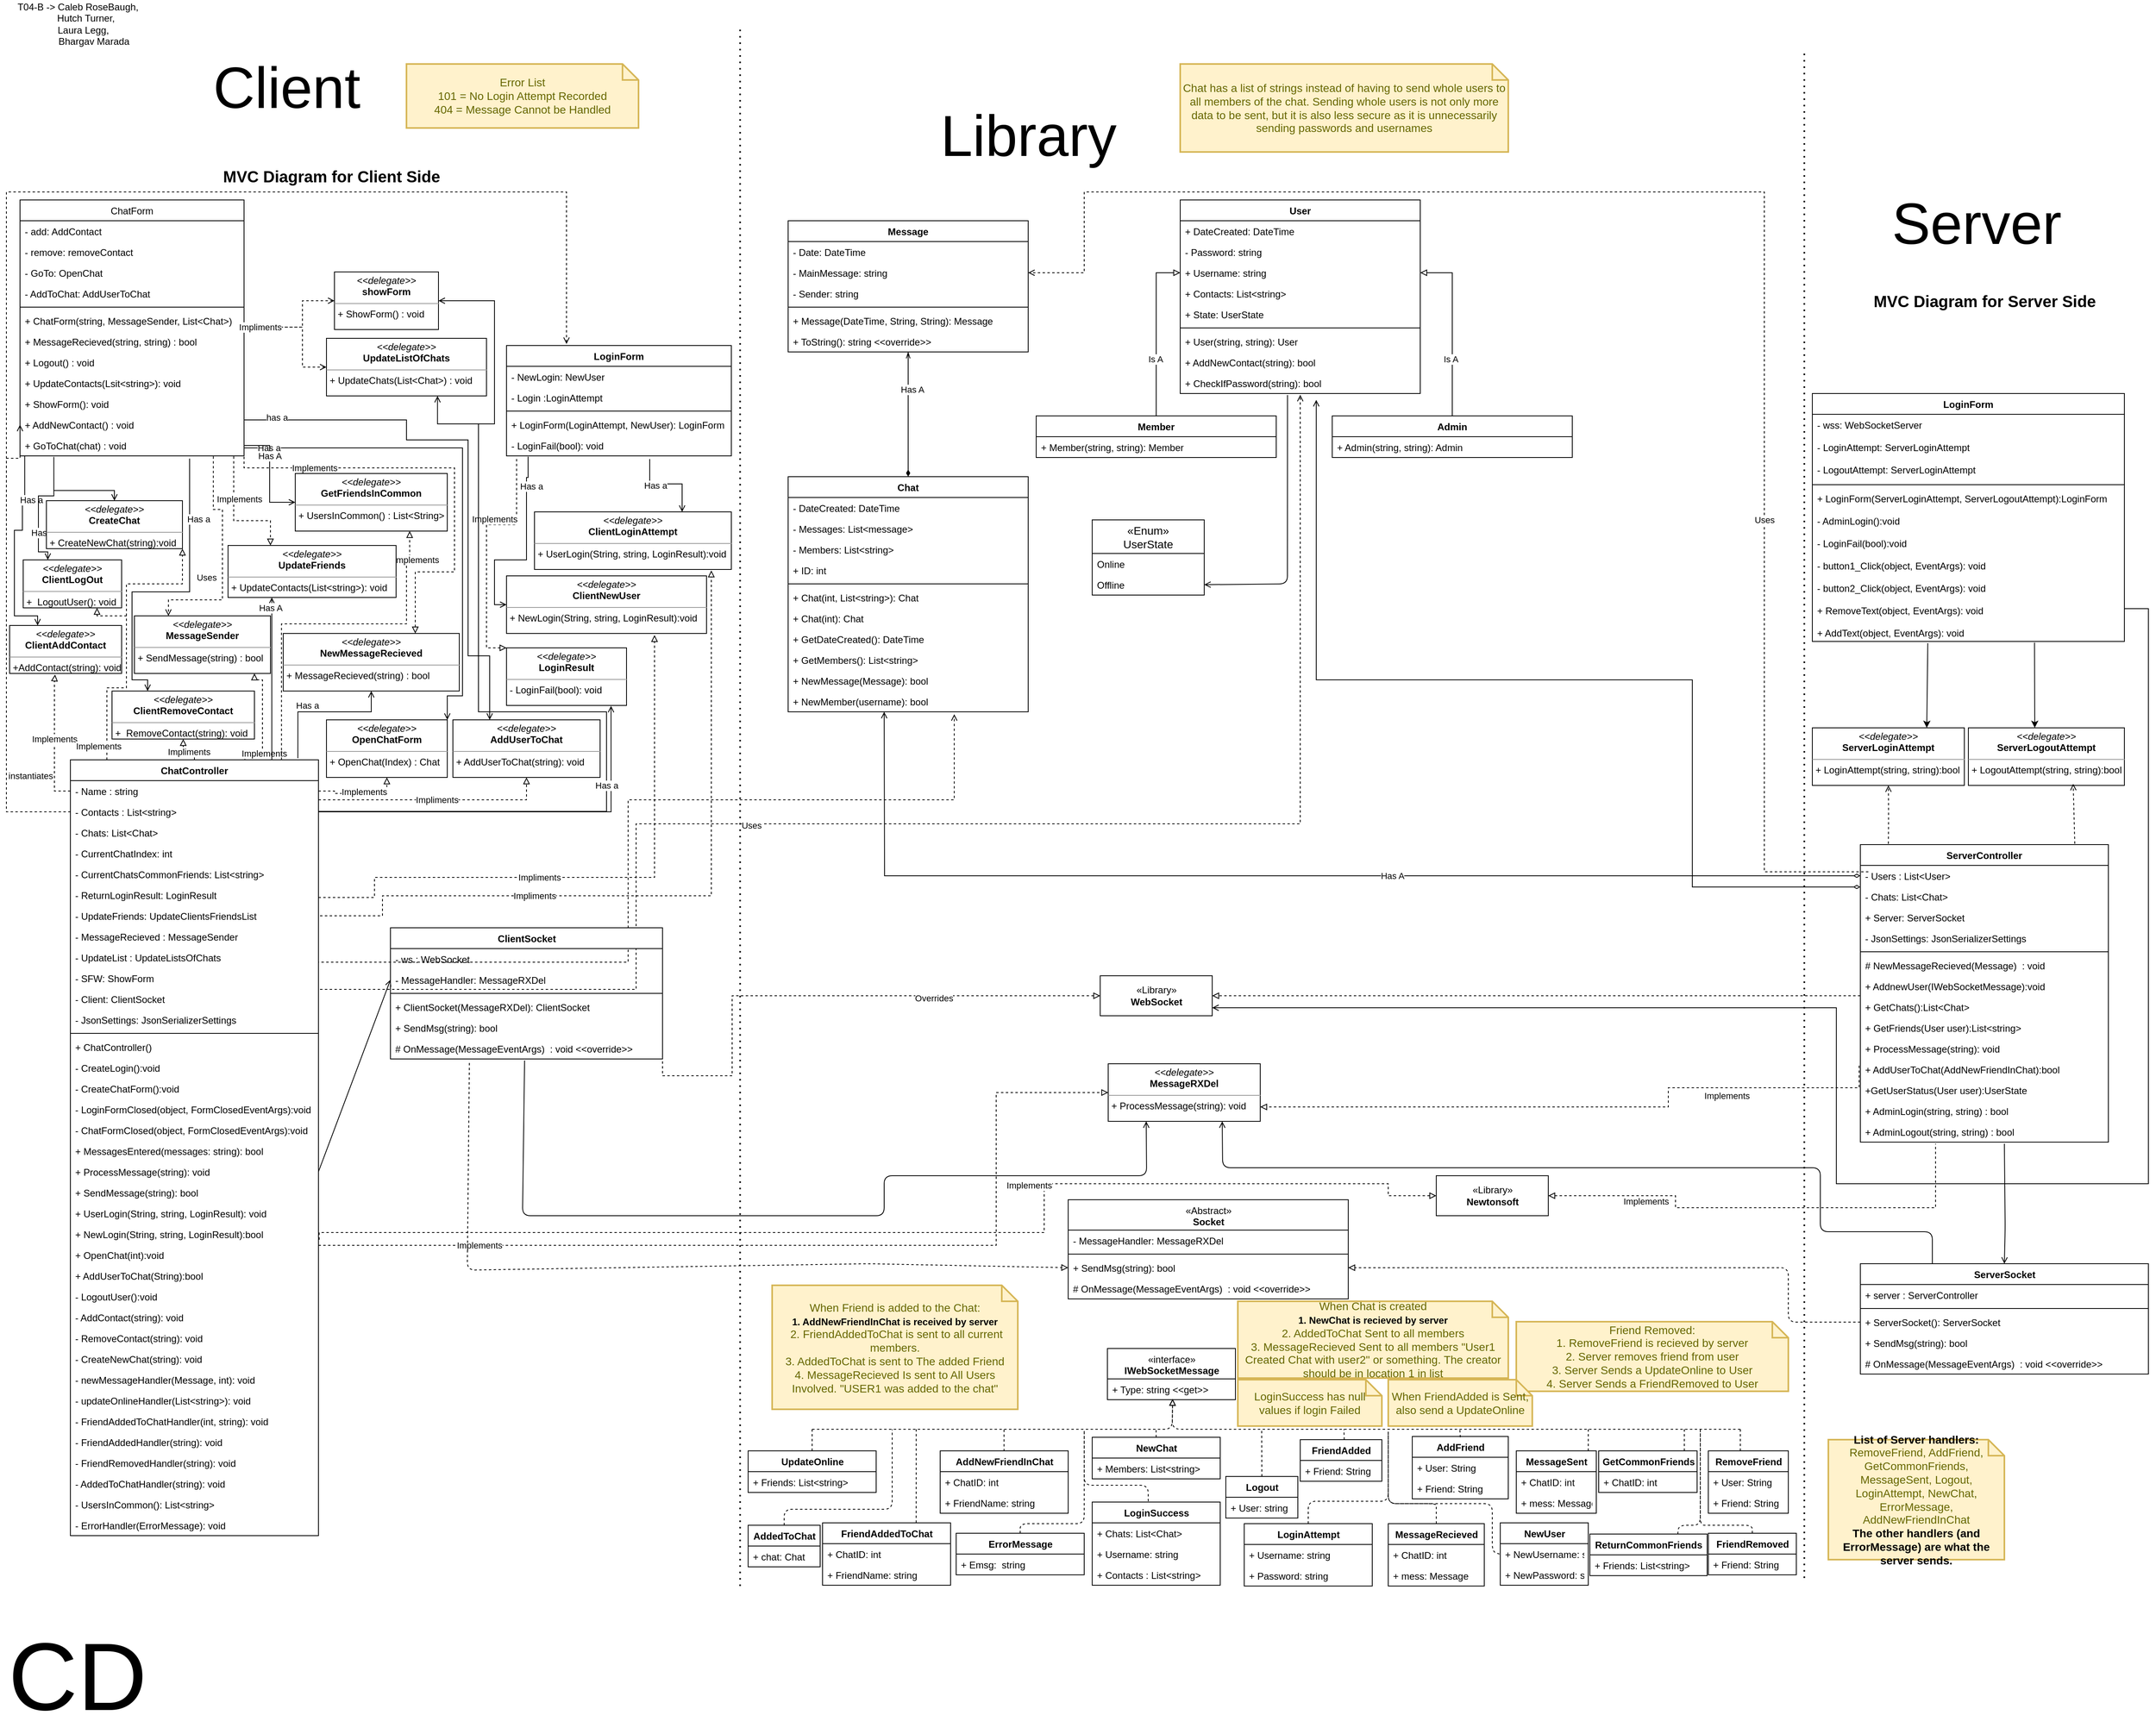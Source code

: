<mxfile version="14.6.9" type="github" pages="4">
  <diagram id="cjej1amVZtIiL1pQSHvf" name="ALL parts">
    <mxGraphModel dx="1422" dy="762" grid="1" gridSize="10" guides="1" tooltips="1" connect="1" arrows="1" fold="1" page="1" pageScale="1" pageWidth="2800" pageHeight="2200" math="0" shadow="0">
      <root>
        <mxCell id="Q0GDuyQahfIBSUchTvks-0" />
        <mxCell id="Q0GDuyQahfIBSUchTvks-1" parent="Q0GDuyQahfIBSUchTvks-0" />
        <mxCell id="UDq93rwVUkaTBWhQa7RS-0" value="T04-B -&amp;gt; Caleb RoseBaugh,&lt;br&gt;&amp;nbsp; &amp;nbsp; &amp;nbsp; Hutch Turner,&lt;br&gt;&amp;nbsp; &amp;nbsp; Laura Legg,&lt;br&gt;&amp;nbsp; &amp;nbsp; &amp;nbsp; &amp;nbsp; &amp;nbsp; &amp;nbsp; Bhargav Marada&lt;br&gt;" style="text;html=1;align=center;verticalAlign=middle;resizable=0;points=[];autosize=1;strokeColor=none;" parent="Q0GDuyQahfIBSUchTvks-1" vertex="1">
          <mxGeometry x="17" y="10" width="170" height="60" as="geometry" />
        </mxCell>
        <mxCell id="5nmN92uF_jekfmkXPWef-0" value="&lt;font style=&quot;font-size: 120px&quot;&gt;CD&lt;/font&gt;" style="text;html=1;strokeColor=none;fillColor=none;align=center;verticalAlign=middle;whiteSpace=wrap;rounded=0;" parent="Q0GDuyQahfIBSUchTvks-1" vertex="1">
          <mxGeometry x="82" y="2100" width="40" height="10" as="geometry" />
        </mxCell>
        <mxCell id="eozLQNMYBbca70q0BzBk-0" style="edgeStyle=orthogonalEdgeStyle;rounded=0;orthogonalLoop=1;jettySize=auto;html=1;entryX=0.5;entryY=1;entryDx=0;entryDy=0;endArrow=open;endFill=0;exitX=0.917;exitY=-0.002;exitDx=0;exitDy=0;exitPerimeter=0;" parent="Q0GDuyQahfIBSUchTvks-1" source="eozLQNMYBbca70q0BzBk-4" target="eHtYRr4GPKST0DNgkro2-10" edge="1">
          <mxGeometry relative="1" as="geometry">
            <mxPoint x="338" y="960" as="sourcePoint" />
            <mxPoint x="388" y="860" as="targetPoint" />
            <Array as="points">
              <mxPoint x="377" y="900" />
              <mxPoint x="469" y="900" />
            </Array>
          </mxGeometry>
        </mxCell>
        <mxCell id="eozLQNMYBbca70q0BzBk-1" value="Has a" style="edgeLabel;html=1;align=center;verticalAlign=middle;resizable=0;points=[];" parent="eozLQNMYBbca70q0BzBk-0" vertex="1" connectable="0">
          <mxGeometry x="-0.19" y="-1" relative="1" as="geometry">
            <mxPoint x="-1" y="-9" as="offset" />
          </mxGeometry>
        </mxCell>
        <mxCell id="eozLQNMYBbca70q0BzBk-2" style="edgeStyle=orthogonalEdgeStyle;rounded=0;orthogonalLoop=1;jettySize=auto;html=1;endArrow=block;endFill=0;entryX=0;entryY=0.5;entryDx=0;entryDy=0;startArrow=none;startFill=0;dashed=1;exitX=1;exitY=0.5;exitDx=0;exitDy=0;" parent="Q0GDuyQahfIBSUchTvks-1" source="5cXHFIRUrVSYi7akEovl-20" target="eozLQNMYBbca70q0BzBk-18" edge="1">
          <mxGeometry relative="1" as="geometry">
            <mxPoint x="570" y="1225" as="targetPoint" />
            <Array as="points">
              <mxPoint x="920" y="1355" />
              <mxPoint x="920" y="1255" />
            </Array>
            <mxPoint x="690" y="1405" as="sourcePoint" />
          </mxGeometry>
        </mxCell>
        <mxCell id="5cXHFIRUrVSYi7akEovl-16" value="Overrides" style="edgeLabel;html=1;align=center;verticalAlign=middle;resizable=0;points=[];" parent="eozLQNMYBbca70q0BzBk-2" vertex="1" connectable="0">
          <mxGeometry x="0.412" y="-3" relative="1" as="geometry">
            <mxPoint as="offset" />
          </mxGeometry>
        </mxCell>
        <mxCell id="eozLQNMYBbca70q0BzBk-4" value="ChatController" style="swimlane;fontStyle=1;align=center;verticalAlign=top;childLayout=stackLayout;horizontal=1;startSize=26;horizontalStack=0;resizeParent=1;resizeParentMax=0;resizeLast=0;collapsible=1;marginBottom=0;" parent="Q0GDuyQahfIBSUchTvks-1" vertex="1">
          <mxGeometry x="93" y="960" width="310" height="970" as="geometry" />
        </mxCell>
        <mxCell id="eozLQNMYBbca70q0BzBk-5" value="- Name : string" style="text;strokeColor=none;fillColor=none;align=left;verticalAlign=top;spacingLeft=4;spacingRight=4;overflow=hidden;rotatable=0;points=[[0,0.5],[1,0.5]];portConstraint=eastwest;" parent="eozLQNMYBbca70q0BzBk-4" vertex="1">
          <mxGeometry y="26" width="310" height="26" as="geometry" />
        </mxCell>
        <mxCell id="eozLQNMYBbca70q0BzBk-7" value="- Contacts : List&lt;string&gt;" style="text;strokeColor=none;fillColor=none;align=left;verticalAlign=top;spacingLeft=4;spacingRight=4;overflow=hidden;rotatable=0;points=[[0,0.5],[1,0.5]];portConstraint=eastwest;" parent="eozLQNMYBbca70q0BzBk-4" vertex="1">
          <mxGeometry y="52" width="310" height="26" as="geometry" />
        </mxCell>
        <mxCell id="Xf2kcutXMbMdljYPR8I8-35" value="- Chats: List&lt;Chat&gt;" style="text;strokeColor=none;fillColor=none;align=left;verticalAlign=top;spacingLeft=4;spacingRight=4;overflow=hidden;rotatable=0;points=[[0,0.5],[1,0.5]];portConstraint=eastwest;" parent="eozLQNMYBbca70q0BzBk-4" vertex="1">
          <mxGeometry y="78" width="310" height="26" as="geometry" />
        </mxCell>
        <mxCell id="kxnU46Hus7A38VWMtu26-20" value="- CurrentChatIndex: int" style="text;strokeColor=none;fillColor=none;align=left;verticalAlign=top;spacingLeft=4;spacingRight=4;overflow=hidden;rotatable=0;points=[[0,0.5],[1,0.5]];portConstraint=eastwest;" parent="eozLQNMYBbca70q0BzBk-4" vertex="1">
          <mxGeometry y="104" width="310" height="26" as="geometry" />
        </mxCell>
        <mxCell id="IJ-tQrC0DttfD0iRMcha-12" value="- CurrentChatsCommonFriends: List&lt;string&gt;" style="text;strokeColor=none;fillColor=none;align=left;verticalAlign=top;spacingLeft=4;spacingRight=4;overflow=hidden;rotatable=0;points=[[0,0.5],[1,0.5]];portConstraint=eastwest;" parent="eozLQNMYBbca70q0BzBk-4" vertex="1">
          <mxGeometry y="130" width="310" height="26" as="geometry" />
        </mxCell>
        <mxCell id="loCiy2mra6z64-I2s2Q9-27" value="- ReturnLoginResult: LoginResult" style="text;strokeColor=none;fillColor=none;align=left;verticalAlign=top;spacingLeft=4;spacingRight=4;overflow=hidden;rotatable=0;points=[[0,0.5],[1,0.5]];portConstraint=eastwest;" parent="eozLQNMYBbca70q0BzBk-4" vertex="1">
          <mxGeometry y="156" width="310" height="26" as="geometry" />
        </mxCell>
        <mxCell id="kxnU46Hus7A38VWMtu26-23" value="- UpdateFriends: UpdateClientsFriendsList" style="text;strokeColor=none;fillColor=none;align=left;verticalAlign=top;spacingLeft=4;spacingRight=4;overflow=hidden;rotatable=0;points=[[0,0.5],[1,0.5]];portConstraint=eastwest;" parent="eozLQNMYBbca70q0BzBk-4" vertex="1">
          <mxGeometry y="182" width="310" height="26" as="geometry" />
        </mxCell>
        <mxCell id="kxnU46Hus7A38VWMtu26-21" value="- MessageRecieved : MessageSender" style="text;strokeColor=none;fillColor=none;align=left;verticalAlign=top;spacingLeft=4;spacingRight=4;overflow=hidden;rotatable=0;points=[[0,0.5],[1,0.5]];portConstraint=eastwest;" parent="eozLQNMYBbca70q0BzBk-4" vertex="1">
          <mxGeometry y="208" width="310" height="26" as="geometry" />
        </mxCell>
        <mxCell id="Xf2kcutXMbMdljYPR8I8-13" value="- UpdateList : UpdateListsOfChats" style="text;strokeColor=none;fillColor=none;align=left;verticalAlign=top;spacingLeft=4;spacingRight=4;overflow=hidden;rotatable=0;points=[[0,0.5],[1,0.5]];portConstraint=eastwest;" parent="eozLQNMYBbca70q0BzBk-4" vertex="1">
          <mxGeometry y="234" width="310" height="26" as="geometry" />
        </mxCell>
        <mxCell id="kxnU46Hus7A38VWMtu26-22" value="- SFW: ShowForm" style="text;strokeColor=none;fillColor=none;align=left;verticalAlign=top;spacingLeft=4;spacingRight=4;overflow=hidden;rotatable=0;points=[[0,0.5],[1,0.5]];portConstraint=eastwest;" parent="eozLQNMYBbca70q0BzBk-4" vertex="1">
          <mxGeometry y="260" width="310" height="26" as="geometry" />
        </mxCell>
        <mxCell id="5cXHFIRUrVSYi7akEovl-22" value="- Client: ClientSocket" style="text;strokeColor=none;fillColor=none;align=left;verticalAlign=top;spacingLeft=4;spacingRight=4;overflow=hidden;rotatable=0;points=[[0,0.5],[1,0.5]];portConstraint=eastwest;" parent="eozLQNMYBbca70q0BzBk-4" vertex="1">
          <mxGeometry y="286" width="310" height="26" as="geometry" />
        </mxCell>
        <mxCell id="loCiy2mra6z64-I2s2Q9-3" value="- JsonSettings: JsonSerializerSettings" style="text;strokeColor=none;fillColor=none;align=left;verticalAlign=top;spacingLeft=4;spacingRight=4;overflow=hidden;rotatable=0;points=[[0,0.5],[1,0.5]];portConstraint=eastwest;" parent="eozLQNMYBbca70q0BzBk-4" vertex="1">
          <mxGeometry y="312" width="310" height="26" as="geometry" />
        </mxCell>
        <mxCell id="eozLQNMYBbca70q0BzBk-8" value="" style="line;strokeWidth=1;fillColor=none;align=left;verticalAlign=middle;spacingTop=-1;spacingLeft=3;spacingRight=3;rotatable=0;labelPosition=right;points=[];portConstraint=eastwest;" parent="eozLQNMYBbca70q0BzBk-4" vertex="1">
          <mxGeometry y="338" width="310" height="8" as="geometry" />
        </mxCell>
        <mxCell id="eozLQNMYBbca70q0BzBk-9" value="+ ChatController()" style="text;strokeColor=none;fillColor=none;align=left;verticalAlign=top;spacingLeft=4;spacingRight=4;overflow=hidden;rotatable=0;points=[[0,0.5],[1,0.5]];portConstraint=eastwest;" parent="eozLQNMYBbca70q0BzBk-4" vertex="1">
          <mxGeometry y="346" width="310" height="26" as="geometry" />
        </mxCell>
        <mxCell id="kxnU46Hus7A38VWMtu26-24" value="- CreateLogin():void" style="text;strokeColor=none;fillColor=none;align=left;verticalAlign=top;spacingLeft=4;spacingRight=4;overflow=hidden;rotatable=0;points=[[0,0.5],[1,0.5]];portConstraint=eastwest;" parent="eozLQNMYBbca70q0BzBk-4" vertex="1">
          <mxGeometry y="372" width="310" height="26" as="geometry" />
        </mxCell>
        <mxCell id="kxnU46Hus7A38VWMtu26-25" value="- CreateChatForm():void" style="text;strokeColor=none;fillColor=none;align=left;verticalAlign=top;spacingLeft=4;spacingRight=4;overflow=hidden;rotatable=0;points=[[0,0.5],[1,0.5]];portConstraint=eastwest;" parent="eozLQNMYBbca70q0BzBk-4" vertex="1">
          <mxGeometry y="398" width="310" height="26" as="geometry" />
        </mxCell>
        <mxCell id="kxnU46Hus7A38VWMtu26-26" value="- LoginFormClosed(object, FormClosedEventArgs):void" style="text;strokeColor=none;fillColor=none;align=left;verticalAlign=top;spacingLeft=4;spacingRight=4;overflow=hidden;rotatable=0;points=[[0,0.5],[1,0.5]];portConstraint=eastwest;" parent="eozLQNMYBbca70q0BzBk-4" vertex="1">
          <mxGeometry y="424" width="310" height="26" as="geometry" />
        </mxCell>
        <mxCell id="kxnU46Hus7A38VWMtu26-27" value="- ChatFormClosed(object, FormClosedEventArgs):void" style="text;strokeColor=none;fillColor=none;align=left;verticalAlign=top;spacingLeft=4;spacingRight=4;overflow=hidden;rotatable=0;points=[[0,0.5],[1,0.5]];portConstraint=eastwest;" parent="eozLQNMYBbca70q0BzBk-4" vertex="1">
          <mxGeometry y="450" width="310" height="26" as="geometry" />
        </mxCell>
        <mxCell id="eozLQNMYBbca70q0BzBk-10" value="+ MessagesEntered(messages: string): bool" style="text;strokeColor=none;fillColor=none;align=left;verticalAlign=top;spacingLeft=4;spacingRight=4;overflow=hidden;rotatable=0;points=[[0,0.5],[1,0.5]];portConstraint=eastwest;" parent="eozLQNMYBbca70q0BzBk-4" vertex="1">
          <mxGeometry y="476" width="310" height="26" as="geometry" />
        </mxCell>
        <mxCell id="5cXHFIRUrVSYi7akEovl-26" value="+ ProcessMessage(string): void" style="text;strokeColor=none;fillColor=none;align=left;verticalAlign=top;spacingLeft=4;spacingRight=4;overflow=hidden;rotatable=0;points=[[0,0.5],[1,0.5]];portConstraint=eastwest;glass=0;html=1;" parent="eozLQNMYBbca70q0BzBk-4" vertex="1">
          <mxGeometry y="502" width="310" height="26" as="geometry" />
        </mxCell>
        <mxCell id="eHtYRr4GPKST0DNgkro2-20" value="+ SendMessage(string): bool" style="text;strokeColor=none;fillColor=none;align=left;verticalAlign=top;spacingLeft=4;spacingRight=4;overflow=hidden;rotatable=0;points=[[0,0.5],[1,0.5]];portConstraint=eastwest;glass=0;html=1;" parent="eozLQNMYBbca70q0BzBk-4" vertex="1">
          <mxGeometry y="528" width="310" height="26" as="geometry" />
        </mxCell>
        <mxCell id="Xf2kcutXMbMdljYPR8I8-18" value="+ UserLogin(String, string, LoginResult): void" style="text;strokeColor=none;fillColor=none;align=left;verticalAlign=top;spacingLeft=4;spacingRight=4;overflow=hidden;rotatable=0;points=[[0,0.5],[1,0.5]];portConstraint=eastwest;" parent="eozLQNMYBbca70q0BzBk-4" vertex="1">
          <mxGeometry y="554" width="310" height="26" as="geometry" />
        </mxCell>
        <mxCell id="Tm94xZzZIZTdlGL-Id3z-19" value="+ NewLogin(String, string, LoginResult):bool " style="text;strokeColor=none;fillColor=none;align=left;verticalAlign=top;spacingLeft=4;spacingRight=4;overflow=hidden;rotatable=0;points=[[0,0.5],[1,0.5]];portConstraint=eastwest;" parent="eozLQNMYBbca70q0BzBk-4" vertex="1">
          <mxGeometry y="580" width="310" height="26" as="geometry" />
        </mxCell>
        <mxCell id="eozLQNMYBbca70q0BzBk-11" value="+ OpenChat(int):void " style="text;strokeColor=none;fillColor=none;align=left;verticalAlign=top;spacingLeft=4;spacingRight=4;overflow=hidden;rotatable=0;points=[[0,0.5],[1,0.5]];portConstraint=eastwest;" parent="eozLQNMYBbca70q0BzBk-4" vertex="1">
          <mxGeometry y="606" width="310" height="26" as="geometry" />
        </mxCell>
        <mxCell id="9rtZvs2rsSVfgs_xxV7X-13" value="+ AddUserToChat(String):bool" style="text;strokeColor=none;fillColor=none;align=left;verticalAlign=top;spacingLeft=4;spacingRight=4;overflow=hidden;rotatable=0;points=[[0,0.5],[1,0.5]];portConstraint=eastwest;" parent="eozLQNMYBbca70q0BzBk-4" vertex="1">
          <mxGeometry y="632" width="310" height="26" as="geometry" />
        </mxCell>
        <mxCell id="Xf2kcutXMbMdljYPR8I8-32" value="- LogoutUser():void" style="text;strokeColor=none;fillColor=none;align=left;verticalAlign=top;spacingLeft=4;spacingRight=4;overflow=hidden;rotatable=0;points=[[0,0.5],[1,0.5]];portConstraint=eastwest;" parent="eozLQNMYBbca70q0BzBk-4" vertex="1">
          <mxGeometry y="658" width="310" height="26" as="geometry" />
        </mxCell>
        <mxCell id="kxnU46Hus7A38VWMtu26-28" value="- AddContact(string): void" style="text;strokeColor=none;fillColor=none;align=left;verticalAlign=top;spacingLeft=4;spacingRight=4;overflow=hidden;rotatable=0;points=[[0,0.5],[1,0.5]];portConstraint=eastwest;" parent="eozLQNMYBbca70q0BzBk-4" vertex="1">
          <mxGeometry y="684" width="310" height="26" as="geometry" />
        </mxCell>
        <mxCell id="kxnU46Hus7A38VWMtu26-29" value="- RemoveContact(string): void" style="text;strokeColor=none;fillColor=none;align=left;verticalAlign=top;spacingLeft=4;spacingRight=4;overflow=hidden;rotatable=0;points=[[0,0.5],[1,0.5]];portConstraint=eastwest;" parent="eozLQNMYBbca70q0BzBk-4" vertex="1">
          <mxGeometry y="710" width="310" height="26" as="geometry" />
        </mxCell>
        <mxCell id="kxnU46Hus7A38VWMtu26-30" value="- CreateNewChat(string): void" style="text;strokeColor=none;fillColor=none;align=left;verticalAlign=top;spacingLeft=4;spacingRight=4;overflow=hidden;rotatable=0;points=[[0,0.5],[1,0.5]];portConstraint=eastwest;" parent="eozLQNMYBbca70q0BzBk-4" vertex="1">
          <mxGeometry y="736" width="310" height="26" as="geometry" />
        </mxCell>
        <mxCell id="kxnU46Hus7A38VWMtu26-31" value="- newMessageHandler(Message, int): void" style="text;strokeColor=none;fillColor=none;align=left;verticalAlign=top;spacingLeft=4;spacingRight=4;overflow=hidden;rotatable=0;points=[[0,0.5],[1,0.5]];portConstraint=eastwest;" parent="eozLQNMYBbca70q0BzBk-4" vertex="1">
          <mxGeometry y="762" width="310" height="26" as="geometry" />
        </mxCell>
        <mxCell id="kxnU46Hus7A38VWMtu26-32" value="- updateOnlineHandler(List&lt;string&gt;): void" style="text;strokeColor=none;fillColor=none;align=left;verticalAlign=top;spacingLeft=4;spacingRight=4;overflow=hidden;rotatable=0;points=[[0,0.5],[1,0.5]];portConstraint=eastwest;" parent="eozLQNMYBbca70q0BzBk-4" vertex="1">
          <mxGeometry y="788" width="310" height="26" as="geometry" />
        </mxCell>
        <mxCell id="kxnU46Hus7A38VWMtu26-33" value="- FriendAddedToChatHandler(int, string): void" style="text;strokeColor=none;fillColor=none;align=left;verticalAlign=top;spacingLeft=4;spacingRight=4;overflow=hidden;rotatable=0;points=[[0,0.5],[1,0.5]];portConstraint=eastwest;" parent="eozLQNMYBbca70q0BzBk-4" vertex="1">
          <mxGeometry y="814" width="310" height="26" as="geometry" />
        </mxCell>
        <mxCell id="kxnU46Hus7A38VWMtu26-34" value="- FriendAddedHandler(string): void" style="text;strokeColor=none;fillColor=none;align=left;verticalAlign=top;spacingLeft=4;spacingRight=4;overflow=hidden;rotatable=0;points=[[0,0.5],[1,0.5]];portConstraint=eastwest;" parent="eozLQNMYBbca70q0BzBk-4" vertex="1">
          <mxGeometry y="840" width="310" height="26" as="geometry" />
        </mxCell>
        <mxCell id="kxnU46Hus7A38VWMtu26-35" value="- FriendRemovedHandler(string): void" style="text;strokeColor=none;fillColor=none;align=left;verticalAlign=top;spacingLeft=4;spacingRight=4;overflow=hidden;rotatable=0;points=[[0,0.5],[1,0.5]];portConstraint=eastwest;" parent="eozLQNMYBbca70q0BzBk-4" vertex="1">
          <mxGeometry y="866" width="310" height="26" as="geometry" />
        </mxCell>
        <mxCell id="kxnU46Hus7A38VWMtu26-36" value="- AddedToChatHandler(string): void" style="text;strokeColor=none;fillColor=none;align=left;verticalAlign=top;spacingLeft=4;spacingRight=4;overflow=hidden;rotatable=0;points=[[0,0.5],[1,0.5]];portConstraint=eastwest;" parent="eozLQNMYBbca70q0BzBk-4" vertex="1">
          <mxGeometry y="892" width="310" height="26" as="geometry" />
        </mxCell>
        <mxCell id="kxnU46Hus7A38VWMtu26-37" value="- UsersInCommon(): List&lt;string&gt;" style="text;strokeColor=none;fillColor=none;align=left;verticalAlign=top;spacingLeft=4;spacingRight=4;overflow=hidden;rotatable=0;points=[[0,0.5],[1,0.5]];portConstraint=eastwest;" parent="eozLQNMYBbca70q0BzBk-4" vertex="1">
          <mxGeometry y="918" width="310" height="26" as="geometry" />
        </mxCell>
        <mxCell id="kxnU46Hus7A38VWMtu26-38" value="- ErrorHandler(ErrorMessage): void" style="text;strokeColor=none;fillColor=none;align=left;verticalAlign=top;spacingLeft=4;spacingRight=4;overflow=hidden;rotatable=0;points=[[0,0.5],[1,0.5]];portConstraint=eastwest;" parent="eozLQNMYBbca70q0BzBk-4" vertex="1">
          <mxGeometry y="944" width="310" height="26" as="geometry" />
        </mxCell>
        <mxCell id="eozLQNMYBbca70q0BzBk-12" style="edgeStyle=orthogonalEdgeStyle;rounded=0;orthogonalLoop=1;jettySize=auto;html=1;dashed=1;endArrow=block;endFill=0;exitX=1;exitY=0.5;exitDx=0;exitDy=0;entryX=0.75;entryY=0;entryDx=0;entryDy=0;" parent="Q0GDuyQahfIBSUchTvks-1" source="eHtYRr4GPKST0DNgkro2-11" target="eHtYRr4GPKST0DNgkro2-10" edge="1">
          <mxGeometry relative="1" as="geometry">
            <Array as="points">
              <mxPoint x="310" y="595" />
              <mxPoint x="573" y="595" />
              <mxPoint x="573" y="725" />
              <mxPoint x="524" y="725" />
            </Array>
            <mxPoint x="323" y="770" as="sourcePoint" />
            <mxPoint x="513" y="763" as="targetPoint" />
          </mxGeometry>
        </mxCell>
        <mxCell id="eozLQNMYBbca70q0BzBk-13" value="Implements" style="edgeLabel;html=1;align=center;verticalAlign=middle;resizable=0;points=[];" parent="eozLQNMYBbca70q0BzBk-12" vertex="1" connectable="0">
          <mxGeometry x="-0.318" y="-1" relative="1" as="geometry">
            <mxPoint x="15" y="-1" as="offset" />
          </mxGeometry>
        </mxCell>
        <mxCell id="eozLQNMYBbca70q0BzBk-18" value="«Library»&lt;br&gt;&lt;b&gt;WebSocket&lt;/b&gt;" style="html=1;" parent="Q0GDuyQahfIBSUchTvks-1" vertex="1">
          <mxGeometry x="1380" y="1230" width="140" height="50" as="geometry" />
        </mxCell>
        <mxCell id="eozLQNMYBbca70q0BzBk-19" value="&lt;font style=&quot;font-size: 20px&quot;&gt;MVC Diagram for Client Side&lt;/font&gt;" style="text;html=1;align=center;verticalAlign=middle;resizable=0;points=[];autosize=1;strokeColor=none;fontStyle=1" parent="Q0GDuyQahfIBSUchTvks-1" vertex="1">
          <mxGeometry x="274" y="220" width="290" height="20" as="geometry" />
        </mxCell>
        <mxCell id="b5qjhGnd0ntBomBavEFQ-4" style="edgeStyle=orthogonalEdgeStyle;rounded=0;orthogonalLoop=1;jettySize=auto;html=1;entryX=0.5;entryY=1;entryDx=0;entryDy=0;curved=1;dashed=1;endArrow=open;endFill=0;" parent="Q0GDuyQahfIBSUchTvks-1" target="YXiKMNbfyJ5emq88_Hb7-0" edge="1">
          <mxGeometry relative="1" as="geometry">
            <mxPoint x="2365" y="1065" as="sourcePoint" />
          </mxGeometry>
        </mxCell>
        <mxCell id="ppnC8eKDTMyvoCilThMU-3" value="ServerController" style="swimlane;fontStyle=1;align=center;verticalAlign=top;childLayout=stackLayout;horizontal=1;startSize=26;horizontalStack=0;resizeParent=1;resizeParentMax=0;resizeLast=0;collapsible=1;marginBottom=0;" parent="Q0GDuyQahfIBSUchTvks-1" vertex="1">
          <mxGeometry x="2330" y="1066" width="310" height="372" as="geometry" />
        </mxCell>
        <mxCell id="ppnC8eKDTMyvoCilThMU-4" value="- Users : List&lt;User&gt;" style="text;strokeColor=none;fillColor=none;align=left;verticalAlign=top;spacingLeft=4;spacingRight=4;overflow=hidden;rotatable=0;points=[[0,0.5],[1,0.5]];portConstraint=eastwest;fontStyle=0" parent="ppnC8eKDTMyvoCilThMU-3" vertex="1">
          <mxGeometry y="26" width="310" height="26" as="geometry" />
        </mxCell>
        <mxCell id="Tm94xZzZIZTdlGL-Id3z-29" value="- Chats: List&lt;Chat&gt;" style="text;strokeColor=none;fillColor=none;align=left;verticalAlign=top;spacingLeft=4;spacingRight=4;overflow=hidden;rotatable=0;points=[[0,0.5],[1,0.5]];portConstraint=eastwest;fontStyle=0" parent="ppnC8eKDTMyvoCilThMU-3" vertex="1">
          <mxGeometry y="52" width="310" height="26" as="geometry" />
        </mxCell>
        <mxCell id="5cXHFIRUrVSYi7akEovl-76" value="+ Server: ServerSocket" style="text;strokeColor=none;fillColor=none;align=left;verticalAlign=top;spacingLeft=4;spacingRight=4;overflow=hidden;rotatable=0;points=[[0,0.5],[1,0.5]];portConstraint=eastwest;" parent="ppnC8eKDTMyvoCilThMU-3" vertex="1">
          <mxGeometry y="78" width="310" height="26" as="geometry" />
        </mxCell>
        <mxCell id="loCiy2mra6z64-I2s2Q9-4" value="- JsonSettings: JsonSerializerSettings" style="text;strokeColor=none;fillColor=none;align=left;verticalAlign=top;spacingLeft=4;spacingRight=4;overflow=hidden;rotatable=0;points=[[0,0.5],[1,0.5]];portConstraint=eastwest;" parent="ppnC8eKDTMyvoCilThMU-3" vertex="1">
          <mxGeometry y="104" width="310" height="26" as="geometry" />
        </mxCell>
        <mxCell id="ppnC8eKDTMyvoCilThMU-5" value="" style="line;strokeWidth=1;fillColor=none;align=left;verticalAlign=middle;spacingTop=-1;spacingLeft=3;spacingRight=3;rotatable=0;labelPosition=right;points=[];portConstraint=eastwest;" parent="ppnC8eKDTMyvoCilThMU-3" vertex="1">
          <mxGeometry y="130" width="310" height="8" as="geometry" />
        </mxCell>
        <mxCell id="ppnC8eKDTMyvoCilThMU-7" value="# NewMessageRecieved(Message)  : void" style="text;strokeColor=none;fillColor=none;align=left;verticalAlign=top;spacingLeft=4;spacingRight=4;overflow=hidden;rotatable=0;points=[[0,0.5],[1,0.5]];portConstraint=eastwest;" parent="ppnC8eKDTMyvoCilThMU-3" vertex="1">
          <mxGeometry y="138" width="310" height="26" as="geometry" />
        </mxCell>
        <mxCell id="BdyiNIIFdoTAuKVl8rgu-2" value="+ AddnewUser(IWebSocketMessage):void" style="text;strokeColor=none;fillColor=none;align=left;verticalAlign=top;spacingLeft=4;spacingRight=4;overflow=hidden;rotatable=0;points=[[0,0.5],[1,0.5]];portConstraint=eastwest;" parent="ppnC8eKDTMyvoCilThMU-3" vertex="1">
          <mxGeometry y="164" width="310" height="26" as="geometry" />
        </mxCell>
        <mxCell id="Xf2kcutXMbMdljYPR8I8-34" value="+ GetChats():List&lt;Chat&gt;" style="text;strokeColor=none;fillColor=none;align=left;verticalAlign=top;spacingLeft=4;spacingRight=4;overflow=hidden;rotatable=0;points=[[0,0.5],[1,0.5]];portConstraint=eastwest;" parent="ppnC8eKDTMyvoCilThMU-3" vertex="1">
          <mxGeometry y="190" width="310" height="26" as="geometry" />
        </mxCell>
        <mxCell id="OApu1N7tFJx8cW2673Od-12" value="+ GetFriends(User user):List&lt;string&gt;" style="text;strokeColor=none;fillColor=none;align=left;verticalAlign=top;spacingLeft=4;spacingRight=4;overflow=hidden;rotatable=0;points=[[0,0.5],[1,0.5]];portConstraint=eastwest;" parent="ppnC8eKDTMyvoCilThMU-3" vertex="1">
          <mxGeometry y="216" width="310" height="26" as="geometry" />
        </mxCell>
        <mxCell id="5cXHFIRUrVSYi7akEovl-77" value="+ ProcessMessage(string): void" style="text;strokeColor=none;fillColor=none;align=left;verticalAlign=top;spacingLeft=4;spacingRight=4;overflow=hidden;rotatable=0;points=[[0,0.5],[1,0.5]];portConstraint=eastwest;glass=0;html=1;" parent="ppnC8eKDTMyvoCilThMU-3" vertex="1">
          <mxGeometry y="242" width="310" height="26" as="geometry" />
        </mxCell>
        <mxCell id="Xf2kcutXMbMdljYPR8I8-33" value="+ AddUserToChat(AddNewFriendInChat):bool" style="text;strokeColor=none;fillColor=none;align=left;verticalAlign=top;spacingLeft=4;spacingRight=4;overflow=hidden;rotatable=0;points=[[0,0.5],[1,0.5]];portConstraint=eastwest;" parent="ppnC8eKDTMyvoCilThMU-3" vertex="1">
          <mxGeometry y="268" width="310" height="26" as="geometry" />
        </mxCell>
        <mxCell id="g7jYG5LuGCd_0MJDHKoL-0" value="+GetUserStatus(User user):UserState" style="text;strokeColor=none;fillColor=none;align=left;verticalAlign=top;spacingLeft=4;spacingRight=4;overflow=hidden;rotatable=0;points=[[0,0.5],[1,0.5]];portConstraint=eastwest;" parent="ppnC8eKDTMyvoCilThMU-3" vertex="1">
          <mxGeometry y="294" width="310" height="26" as="geometry" />
        </mxCell>
        <mxCell id="b5qjhGnd0ntBomBavEFQ-0" value="+ AdminLogin(string, string) : bool" style="text;strokeColor=none;fillColor=none;align=left;verticalAlign=top;spacingLeft=4;spacingRight=4;overflow=hidden;rotatable=0;points=[[0,0.5],[1,0.5]];portConstraint=eastwest;" parent="ppnC8eKDTMyvoCilThMU-3" vertex="1">
          <mxGeometry y="320" width="310" height="26" as="geometry" />
        </mxCell>
        <mxCell id="b5qjhGnd0ntBomBavEFQ-2" value="+ AdminLogout(string, string) : bool" style="text;strokeColor=none;fillColor=none;align=left;verticalAlign=top;spacingLeft=4;spacingRight=4;overflow=hidden;rotatable=0;points=[[0,0.5],[1,0.5]];portConstraint=eastwest;" parent="ppnC8eKDTMyvoCilThMU-3" vertex="1">
          <mxGeometry y="346" width="310" height="26" as="geometry" />
        </mxCell>
        <mxCell id="ppnC8eKDTMyvoCilThMU-20" value="&lt;font style=&quot;font-size: 20px&quot;&gt;MVC Diagram for Server Side&lt;/font&gt;" style="text;html=1;align=center;verticalAlign=middle;resizable=0;points=[];autosize=1;strokeColor=none;fontStyle=1" parent="Q0GDuyQahfIBSUchTvks-1" vertex="1">
          <mxGeometry x="2340" y="376" width="290" height="20" as="geometry" />
        </mxCell>
        <mxCell id="CPX_3aVWv_EthcA4HskA-0" value="Message" style="swimlane;fontStyle=1;align=center;verticalAlign=top;childLayout=stackLayout;horizontal=1;startSize=26;horizontalStack=0;resizeParent=1;resizeParentMax=0;resizeLast=0;collapsible=1;marginBottom=0;" parent="Q0GDuyQahfIBSUchTvks-1" vertex="1">
          <mxGeometry x="990" y="286" width="300" height="164" as="geometry" />
        </mxCell>
        <mxCell id="CPX_3aVWv_EthcA4HskA-1" value="- Date: DateTime" style="text;strokeColor=none;fillColor=none;align=left;verticalAlign=top;spacingLeft=4;spacingRight=4;overflow=hidden;rotatable=0;points=[[0,0.5],[1,0.5]];portConstraint=eastwest;" parent="CPX_3aVWv_EthcA4HskA-0" vertex="1">
          <mxGeometry y="26" width="300" height="26" as="geometry" />
        </mxCell>
        <mxCell id="CPX_3aVWv_EthcA4HskA-2" value="- MainMessage: string" style="text;strokeColor=none;fillColor=none;align=left;verticalAlign=top;spacingLeft=4;spacingRight=4;overflow=hidden;rotatable=0;points=[[0,0.5],[1,0.5]];portConstraint=eastwest;" parent="CPX_3aVWv_EthcA4HskA-0" vertex="1">
          <mxGeometry y="52" width="300" height="26" as="geometry" />
        </mxCell>
        <mxCell id="CPX_3aVWv_EthcA4HskA-3" value="- Sender: string" style="text;strokeColor=none;fillColor=none;align=left;verticalAlign=top;spacingLeft=4;spacingRight=4;overflow=hidden;rotatable=0;points=[[0,0.5],[1,0.5]];portConstraint=eastwest;" parent="CPX_3aVWv_EthcA4HskA-0" vertex="1">
          <mxGeometry y="78" width="300" height="26" as="geometry" />
        </mxCell>
        <mxCell id="CPX_3aVWv_EthcA4HskA-4" value="" style="line;strokeWidth=1;fillColor=none;align=left;verticalAlign=middle;spacingTop=-1;spacingLeft=3;spacingRight=3;rotatable=0;labelPosition=right;points=[];portConstraint=eastwest;" parent="CPX_3aVWv_EthcA4HskA-0" vertex="1">
          <mxGeometry y="104" width="300" height="8" as="geometry" />
        </mxCell>
        <mxCell id="CPX_3aVWv_EthcA4HskA-5" value="+ Message(DateTime, String, String): Message" style="text;strokeColor=none;fillColor=none;align=left;verticalAlign=top;spacingLeft=4;spacingRight=4;overflow=hidden;rotatable=0;points=[[0,0.5],[1,0.5]];portConstraint=eastwest;" parent="CPX_3aVWv_EthcA4HskA-0" vertex="1">
          <mxGeometry y="112" width="300" height="26" as="geometry" />
        </mxCell>
        <mxCell id="I_3SAn_xpgaKf4yXEF_J-1" value="+ ToString(): string &lt;&lt;override&gt;&gt;" style="text;strokeColor=none;fillColor=none;align=left;verticalAlign=top;spacingLeft=4;spacingRight=4;overflow=hidden;rotatable=0;points=[[0,0.5],[1,0.5]];portConstraint=eastwest;" parent="CPX_3aVWv_EthcA4HskA-0" vertex="1">
          <mxGeometry y="138" width="300" height="26" as="geometry" />
        </mxCell>
        <mxCell id="CPX_3aVWv_EthcA4HskA-6" value="User" style="swimlane;fontStyle=1;align=center;verticalAlign=top;childLayout=stackLayout;horizontal=1;startSize=26;horizontalStack=0;resizeParent=1;resizeParentMax=0;resizeLast=0;collapsible=1;marginBottom=0;" parent="Q0GDuyQahfIBSUchTvks-1" vertex="1">
          <mxGeometry x="1480" y="260" width="300" height="242" as="geometry" />
        </mxCell>
        <mxCell id="CPX_3aVWv_EthcA4HskA-7" value="+ DateCreated: DateTime" style="text;strokeColor=none;fillColor=none;align=left;verticalAlign=top;spacingLeft=4;spacingRight=4;overflow=hidden;rotatable=0;points=[[0,0.5],[1,0.5]];portConstraint=eastwest;" parent="CPX_3aVWv_EthcA4HskA-6" vertex="1">
          <mxGeometry y="26" width="300" height="26" as="geometry" />
        </mxCell>
        <mxCell id="CPX_3aVWv_EthcA4HskA-8" value="- Password: string" style="text;strokeColor=none;fillColor=none;align=left;verticalAlign=top;spacingLeft=4;spacingRight=4;overflow=hidden;rotatable=0;points=[[0,0.5],[1,0.5]];portConstraint=eastwest;" parent="CPX_3aVWv_EthcA4HskA-6" vertex="1">
          <mxGeometry y="52" width="300" height="26" as="geometry" />
        </mxCell>
        <mxCell id="CPX_3aVWv_EthcA4HskA-9" value="+ Username: string" style="text;strokeColor=none;fillColor=none;align=left;verticalAlign=top;spacingLeft=4;spacingRight=4;overflow=hidden;rotatable=0;points=[[0,0.5],[1,0.5]];portConstraint=eastwest;" parent="CPX_3aVWv_EthcA4HskA-6" vertex="1">
          <mxGeometry y="78" width="300" height="26" as="geometry" />
        </mxCell>
        <mxCell id="CPX_3aVWv_EthcA4HskA-10" value="+ Contacts: List&lt;string&gt;" style="text;strokeColor=none;fillColor=none;align=left;verticalAlign=top;spacingLeft=4;spacingRight=4;overflow=hidden;rotatable=0;points=[[0,0.5],[1,0.5]];portConstraint=eastwest;" parent="CPX_3aVWv_EthcA4HskA-6" vertex="1">
          <mxGeometry y="104" width="300" height="26" as="geometry" />
        </mxCell>
        <mxCell id="OApu1N7tFJx8cW2673Od-10" value="+ State: UserState" style="text;strokeColor=none;fillColor=none;align=left;verticalAlign=top;spacingLeft=4;spacingRight=4;overflow=hidden;rotatable=0;points=[[0,0.5],[1,0.5]];portConstraint=eastwest;" parent="CPX_3aVWv_EthcA4HskA-6" vertex="1">
          <mxGeometry y="130" width="300" height="26" as="geometry" />
        </mxCell>
        <mxCell id="CPX_3aVWv_EthcA4HskA-11" value="" style="line;strokeWidth=1;fillColor=none;align=left;verticalAlign=middle;spacingTop=-1;spacingLeft=3;spacingRight=3;rotatable=0;labelPosition=right;points=[];portConstraint=eastwest;" parent="CPX_3aVWv_EthcA4HskA-6" vertex="1">
          <mxGeometry y="156" width="300" height="8" as="geometry" />
        </mxCell>
        <mxCell id="CPX_3aVWv_EthcA4HskA-12" value="+ User(string, string): User" style="text;strokeColor=none;fillColor=none;align=left;verticalAlign=top;spacingLeft=4;spacingRight=4;overflow=hidden;rotatable=0;points=[[0,0.5],[1,0.5]];portConstraint=eastwest;" parent="CPX_3aVWv_EthcA4HskA-6" vertex="1">
          <mxGeometry y="164" width="300" height="26" as="geometry" />
        </mxCell>
        <mxCell id="I_3SAn_xpgaKf4yXEF_J-0" value="+ AddNewContact(string): bool" style="text;strokeColor=none;fillColor=none;align=left;verticalAlign=top;spacingLeft=4;spacingRight=4;overflow=hidden;rotatable=0;points=[[0,0.5],[1,0.5]];portConstraint=eastwest;" parent="CPX_3aVWv_EthcA4HskA-6" vertex="1">
          <mxGeometry y="190" width="300" height="26" as="geometry" />
        </mxCell>
        <mxCell id="CPX_3aVWv_EthcA4HskA-13" value="+ CheckIfPassword(string): bool" style="text;strokeColor=none;fillColor=none;align=left;verticalAlign=top;spacingLeft=4;spacingRight=4;overflow=hidden;rotatable=0;points=[[0,0.5],[1,0.5]];portConstraint=eastwest;" parent="CPX_3aVWv_EthcA4HskA-6" vertex="1">
          <mxGeometry y="216" width="300" height="26" as="geometry" />
        </mxCell>
        <mxCell id="CPX_3aVWv_EthcA4HskA-14" style="edgeStyle=orthogonalEdgeStyle;rounded=0;orthogonalLoop=1;jettySize=auto;html=1;endArrow=openThin;endFill=0;startArrow=diamondThin;startFill=1;" parent="Q0GDuyQahfIBSUchTvks-1" source="CPX_3aVWv_EthcA4HskA-16" edge="1">
          <mxGeometry relative="1" as="geometry">
            <mxPoint x="1140" y="450" as="targetPoint" />
          </mxGeometry>
        </mxCell>
        <mxCell id="CPX_3aVWv_EthcA4HskA-15" value="Has A" style="edgeLabel;html=1;align=center;verticalAlign=middle;resizable=0;points=[];" parent="CPX_3aVWv_EthcA4HskA-14" vertex="1" connectable="0">
          <mxGeometry x="0.455" y="-4" relative="1" as="geometry">
            <mxPoint y="4" as="offset" />
          </mxGeometry>
        </mxCell>
        <mxCell id="CPX_3aVWv_EthcA4HskA-16" value="Chat" style="swimlane;fontStyle=1;align=center;verticalAlign=top;childLayout=stackLayout;horizontal=1;startSize=26;horizontalStack=0;resizeParent=1;resizeParentMax=0;resizeLast=0;collapsible=1;marginBottom=0;" parent="Q0GDuyQahfIBSUchTvks-1" vertex="1">
          <mxGeometry x="990" y="606" width="300" height="294" as="geometry" />
        </mxCell>
        <mxCell id="CPX_3aVWv_EthcA4HskA-17" value="- DateCreated: DateTime" style="text;strokeColor=none;fillColor=none;align=left;verticalAlign=top;spacingLeft=4;spacingRight=4;overflow=hidden;rotatable=0;points=[[0,0.5],[1,0.5]];portConstraint=eastwest;" parent="CPX_3aVWv_EthcA4HskA-16" vertex="1">
          <mxGeometry y="26" width="300" height="26" as="geometry" />
        </mxCell>
        <mxCell id="CPX_3aVWv_EthcA4HskA-18" value="- Messages: List&lt;message&gt;" style="text;strokeColor=none;fillColor=none;align=left;verticalAlign=top;spacingLeft=4;spacingRight=4;overflow=hidden;rotatable=0;points=[[0,0.5],[1,0.5]];portConstraint=eastwest;" parent="CPX_3aVWv_EthcA4HskA-16" vertex="1">
          <mxGeometry y="52" width="300" height="26" as="geometry" />
        </mxCell>
        <mxCell id="loCiy2mra6z64-I2s2Q9-28" value="- Members: List&lt;string&gt;" style="text;strokeColor=none;fillColor=none;align=left;verticalAlign=top;spacingLeft=4;spacingRight=4;overflow=hidden;rotatable=0;points=[[0,0.5],[1,0.5]];portConstraint=eastwest;" parent="CPX_3aVWv_EthcA4HskA-16" vertex="1">
          <mxGeometry y="78" width="300" height="26" as="geometry" />
        </mxCell>
        <mxCell id="CPX_3aVWv_EthcA4HskA-19" value="+ ID: int" style="text;strokeColor=none;fillColor=none;align=left;verticalAlign=top;spacingLeft=4;spacingRight=4;overflow=hidden;rotatable=0;points=[[0,0.5],[1,0.5]];portConstraint=eastwest;" parent="CPX_3aVWv_EthcA4HskA-16" vertex="1">
          <mxGeometry y="104" width="300" height="26" as="geometry" />
        </mxCell>
        <mxCell id="CPX_3aVWv_EthcA4HskA-20" value="" style="line;strokeWidth=1;fillColor=none;align=left;verticalAlign=middle;spacingTop=-1;spacingLeft=3;spacingRight=3;rotatable=0;labelPosition=right;points=[];portConstraint=eastwest;" parent="CPX_3aVWv_EthcA4HskA-16" vertex="1">
          <mxGeometry y="130" width="300" height="8" as="geometry" />
        </mxCell>
        <mxCell id="CPX_3aVWv_EthcA4HskA-21" value="+ Chat(int, List&lt;string&gt;): Chat" style="text;strokeColor=none;fillColor=none;align=left;verticalAlign=top;spacingLeft=4;spacingRight=4;overflow=hidden;rotatable=0;points=[[0,0.5],[1,0.5]];portConstraint=eastwest;" parent="CPX_3aVWv_EthcA4HskA-16" vertex="1">
          <mxGeometry y="138" width="300" height="26" as="geometry" />
        </mxCell>
        <mxCell id="CPX_3aVWv_EthcA4HskA-22" value="+ Chat(int): Chat" style="text;strokeColor=none;fillColor=none;align=left;verticalAlign=top;spacingLeft=4;spacingRight=4;overflow=hidden;rotatable=0;points=[[0,0.5],[1,0.5]];portConstraint=eastwest;" parent="CPX_3aVWv_EthcA4HskA-16" vertex="1">
          <mxGeometry y="164" width="300" height="26" as="geometry" />
        </mxCell>
        <mxCell id="CPX_3aVWv_EthcA4HskA-23" value="+ GetDateCreated(): DateTime" style="text;strokeColor=none;fillColor=none;align=left;verticalAlign=top;spacingLeft=4;spacingRight=4;overflow=hidden;rotatable=0;points=[[0,0.5],[1,0.5]];portConstraint=eastwest;" parent="CPX_3aVWv_EthcA4HskA-16" vertex="1">
          <mxGeometry y="190" width="300" height="26" as="geometry" />
        </mxCell>
        <mxCell id="CPX_3aVWv_EthcA4HskA-24" value="+ GetMembers(): List&lt;string&gt;" style="text;strokeColor=none;fillColor=none;align=left;verticalAlign=top;spacingLeft=4;spacingRight=4;overflow=hidden;rotatable=0;points=[[0,0.5],[1,0.5]];portConstraint=eastwest;" parent="CPX_3aVWv_EthcA4HskA-16" vertex="1">
          <mxGeometry y="216" width="300" height="26" as="geometry" />
        </mxCell>
        <mxCell id="CPX_3aVWv_EthcA4HskA-26" value="+ NewMessage(Message): bool" style="text;strokeColor=none;fillColor=none;align=left;verticalAlign=top;spacingLeft=4;spacingRight=4;overflow=hidden;rotatable=0;points=[[0,0.5],[1,0.5]];portConstraint=eastwest;" parent="CPX_3aVWv_EthcA4HskA-16" vertex="1">
          <mxGeometry y="242" width="300" height="26" as="geometry" />
        </mxCell>
        <mxCell id="CPX_3aVWv_EthcA4HskA-27" value="+ NewMember(username): bool" style="text;strokeColor=none;fillColor=none;align=left;verticalAlign=top;spacingLeft=4;spacingRight=4;overflow=hidden;rotatable=0;points=[[0,0.5],[1,0.5]];portConstraint=eastwest;" parent="CPX_3aVWv_EthcA4HskA-16" vertex="1">
          <mxGeometry y="268" width="300" height="26" as="geometry" />
        </mxCell>
        <mxCell id="CPX_3aVWv_EthcA4HskA-28" value="Chat has a list of strings instead of having to send whole users to all members of the chat. Sending whole users is not only more data to be sent, but it is also less secure as it is unnecessarily sending passwords and usernames" style="shape=note;strokeWidth=2;fontSize=14;size=20;whiteSpace=wrap;html=1;fillColor=#fff2cc;strokeColor=#d6b656;fontColor=#666600;" parent="Q0GDuyQahfIBSUchTvks-1" vertex="1">
          <mxGeometry x="1480" y="90" width="410" height="110" as="geometry" />
        </mxCell>
        <mxCell id="CPX_3aVWv_EthcA4HskA-30" style="edgeStyle=orthogonalEdgeStyle;rounded=0;orthogonalLoop=1;jettySize=auto;html=1;entryX=1;entryY=0.5;entryDx=0;entryDy=0;endArrow=block;endFill=0;" parent="Q0GDuyQahfIBSUchTvks-1" source="CPX_3aVWv_EthcA4HskA-31" target="CPX_3aVWv_EthcA4HskA-9" edge="1">
          <mxGeometry relative="1" as="geometry" />
        </mxCell>
        <mxCell id="Tm94xZzZIZTdlGL-Id3z-3" value="Is A" style="edgeLabel;html=1;align=center;verticalAlign=middle;resizable=0;points=[];" parent="CPX_3aVWv_EthcA4HskA-30" vertex="1" connectable="0">
          <mxGeometry x="-0.351" y="2" relative="1" as="geometry">
            <mxPoint as="offset" />
          </mxGeometry>
        </mxCell>
        <mxCell id="CPX_3aVWv_EthcA4HskA-31" value="Admin" style="swimlane;fontStyle=1;align=center;verticalAlign=top;childLayout=stackLayout;horizontal=1;startSize=26;horizontalStack=0;resizeParent=1;resizeParentMax=0;resizeLast=0;collapsible=1;marginBottom=0;" parent="Q0GDuyQahfIBSUchTvks-1" vertex="1">
          <mxGeometry x="1670" y="530" width="300" height="52" as="geometry" />
        </mxCell>
        <mxCell id="CPX_3aVWv_EthcA4HskA-34" value="+ Admin(string, string): Admin" style="text;strokeColor=none;fillColor=none;align=left;verticalAlign=top;spacingLeft=4;spacingRight=4;overflow=hidden;rotatable=0;points=[[0,0.5],[1,0.5]];portConstraint=eastwest;" parent="CPX_3aVWv_EthcA4HskA-31" vertex="1">
          <mxGeometry y="26" width="300" height="26" as="geometry" />
        </mxCell>
        <mxCell id="CPX_3aVWv_EthcA4HskA-35" style="edgeStyle=orthogonalEdgeStyle;rounded=0;orthogonalLoop=1;jettySize=auto;html=1;entryX=0;entryY=0.5;entryDx=0;entryDy=0;endArrow=block;endFill=0;" parent="Q0GDuyQahfIBSUchTvks-1" source="CPX_3aVWv_EthcA4HskA-36" target="CPX_3aVWv_EthcA4HskA-9" edge="1">
          <mxGeometry relative="1" as="geometry" />
        </mxCell>
        <mxCell id="Tm94xZzZIZTdlGL-Id3z-2" value="Is A" style="edgeLabel;html=1;align=center;verticalAlign=middle;resizable=0;points=[];" parent="CPX_3aVWv_EthcA4HskA-35" vertex="1" connectable="0">
          <mxGeometry x="-0.315" y="1" relative="1" as="geometry">
            <mxPoint as="offset" />
          </mxGeometry>
        </mxCell>
        <mxCell id="CPX_3aVWv_EthcA4HskA-36" value="Member" style="swimlane;fontStyle=1;align=center;verticalAlign=top;childLayout=stackLayout;horizontal=1;startSize=26;horizontalStack=0;resizeParent=1;resizeParentMax=0;resizeLast=0;collapsible=1;marginBottom=0;" parent="Q0GDuyQahfIBSUchTvks-1" vertex="1">
          <mxGeometry x="1300" y="530" width="300" height="52" as="geometry" />
        </mxCell>
        <mxCell id="CPX_3aVWv_EthcA4HskA-39" value="+ Member(string, string): Member" style="text;strokeColor=none;fillColor=none;align=left;verticalAlign=top;spacingLeft=4;spacingRight=4;overflow=hidden;rotatable=0;points=[[0,0.5],[1,0.5]];portConstraint=eastwest;" parent="CPX_3aVWv_EthcA4HskA-36" vertex="1">
          <mxGeometry y="26" width="300" height="26" as="geometry" />
        </mxCell>
        <mxCell id="P1FUfVl3tgxhntDgeiWN-0" value="&lt;font style=&quot;font-size: 72px&quot;&gt;Library&lt;/font&gt;" style="text;html=1;align=center;verticalAlign=middle;resizable=0;points=[];autosize=1;strokeColor=none;" parent="Q0GDuyQahfIBSUchTvks-1" vertex="1">
          <mxGeometry x="1170" y="160" width="240" height="40" as="geometry" />
        </mxCell>
        <mxCell id="P1FUfVl3tgxhntDgeiWN-1" value="&lt;font style=&quot;font-size: 72px&quot;&gt;Client&lt;/font&gt;" style="text;html=1;align=center;verticalAlign=middle;resizable=0;points=[];autosize=1;strokeColor=none;" parent="Q0GDuyQahfIBSUchTvks-1" vertex="1">
          <mxGeometry x="263" y="100" width="200" height="40" as="geometry" />
        </mxCell>
        <mxCell id="P1FUfVl3tgxhntDgeiWN-2" value="&lt;font style=&quot;font-size: 72px&quot;&gt;Server&lt;/font&gt;" style="text;html=1;align=center;verticalAlign=middle;resizable=0;points=[];autosize=1;strokeColor=none;" parent="Q0GDuyQahfIBSUchTvks-1" vertex="1">
          <mxGeometry x="2360" y="270" width="230" height="40" as="geometry" />
        </mxCell>
        <mxCell id="5S5GhIRqENu9MFagoBwT-0" value="LoginForm" style="swimlane;fontStyle=1;align=center;verticalAlign=top;childLayout=stackLayout;horizontal=1;startSize=26;horizontalStack=0;resizeParent=1;resizeParentMax=0;resizeLast=0;collapsible=1;marginBottom=0;" parent="Q0GDuyQahfIBSUchTvks-1" vertex="1">
          <mxGeometry x="2270" y="502" width="390" height="310" as="geometry" />
        </mxCell>
        <mxCell id="5S5GhIRqENu9MFagoBwT-1" value="- wss: WebSocketServer&#xa;&#xa;- LoginAttempt: ServerLoginAttempt&#xa;&#xa;- LogoutAttempt: ServerLoginAttempt" style="text;strokeColor=none;fillColor=none;align=left;verticalAlign=top;spacingLeft=4;spacingRight=4;overflow=hidden;rotatable=0;points=[[0,0.5],[1,0.5]];portConstraint=eastwest;fontStyle=0" parent="5S5GhIRqENu9MFagoBwT-0" vertex="1">
          <mxGeometry y="26" width="390" height="84" as="geometry" />
        </mxCell>
        <mxCell id="5S5GhIRqENu9MFagoBwT-2" value="" style="line;strokeWidth=1;fillColor=none;align=left;verticalAlign=middle;spacingTop=-1;spacingLeft=3;spacingRight=3;rotatable=0;labelPosition=right;points=[];portConstraint=eastwest;" parent="5S5GhIRqENu9MFagoBwT-0" vertex="1">
          <mxGeometry y="110" width="390" height="8" as="geometry" />
        </mxCell>
        <mxCell id="5S5GhIRqENu9MFagoBwT-3" value="+ LoginForm(ServerLoginAttempt, ServerLogoutAttempt):LoginForm&#xa;&#xa;- AdminLogin():void&#xa;&#xa;- LoginFail(bool):void&#xa;&#xa;- button1_Click(object, EventArgs): void&#xa;&#xa;- button2_Click(object, EventArgs): void&#xa;&#xa;+ RemoveText(object, EventArgs): void&#xa;&#xa;+ AddText(object, EventArgs): void&#xa;" style="text;strokeColor=none;fillColor=none;align=left;verticalAlign=top;spacingLeft=4;spacingRight=4;overflow=hidden;rotatable=0;points=[[0,0.5],[1,0.5]];portConstraint=eastwest;fontStyle=0" parent="5S5GhIRqENu9MFagoBwT-0" vertex="1">
          <mxGeometry y="118" width="390" height="192" as="geometry" />
        </mxCell>
        <mxCell id="5S5GhIRqENu9MFagoBwT-7" style="edgeStyle=orthogonalEdgeStyle;rounded=0;orthogonalLoop=1;jettySize=auto;html=1;endArrow=open;endFill=0;startArrow=none;startFill=0;" parent="Q0GDuyQahfIBSUchTvks-1" target="eozLQNMYBbca70q0BzBk-18" edge="1">
          <mxGeometry relative="1" as="geometry">
            <mxPoint x="2660" y="771" as="sourcePoint" />
            <mxPoint x="1540" y="1310" as="targetPoint" />
            <Array as="points">
              <mxPoint x="2690" y="771" />
              <mxPoint x="2690" y="1490" />
              <mxPoint x="2300" y="1490" />
              <mxPoint x="2300" y="1270" />
            </Array>
          </mxGeometry>
        </mxCell>
        <mxCell id="BdyiNIIFdoTAuKVl8rgu-1" style="edgeStyle=orthogonalEdgeStyle;rounded=0;orthogonalLoop=1;jettySize=auto;html=1;endArrow=block;endFill=0;entryX=1;entryY=0.5;entryDx=0;entryDy=0;startArrow=none;startFill=0;dashed=1;" parent="Q0GDuyQahfIBSUchTvks-1" target="eozLQNMYBbca70q0BzBk-18" edge="1">
          <mxGeometry relative="1" as="geometry">
            <mxPoint x="2330" y="1255" as="sourcePoint" />
            <mxPoint x="1530" y="1235" as="targetPoint" />
            <Array as="points">
              <mxPoint x="2330" y="1255" />
            </Array>
          </mxGeometry>
        </mxCell>
        <mxCell id="Tm94xZzZIZTdlGL-Id3z-0" value="" style="endArrow=none;dashed=1;html=1;dashPattern=1 3;strokeWidth=2;" parent="Q0GDuyQahfIBSUchTvks-1" edge="1">
          <mxGeometry width="50" height="50" relative="1" as="geometry">
            <mxPoint x="930" y="1993" as="sourcePoint" />
            <mxPoint x="930" y="43" as="targetPoint" />
          </mxGeometry>
        </mxCell>
        <mxCell id="Tm94xZzZIZTdlGL-Id3z-1" value="" style="endArrow=none;dashed=1;html=1;dashPattern=1 3;strokeWidth=2;" parent="Q0GDuyQahfIBSUchTvks-1" edge="1">
          <mxGeometry width="50" height="50" relative="1" as="geometry">
            <mxPoint x="2260" y="1983" as="sourcePoint" />
            <mxPoint x="2260" y="73" as="targetPoint" />
          </mxGeometry>
        </mxCell>
        <mxCell id="Tm94xZzZIZTdlGL-Id3z-4" style="edgeStyle=orthogonalEdgeStyle;rounded=0;orthogonalLoop=1;jettySize=auto;html=1;endArrow=open;endFill=0;exitX=0;exitY=0.5;exitDx=0;exitDy=0;startArrow=diamondThin;startFill=0;" parent="Q0GDuyQahfIBSUchTvks-1" source="ppnC8eKDTMyvoCilThMU-4" edge="1">
          <mxGeometry relative="1" as="geometry">
            <mxPoint x="2220.0" y="1140" as="sourcePoint" />
            <mxPoint x="1110" y="900" as="targetPoint" />
          </mxGeometry>
        </mxCell>
        <mxCell id="Tm94xZzZIZTdlGL-Id3z-5" value="Has A" style="edgeLabel;html=1;align=center;verticalAlign=middle;resizable=0;points=[];" parent="Tm94xZzZIZTdlGL-Id3z-4" vertex="1" connectable="0">
          <mxGeometry x="0.455" y="-4" relative="1" as="geometry">
            <mxPoint x="451" y="4" as="offset" />
          </mxGeometry>
        </mxCell>
        <mxCell id="Tm94xZzZIZTdlGL-Id3z-6" style="edgeStyle=orthogonalEdgeStyle;rounded=0;orthogonalLoop=1;jettySize=auto;html=1;endArrow=open;endFill=0;startArrow=diamondThin;startFill=0;" parent="Q0GDuyQahfIBSUchTvks-1" edge="1">
          <mxGeometry relative="1" as="geometry">
            <mxPoint x="2330" y="1119" as="sourcePoint" />
            <mxPoint x="1650" y="510" as="targetPoint" />
            <Array as="points">
              <mxPoint x="2120" y="1119" />
              <mxPoint x="2120" y="860" />
              <mxPoint x="1650" y="860" />
            </Array>
          </mxGeometry>
        </mxCell>
        <mxCell id="Tm94xZzZIZTdlGL-Id3z-8" style="edgeStyle=orthogonalEdgeStyle;rounded=0;orthogonalLoop=1;jettySize=auto;html=1;entryX=1;entryY=0.5;entryDx=0;entryDy=0;dashed=1;endArrow=open;endFill=0;" parent="Q0GDuyQahfIBSUchTvks-1" target="CPX_3aVWv_EthcA4HskA-2" edge="1">
          <mxGeometry relative="1" as="geometry">
            <mxPoint x="2340" y="1100" as="sourcePoint" />
            <mxPoint x="2340" y="1000" as="targetPoint" />
            <Array as="points">
              <mxPoint x="2210" y="1100" />
              <mxPoint x="2210" y="250" />
              <mxPoint x="1360" y="250" />
              <mxPoint x="1360" y="351" />
            </Array>
          </mxGeometry>
        </mxCell>
        <mxCell id="Tm94xZzZIZTdlGL-Id3z-9" value="Uses" style="edgeLabel;html=1;align=center;verticalAlign=middle;resizable=0;points=[];" parent="Tm94xZzZIZTdlGL-Id3z-8" vertex="1" connectable="0">
          <mxGeometry x="-0.19" y="-1" relative="1" as="geometry">
            <mxPoint x="-1" y="240" as="offset" />
          </mxGeometry>
        </mxCell>
        <mxCell id="Tm94xZzZIZTdlGL-Id3z-10" value="LoginForm" style="swimlane;fontStyle=1;align=center;verticalAlign=top;childLayout=stackLayout;horizontal=1;startSize=26;horizontalStack=0;resizeParent=1;resizeParentMax=0;resizeLast=0;collapsible=1;marginBottom=0;" parent="Q0GDuyQahfIBSUchTvks-1" vertex="1">
          <mxGeometry x="638" y="442" width="281" height="138" as="geometry" />
        </mxCell>
        <mxCell id="eHtYRr4GPKST0DNgkro2-4" value="- NewLogin: NewUser" style="text;strokeColor=none;fillColor=none;align=left;verticalAlign=top;spacingLeft=4;spacingRight=4;overflow=hidden;rotatable=0;points=[[0,0.5],[1,0.5]];portConstraint=eastwest;" parent="Tm94xZzZIZTdlGL-Id3z-10" vertex="1">
          <mxGeometry y="26" width="281" height="26" as="geometry" />
        </mxCell>
        <mxCell id="eHtYRr4GPKST0DNgkro2-5" value="- Login :LoginAttempt" style="text;strokeColor=none;fillColor=none;align=left;verticalAlign=top;spacingLeft=4;spacingRight=4;overflow=hidden;rotatable=0;points=[[0,0.5],[1,0.5]];portConstraint=eastwest;" parent="Tm94xZzZIZTdlGL-Id3z-10" vertex="1">
          <mxGeometry y="52" width="281" height="26" as="geometry" />
        </mxCell>
        <mxCell id="Tm94xZzZIZTdlGL-Id3z-14" value="" style="line;strokeWidth=1;fillColor=none;align=left;verticalAlign=middle;spacingTop=-1;spacingLeft=3;spacingRight=3;rotatable=0;labelPosition=right;points=[];portConstraint=eastwest;" parent="Tm94xZzZIZTdlGL-Id3z-10" vertex="1">
          <mxGeometry y="78" width="281" height="8" as="geometry" />
        </mxCell>
        <mxCell id="Tm94xZzZIZTdlGL-Id3z-15" value="+ LoginForm(LoginAttempt, NewUser): LoginForm" style="text;strokeColor=none;fillColor=none;align=left;verticalAlign=top;spacingLeft=4;spacingRight=4;overflow=hidden;rotatable=0;points=[[0,0.5],[1,0.5]];portConstraint=eastwest;" parent="Tm94xZzZIZTdlGL-Id3z-10" vertex="1">
          <mxGeometry y="86" width="281" height="26" as="geometry" />
        </mxCell>
        <mxCell id="Tm94xZzZIZTdlGL-Id3z-17" value="- LoginFail(bool): void" style="text;strokeColor=none;fillColor=none;align=left;verticalAlign=top;spacingLeft=4;spacingRight=4;overflow=hidden;rotatable=0;points=[[0,0.5],[1,0.5]];portConstraint=eastwest;" parent="Tm94xZzZIZTdlGL-Id3z-10" vertex="1">
          <mxGeometry y="112" width="281" height="26" as="geometry" />
        </mxCell>
        <mxCell id="Tm94xZzZIZTdlGL-Id3z-20" style="edgeStyle=orthogonalEdgeStyle;rounded=0;orthogonalLoop=1;jettySize=auto;html=1;dashed=1;endArrow=block;endFill=0;exitX=1;exitY=0.5;exitDx=0;exitDy=0;entryX=0.9;entryY=1.018;entryDx=0;entryDy=0;entryPerimeter=0;" parent="Q0GDuyQahfIBSUchTvks-1" source="loCiy2mra6z64-I2s2Q9-3" target="eHtYRr4GPKST0DNgkro2-3" edge="1">
          <mxGeometry relative="1" as="geometry">
            <mxPoint x="643" y="1014" as="sourcePoint" />
            <Array as="points">
              <mxPoint x="403" y="1155" />
              <mxPoint x="483" y="1155" />
              <mxPoint x="483" y="1130" />
              <mxPoint x="894" y="1130" />
              <mxPoint x="894" y="723" />
            </Array>
            <mxPoint x="913" y="770" as="targetPoint" />
          </mxGeometry>
        </mxCell>
        <mxCell id="Tm94xZzZIZTdlGL-Id3z-21" value="Impliments" style="edgeLabel;html=1;align=center;verticalAlign=middle;resizable=0;points=[];" parent="Tm94xZzZIZTdlGL-Id3z-20" vertex="1" connectable="0">
          <mxGeometry x="-0.19" y="-1" relative="1" as="geometry">
            <mxPoint x="-2" y="-1" as="offset" />
          </mxGeometry>
        </mxCell>
        <mxCell id="Tm94xZzZIZTdlGL-Id3z-26" style="edgeStyle=orthogonalEdgeStyle;rounded=0;orthogonalLoop=1;jettySize=auto;html=1;entryX=0.5;entryY=1.064;entryDx=0;entryDy=0;dashed=1;endArrow=open;endFill=0;entryPerimeter=0;exitX=1;exitY=0.5;exitDx=0;exitDy=0;" parent="Q0GDuyQahfIBSUchTvks-1" source="Xf2kcutXMbMdljYPR8I8-13" target="CPX_3aVWv_EthcA4HskA-13" edge="1">
          <mxGeometry relative="1" as="geometry">
            <mxPoint x="390" y="1240" as="sourcePoint" />
            <mxPoint x="120" y="535.0" as="targetPoint" />
            <Array as="points">
              <mxPoint x="800" y="1247" />
              <mxPoint x="800" y="1040" />
              <mxPoint x="1630" y="1040" />
            </Array>
          </mxGeometry>
        </mxCell>
        <mxCell id="bjVQux8yrK7oWycAroWF-0" value="Uses" style="edgeLabel;html=1;align=center;verticalAlign=middle;resizable=0;points=[];" parent="Tm94xZzZIZTdlGL-Id3z-26" vertex="1" connectable="0">
          <mxGeometry x="-0.216" y="-2" relative="1" as="geometry">
            <mxPoint as="offset" />
          </mxGeometry>
        </mxCell>
        <mxCell id="Tm94xZzZIZTdlGL-Id3z-30" style="edgeStyle=orthogonalEdgeStyle;rounded=0;orthogonalLoop=1;jettySize=auto;html=1;dashed=1;endArrow=open;endFill=0;entryX=0.692;entryY=1.115;entryDx=0;entryDy=0;entryPerimeter=0;exitX=1;exitY=0.181;exitDx=0;exitDy=0;exitPerimeter=0;" parent="Q0GDuyQahfIBSUchTvks-1" source="Xf2kcutXMbMdljYPR8I8-35" target="CPX_3aVWv_EthcA4HskA-27" edge="1">
          <mxGeometry relative="1" as="geometry">
            <mxPoint x="400" y="1240" as="sourcePoint" />
            <mxPoint x="1290" y="920" as="targetPoint" />
            <Array as="points">
              <mxPoint x="790" y="1213" />
              <mxPoint x="790" y="1010" />
              <mxPoint x="1198" y="1010" />
            </Array>
          </mxGeometry>
        </mxCell>
        <mxCell id="Xf2kcutXMbMdljYPR8I8-3" style="edgeStyle=orthogonalEdgeStyle;rounded=0;orthogonalLoop=1;jettySize=auto;html=1;entryX=0.5;entryY=1;entryDx=0;entryDy=0;dashed=1;endArrow=block;endFill=0;exitX=0.5;exitY=0;exitDx=0;exitDy=0;" parent="Q0GDuyQahfIBSUchTvks-1" source="eozLQNMYBbca70q0BzBk-4" target="IJ-tQrC0DttfD0iRMcha-13" edge="1">
          <mxGeometry relative="1" as="geometry">
            <mxPoint x="308" y="952" as="sourcePoint" />
            <mxPoint x="113" y="912" as="targetPoint" />
            <Array as="points">
              <mxPoint x="248" y="950" />
              <mxPoint x="234" y="950" />
            </Array>
          </mxGeometry>
        </mxCell>
        <mxCell id="Xf2kcutXMbMdljYPR8I8-4" value="Impliments" style="edgeLabel;html=1;align=center;verticalAlign=middle;resizable=0;points=[];" parent="Xf2kcutXMbMdljYPR8I8-3" vertex="1" connectable="0">
          <mxGeometry x="-0.19" y="-1" relative="1" as="geometry">
            <mxPoint x="-1" y="1" as="offset" />
          </mxGeometry>
        </mxCell>
        <mxCell id="Xf2kcutXMbMdljYPR8I8-5" style="edgeStyle=orthogonalEdgeStyle;rounded=0;orthogonalLoop=1;jettySize=auto;html=1;endArrow=open;endFill=0;exitX=0.757;exitY=1.13;exitDx=0;exitDy=0;exitPerimeter=0;entryX=0.25;entryY=0;entryDx=0;entryDy=0;" parent="Q0GDuyQahfIBSUchTvks-1" source="Xf2kcutXMbMdljYPR8I8-19" target="IJ-tQrC0DttfD0iRMcha-13" edge="1">
          <mxGeometry relative="1" as="geometry">
            <mxPoint x="260.44" y="648.156" as="sourcePoint" />
            <Array as="points">
              <mxPoint x="242" y="750" />
              <mxPoint x="170" y="750" />
              <mxPoint x="170" y="860" />
              <mxPoint x="189" y="860" />
            </Array>
            <mxPoint x="160.66" y="868.85" as="targetPoint" />
          </mxGeometry>
        </mxCell>
        <mxCell id="Xf2kcutXMbMdljYPR8I8-6" value="Has a" style="edgeLabel;html=1;align=center;verticalAlign=middle;resizable=0;points=[];" parent="Xf2kcutXMbMdljYPR8I8-5" vertex="1" connectable="0">
          <mxGeometry x="-0.318" y="-1" relative="1" as="geometry">
            <mxPoint x="12" y="-55" as="offset" />
          </mxGeometry>
        </mxCell>
        <mxCell id="Xf2kcutXMbMdljYPR8I8-8" style="edgeStyle=orthogonalEdgeStyle;rounded=0;orthogonalLoop=1;jettySize=auto;html=1;entryX=0.406;entryY=1.022;entryDx=0;entryDy=0;dashed=1;endArrow=block;endFill=0;exitX=0;exitY=0.5;exitDx=0;exitDy=0;entryPerimeter=0;" parent="Q0GDuyQahfIBSUchTvks-1" source="eozLQNMYBbca70q0BzBk-5" target="IJ-tQrC0DttfD0iRMcha-14" edge="1">
          <mxGeometry relative="1" as="geometry">
            <mxPoint x="103" y="950" as="sourcePoint" />
            <Array as="points">
              <mxPoint x="73" y="999" />
              <mxPoint x="73" y="862" />
              <mxPoint x="74" y="862" />
            </Array>
            <mxPoint x="83" y="860" as="targetPoint" />
          </mxGeometry>
        </mxCell>
        <mxCell id="Xf2kcutXMbMdljYPR8I8-9" value="Implements" style="edgeLabel;html=1;align=center;verticalAlign=middle;resizable=0;points=[];" parent="Xf2kcutXMbMdljYPR8I8-8" vertex="1" connectable="0">
          <mxGeometry x="-0.19" y="-1" relative="1" as="geometry">
            <mxPoint x="-1" y="-18" as="offset" />
          </mxGeometry>
        </mxCell>
        <mxCell id="Xf2kcutXMbMdljYPR8I8-10" style="edgeStyle=orthogonalEdgeStyle;rounded=0;orthogonalLoop=1;jettySize=auto;html=1;endArrow=open;endFill=0;exitX=0.021;exitY=0.991;exitDx=0;exitDy=0;exitPerimeter=0;entryX=0.25;entryY=0;entryDx=0;entryDy=0;" parent="Q0GDuyQahfIBSUchTvks-1" source="Xf2kcutXMbMdljYPR8I8-19" target="IJ-tQrC0DttfD0iRMcha-14" edge="1">
          <mxGeometry relative="1" as="geometry">
            <mxPoint x="58.56" y="647.22" as="sourcePoint" />
            <mxPoint x="98" y="790" as="targetPoint" />
            <Array as="points">
              <mxPoint x="36" y="630" />
              <mxPoint x="33" y="630" />
              <mxPoint x="33" y="673" />
              <mxPoint x="23" y="673" />
              <mxPoint x="23" y="780" />
              <mxPoint x="52" y="780" />
            </Array>
          </mxGeometry>
        </mxCell>
        <mxCell id="Xf2kcutXMbMdljYPR8I8-11" value="Has a" style="edgeLabel;html=1;align=center;verticalAlign=middle;resizable=0;points=[];" parent="Xf2kcutXMbMdljYPR8I8-10" vertex="1" connectable="0">
          <mxGeometry x="-0.318" y="-1" relative="1" as="geometry">
            <mxPoint x="12" y="-29" as="offset" />
          </mxGeometry>
        </mxCell>
        <mxCell id="Xf2kcutXMbMdljYPR8I8-21" style="edgeStyle=orthogonalEdgeStyle;rounded=0;orthogonalLoop=1;jettySize=auto;html=1;entryX=0.5;entryY=1;entryDx=0;entryDy=0;endArrow=block;endFill=0;exitX=1;exitY=0.5;exitDx=0;exitDy=0;dashed=1;" parent="Q0GDuyQahfIBSUchTvks-1" source="eozLQNMYBbca70q0BzBk-5" target="eHtYRr4GPKST0DNgkro2-8" edge="1">
          <mxGeometry relative="1" as="geometry">
            <mxPoint x="463" y="1030" as="sourcePoint" />
            <mxPoint x="463" y="950" as="targetPoint" />
          </mxGeometry>
        </mxCell>
        <mxCell id="Xf2kcutXMbMdljYPR8I8-22" value="Uses" style="edgeLabel;html=1;align=center;verticalAlign=middle;resizable=0;points=[];" parent="Xf2kcutXMbMdljYPR8I8-21" vertex="1" connectable="0">
          <mxGeometry x="-0.19" y="-1" relative="1" as="geometry">
            <mxPoint x="17" y="-30" as="offset" />
          </mxGeometry>
        </mxCell>
        <mxCell id="9rtZvs2rsSVfgs_xxV7X-25" value="Implements" style="edgeLabel;html=1;align=center;verticalAlign=middle;resizable=0;points=[];" parent="Xf2kcutXMbMdljYPR8I8-21" vertex="1" connectable="0">
          <mxGeometry x="0.245" y="-3" relative="1" as="geometry">
            <mxPoint x="-8" y="-5" as="offset" />
          </mxGeometry>
        </mxCell>
        <mxCell id="Xf2kcutXMbMdljYPR8I8-23" style="edgeStyle=orthogonalEdgeStyle;rounded=0;orthogonalLoop=1;jettySize=auto;html=1;endArrow=open;endFill=0;exitX=1;exitY=0.5;exitDx=0;exitDy=0;entryX=1;entryY=0;entryDx=0;entryDy=0;" parent="Q0GDuyQahfIBSUchTvks-1" source="eozLQNMYBbca70q0BzBk-15" target="eHtYRr4GPKST0DNgkro2-8" edge="1">
          <mxGeometry relative="1" as="geometry">
            <mxPoint x="415.5" y="779" as="sourcePoint" />
            <mxPoint x="473" y="870" as="targetPoint" />
            <Array as="points">
              <mxPoint x="310" y="570" />
              <mxPoint x="583" y="570" />
              <mxPoint x="583" y="880" />
              <mxPoint x="564" y="880" />
            </Array>
          </mxGeometry>
        </mxCell>
        <mxCell id="Xf2kcutXMbMdljYPR8I8-24" value="Has a" style="edgeLabel;html=1;align=center;verticalAlign=middle;resizable=0;points=[];" parent="Xf2kcutXMbMdljYPR8I8-23" vertex="1" connectable="0">
          <mxGeometry x="-0.318" y="-1" relative="1" as="geometry">
            <mxPoint x="-80" y="-1" as="offset" />
          </mxGeometry>
        </mxCell>
        <mxCell id="Xf2kcutXMbMdljYPR8I8-28" style="edgeStyle=orthogonalEdgeStyle;rounded=0;orthogonalLoop=1;jettySize=auto;html=1;dashed=1;endArrow=block;endFill=0;entryX=0.5;entryY=1;entryDx=0;entryDy=0;" parent="Q0GDuyQahfIBSUchTvks-1" source="eozLQNMYBbca70q0BzBk-5" target="eHtYRr4GPKST0DNgkro2-0" edge="1">
          <mxGeometry relative="1" as="geometry">
            <mxPoint x="413" y="1009" as="sourcePoint" />
            <mxPoint x="633" y="990" as="targetPoint" />
            <Array as="points">
              <mxPoint x="663" y="1010" />
            </Array>
          </mxGeometry>
        </mxCell>
        <mxCell id="Xf2kcutXMbMdljYPR8I8-29" value="Impliments" style="edgeLabel;html=1;align=center;verticalAlign=middle;resizable=0;points=[];" parent="Xf2kcutXMbMdljYPR8I8-28" vertex="1" connectable="0">
          <mxGeometry x="-0.19" y="-1" relative="1" as="geometry">
            <mxPoint x="31" y="-1" as="offset" />
          </mxGeometry>
        </mxCell>
        <mxCell id="Xf2kcutXMbMdljYPR8I8-30" style="edgeStyle=orthogonalEdgeStyle;rounded=0;orthogonalLoop=1;jettySize=auto;html=1;endArrow=open;endFill=0;entryX=0.25;entryY=0;entryDx=0;entryDy=0;exitX=1;exitY=0.5;exitDx=0;exitDy=0;" parent="Q0GDuyQahfIBSUchTvks-1" source="Xf2kcutXMbMdljYPR8I8-15" target="eHtYRr4GPKST0DNgkro2-0" edge="1">
          <mxGeometry relative="1" as="geometry">
            <mxPoint x="403" y="621" as="sourcePoint" />
            <mxPoint x="563" y="900" as="targetPoint" />
            <Array as="points">
              <mxPoint x="310" y="535" />
              <mxPoint x="513" y="535" />
              <mxPoint x="513" y="560" />
              <mxPoint x="590" y="560" />
              <mxPoint x="590" y="830" />
              <mxPoint x="617" y="830" />
            </Array>
          </mxGeometry>
        </mxCell>
        <mxCell id="Xf2kcutXMbMdljYPR8I8-31" value="has a" style="edgeLabel;html=1;align=center;verticalAlign=middle;resizable=0;points=[];" parent="Xf2kcutXMbMdljYPR8I8-30" vertex="1" connectable="0">
          <mxGeometry x="-0.318" y="-1" relative="1" as="geometry">
            <mxPoint x="-88" y="-4" as="offset" />
          </mxGeometry>
        </mxCell>
        <mxCell id="OApu1N7tFJx8cW2673Od-4" value="«Enum»&#xa;UserState" style="swimlane;fontStyle=0;childLayout=stackLayout;horizontal=1;startSize=42;fillColor=none;horizontalStack=0;resizeParent=1;resizeParentMax=0;resizeLast=0;collapsible=1;marginBottom=0;fontSize=14;" parent="Q0GDuyQahfIBSUchTvks-1" vertex="1">
          <mxGeometry x="1370" y="660" width="140" height="94" as="geometry" />
        </mxCell>
        <mxCell id="OApu1N7tFJx8cW2673Od-5" value="Online" style="text;strokeColor=none;fillColor=none;align=left;verticalAlign=top;spacingLeft=4;spacingRight=4;overflow=hidden;rotatable=0;points=[[0,0.5],[1,0.5]];portConstraint=eastwest;" parent="OApu1N7tFJx8cW2673Od-4" vertex="1">
          <mxGeometry y="42" width="140" height="26" as="geometry" />
        </mxCell>
        <mxCell id="OApu1N7tFJx8cW2673Od-6" value="Offline" style="text;strokeColor=none;fillColor=none;align=left;verticalAlign=top;spacingLeft=4;spacingRight=4;overflow=hidden;rotatable=0;points=[[0,0.5],[1,0.5]];portConstraint=eastwest;" parent="OApu1N7tFJx8cW2673Od-4" vertex="1">
          <mxGeometry y="68" width="140" height="26" as="geometry" />
        </mxCell>
        <mxCell id="OApu1N7tFJx8cW2673Od-9" value="" style="html=1;verticalAlign=bottom;endArrow=none;endFill=0;entryX=0.447;entryY=1.077;entryDx=0;entryDy=0;startArrow=open;startFill=0;entryPerimeter=0;exitX=1;exitY=0.5;exitDx=0;exitDy=0;" parent="Q0GDuyQahfIBSUchTvks-1" source="OApu1N7tFJx8cW2673Od-6" target="CPX_3aVWv_EthcA4HskA-13" edge="1">
          <mxGeometry width="80" relative="1" as="geometry">
            <mxPoint x="1440.22" y="789.998" as="sourcePoint" />
            <mxPoint x="1555.96" y="874.268" as="targetPoint" />
            <Array as="points">
              <mxPoint x="1614" y="740" />
            </Array>
          </mxGeometry>
        </mxCell>
        <mxCell id="5cXHFIRUrVSYi7akEovl-5" value="&lt;span style=&quot;font-weight: 400&quot;&gt;«interface»&lt;/span&gt;&lt;br style=&quot;font-weight: 400&quot;&gt;&lt;b&gt;IWebSocketMessage&lt;/b&gt;" style="swimlane;fontStyle=1;align=center;verticalAlign=top;childLayout=stackLayout;horizontal=1;startSize=38;horizontalStack=0;resizeParent=1;resizeParentMax=0;resizeLast=0;collapsible=1;marginBottom=0;glass=0;autosize=1;html=1;" parent="Q0GDuyQahfIBSUchTvks-1" vertex="1">
          <mxGeometry x="1389" y="1696" width="160" height="64" as="geometry" />
        </mxCell>
        <mxCell id="5cXHFIRUrVSYi7akEovl-6" value="+ Type: string &lt;&lt;get&gt;&gt;" style="text;strokeColor=none;fillColor=none;align=left;verticalAlign=top;spacingLeft=4;spacingRight=4;overflow=hidden;rotatable=0;points=[[0,0.5],[1,0.5]];portConstraint=eastwest;" parent="5cXHFIRUrVSYi7akEovl-5" vertex="1">
          <mxGeometry y="38" width="160" height="26" as="geometry" />
        </mxCell>
        <mxCell id="5cXHFIRUrVSYi7akEovl-9" value="UpdateOnline" style="swimlane;fontStyle=1;align=center;verticalAlign=top;childLayout=stackLayout;horizontal=1;startSize=26;horizontalStack=0;resizeParent=1;resizeParentMax=0;resizeLast=0;collapsible=1;marginBottom=0;glass=0;html=1;" parent="Q0GDuyQahfIBSUchTvks-1" vertex="1">
          <mxGeometry x="940" y="1824" width="160" height="52" as="geometry" />
        </mxCell>
        <mxCell id="5cXHFIRUrVSYi7akEovl-10" value="+ Friends: List&lt;string&gt;" style="text;strokeColor=none;fillColor=none;align=left;verticalAlign=top;spacingLeft=4;spacingRight=4;overflow=hidden;rotatable=0;points=[[0,0.5],[1,0.5]];portConstraint=eastwest;" parent="5cXHFIRUrVSYi7akEovl-9" vertex="1">
          <mxGeometry y="26" width="160" height="26" as="geometry" />
        </mxCell>
        <mxCell id="5cXHFIRUrVSYi7akEovl-13" value="AddNewFriendInChat" style="swimlane;fontStyle=1;align=center;verticalAlign=top;childLayout=stackLayout;horizontal=1;startSize=26;horizontalStack=0;resizeParent=1;resizeParentMax=0;resizeLast=0;collapsible=1;marginBottom=0;glass=0;html=1;" parent="Q0GDuyQahfIBSUchTvks-1" vertex="1">
          <mxGeometry x="1180" y="1824" width="160" height="78" as="geometry" />
        </mxCell>
        <mxCell id="5cXHFIRUrVSYi7akEovl-14" value="+ ChatID: int" style="text;strokeColor=none;fillColor=none;align=left;verticalAlign=top;spacingLeft=4;spacingRight=4;overflow=hidden;rotatable=0;points=[[0,0.5],[1,0.5]];portConstraint=eastwest;" parent="5cXHFIRUrVSYi7akEovl-13" vertex="1">
          <mxGeometry y="26" width="160" height="26" as="geometry" />
        </mxCell>
        <mxCell id="5cXHFIRUrVSYi7akEovl-62" value="" style="endArrow=none;dashed=1;html=1;exitX=0.5;exitY=0;exitDx=0;exitDy=0;" parent="5cXHFIRUrVSYi7akEovl-13" source="5cXHFIRUrVSYi7akEovl-49" edge="1">
          <mxGeometry width="50" height="50" relative="1" as="geometry">
            <mxPoint x="80" y="91" as="sourcePoint" />
            <mxPoint x="180" y="-26.5" as="targetPoint" />
            <Array as="points">
              <mxPoint x="100" y="91" />
              <mxPoint x="130" y="91" />
              <mxPoint x="180" y="91" />
            </Array>
          </mxGeometry>
        </mxCell>
        <mxCell id="5cXHFIRUrVSYi7akEovl-15" value="+ FriendName: string" style="text;strokeColor=none;fillColor=none;align=left;verticalAlign=top;spacingLeft=4;spacingRight=4;overflow=hidden;rotatable=0;points=[[0,0.5],[1,0.5]];portConstraint=eastwest;" parent="5cXHFIRUrVSYi7akEovl-13" vertex="1">
          <mxGeometry y="52" width="160" height="26" as="geometry" />
        </mxCell>
        <mxCell id="5cXHFIRUrVSYi7akEovl-17" value="ClientSocket" style="swimlane;fontStyle=1;align=center;verticalAlign=top;childLayout=stackLayout;horizontal=1;startSize=26;horizontalStack=0;resizeParent=1;resizeParentMax=0;resizeLast=0;collapsible=1;marginBottom=0;glass=0;html=1;" parent="Q0GDuyQahfIBSUchTvks-1" vertex="1">
          <mxGeometry x="493" y="1170" width="340" height="164" as="geometry" />
        </mxCell>
        <mxCell id="5cXHFIRUrVSYi7akEovl-30" value="- ws : WebSocket" style="text;strokeColor=none;fillColor=none;align=left;verticalAlign=top;spacingLeft=4;spacingRight=4;overflow=hidden;rotatable=0;points=[[0,0.5],[1,0.5]];portConstraint=eastwest;" parent="5cXHFIRUrVSYi7akEovl-17" vertex="1">
          <mxGeometry y="26" width="340" height="26" as="geometry" />
        </mxCell>
        <mxCell id="eozLQNMYBbca70q0BzBk-6" value="- MessageHandler: MessageRXDel" style="text;strokeColor=none;fillColor=none;align=left;verticalAlign=top;spacingLeft=4;spacingRight=4;overflow=hidden;rotatable=0;points=[[0,0.5],[1,0.5]];portConstraint=eastwest;" parent="5cXHFIRUrVSYi7akEovl-17" vertex="1">
          <mxGeometry y="52" width="340" height="26" as="geometry" />
        </mxCell>
        <mxCell id="5cXHFIRUrVSYi7akEovl-19" value="" style="line;strokeWidth=1;fillColor=none;align=left;verticalAlign=middle;spacingTop=-1;spacingLeft=3;spacingRight=3;rotatable=0;labelPosition=right;points=[];portConstraint=eastwest;" parent="5cXHFIRUrVSYi7akEovl-17" vertex="1">
          <mxGeometry y="78" width="340" height="8" as="geometry" />
        </mxCell>
        <mxCell id="loCiy2mra6z64-I2s2Q9-9" value="+ ClientSocket(MessageRXDel): ClientSocket" style="text;strokeColor=none;fillColor=none;align=left;verticalAlign=top;spacingLeft=4;spacingRight=4;overflow=hidden;rotatable=0;points=[[0,0.5],[1,0.5]];portConstraint=eastwest;" parent="5cXHFIRUrVSYi7akEovl-17" vertex="1">
          <mxGeometry y="86" width="340" height="26" as="geometry" />
        </mxCell>
        <mxCell id="5cXHFIRUrVSYi7akEovl-20" value="+ SendMsg(string): bool" style="text;strokeColor=none;fillColor=none;align=left;verticalAlign=top;spacingLeft=4;spacingRight=4;overflow=hidden;rotatable=0;points=[[0,0.5],[1,0.5]];portConstraint=eastwest;" parent="5cXHFIRUrVSYi7akEovl-17" vertex="1">
          <mxGeometry y="112" width="340" height="26" as="geometry" />
        </mxCell>
        <mxCell id="5cXHFIRUrVSYi7akEovl-21" value="# OnMessage(MessageEventArgs)  : void &lt;&lt;override&gt;&gt;" style="text;strokeColor=none;fillColor=none;align=left;verticalAlign=top;spacingLeft=4;spacingRight=4;overflow=hidden;rotatable=0;points=[[0,0.5],[1,0.5]];portConstraint=eastwest;" parent="5cXHFIRUrVSYi7akEovl-17" vertex="1">
          <mxGeometry y="138" width="340" height="26" as="geometry" />
        </mxCell>
        <mxCell id="5cXHFIRUrVSYi7akEovl-23" value="" style="endArrow=open;html=1;exitX=1;exitY=0.5;exitDx=0;exitDy=0;entryX=0;entryY=0.5;entryDx=0;entryDy=0;endFill=0;" parent="Q0GDuyQahfIBSUchTvks-1" source="5cXHFIRUrVSYi7akEovl-26" target="eozLQNMYBbca70q0BzBk-6" edge="1">
          <mxGeometry width="50" height="50" relative="1" as="geometry">
            <mxPoint x="423" y="1190" as="sourcePoint" />
            <mxPoint x="473" y="1140" as="targetPoint" />
          </mxGeometry>
        </mxCell>
        <mxCell id="5cXHFIRUrVSYi7akEovl-28" style="edgeStyle=orthogonalEdgeStyle;rounded=0;orthogonalLoop=1;jettySize=auto;html=1;dashed=1;endArrow=block;endFill=0;exitX=1;exitY=0.5;exitDx=0;exitDy=0;entryX=0;entryY=0.5;entryDx=0;entryDy=0;" parent="Q0GDuyQahfIBSUchTvks-1" source="eozLQNMYBbca70q0BzBk-11" target="5cXHFIRUrVSYi7akEovl-71" edge="1">
          <mxGeometry relative="1" as="geometry">
            <Array as="points">
              <mxPoint x="1250" y="1567" />
              <mxPoint x="1250" y="1376" />
            </Array>
            <mxPoint x="464.719" y="1448" as="sourcePoint" />
            <mxPoint x="464.719" y="1488" as="targetPoint" />
          </mxGeometry>
        </mxCell>
        <mxCell id="5cXHFIRUrVSYi7akEovl-29" value="Implements" style="edgeLabel;html=1;align=center;verticalAlign=middle;resizable=0;points=[];" parent="5cXHFIRUrVSYi7akEovl-28" vertex="1" connectable="0">
          <mxGeometry x="-0.318" y="-1" relative="1" as="geometry">
            <mxPoint x="-193" y="-1" as="offset" />
          </mxGeometry>
        </mxCell>
        <mxCell id="5cXHFIRUrVSYi7akEovl-31" value="" style="endArrow=open;html=1;entryX=0.25;entryY=1;entryDx=0;entryDy=0;endFill=0;exitX=0.493;exitY=1.071;exitDx=0;exitDy=0;exitPerimeter=0;" parent="Q0GDuyQahfIBSUchTvks-1" source="5cXHFIRUrVSYi7akEovl-21" target="5cXHFIRUrVSYi7akEovl-71" edge="1">
          <mxGeometry width="50" height="50" relative="1" as="geometry">
            <mxPoint x="590" y="1480" as="sourcePoint" />
            <mxPoint x="1272.5" y="1383" as="targetPoint" />
            <Array as="points">
              <mxPoint x="658" y="1530" />
              <mxPoint x="870" y="1530" />
              <mxPoint x="1110" y="1530" />
              <mxPoint x="1110" y="1480" />
              <mxPoint x="1438" y="1480" />
            </Array>
          </mxGeometry>
        </mxCell>
        <mxCell id="5cXHFIRUrVSYi7akEovl-32" value="NewChat" style="swimlane;fontStyle=1;align=center;verticalAlign=top;childLayout=stackLayout;horizontal=1;startSize=26;horizontalStack=0;resizeParent=1;resizeParentMax=0;resizeLast=0;collapsible=1;marginBottom=0;glass=0;html=1;" parent="Q0GDuyQahfIBSUchTvks-1" vertex="1">
          <mxGeometry x="1370" y="1807" width="160" height="52" as="geometry" />
        </mxCell>
        <mxCell id="5cXHFIRUrVSYi7akEovl-33" value="+ Members: List&lt;string&gt;" style="text;strokeColor=none;fillColor=none;align=left;verticalAlign=top;spacingLeft=4;spacingRight=4;overflow=hidden;rotatable=0;points=[[0,0.5],[1,0.5]];portConstraint=eastwest;" parent="5cXHFIRUrVSYi7akEovl-32" vertex="1">
          <mxGeometry y="26" width="160" height="26" as="geometry" />
        </mxCell>
        <mxCell id="5cXHFIRUrVSYi7akEovl-35" value="FriendAdded" style="swimlane;fontStyle=1;align=center;verticalAlign=top;childLayout=stackLayout;horizontal=1;startSize=26;horizontalStack=0;resizeParent=1;resizeParentMax=0;resizeLast=0;collapsible=1;marginBottom=0;glass=0;html=1;" parent="Q0GDuyQahfIBSUchTvks-1" vertex="1">
          <mxGeometry x="1630" y="1810" width="102" height="52" as="geometry" />
        </mxCell>
        <mxCell id="5cXHFIRUrVSYi7akEovl-36" value="+ Friend: String" style="text;strokeColor=none;fillColor=none;align=left;verticalAlign=top;spacingLeft=4;spacingRight=4;overflow=hidden;rotatable=0;points=[[0,0.5],[1,0.5]];portConstraint=eastwest;" parent="5cXHFIRUrVSYi7akEovl-35" vertex="1">
          <mxGeometry y="26" width="102" height="26" as="geometry" />
        </mxCell>
        <mxCell id="5cXHFIRUrVSYi7akEovl-37" value="MessageSent" style="swimlane;fontStyle=1;align=center;verticalAlign=top;childLayout=stackLayout;horizontal=1;startSize=26;horizontalStack=0;resizeParent=1;resizeParentMax=0;resizeLast=0;collapsible=1;marginBottom=0;glass=0;html=1;" parent="Q0GDuyQahfIBSUchTvks-1" vertex="1">
          <mxGeometry x="1900" y="1824" width="100" height="78" as="geometry" />
        </mxCell>
        <mxCell id="loCiy2mra6z64-I2s2Q9-1" value="+ ChatID: int" style="text;strokeColor=none;fillColor=none;align=left;verticalAlign=top;spacingLeft=4;spacingRight=4;overflow=hidden;rotatable=0;points=[[0,0.5],[1,0.5]];portConstraint=eastwest;" parent="5cXHFIRUrVSYi7akEovl-37" vertex="1">
          <mxGeometry y="26" width="100" height="26" as="geometry" />
        </mxCell>
        <mxCell id="5cXHFIRUrVSYi7akEovl-38" value="+ mess: Message" style="text;strokeColor=none;fillColor=none;align=left;verticalAlign=top;spacingLeft=4;spacingRight=4;overflow=hidden;rotatable=0;points=[[0,0.5],[1,0.5]];portConstraint=eastwest;" parent="5cXHFIRUrVSYi7akEovl-37" vertex="1">
          <mxGeometry y="52" width="100" height="26" as="geometry" />
        </mxCell>
        <mxCell id="5cXHFIRUrVSYi7akEovl-39" value="MessageRecieved" style="swimlane;fontStyle=1;align=center;verticalAlign=top;childLayout=stackLayout;horizontal=1;startSize=26;horizontalStack=0;resizeParent=1;resizeParentMax=0;resizeLast=0;collapsible=1;marginBottom=0;glass=0;html=1;" parent="Q0GDuyQahfIBSUchTvks-1" vertex="1">
          <mxGeometry x="1740" y="1915" width="120" height="78" as="geometry" />
        </mxCell>
        <mxCell id="d5oLIRhoHvulJ5JfImo6-1" value="+ ChatID: int" style="text;strokeColor=none;fillColor=none;align=left;verticalAlign=top;spacingLeft=4;spacingRight=4;overflow=hidden;rotatable=0;points=[[0,0.5],[1,0.5]];portConstraint=eastwest;" parent="5cXHFIRUrVSYi7akEovl-39" vertex="1">
          <mxGeometry y="26" width="120" height="26" as="geometry" />
        </mxCell>
        <mxCell id="5cXHFIRUrVSYi7akEovl-40" value="+ mess: Message" style="text;strokeColor=none;fillColor=none;align=left;verticalAlign=top;spacingLeft=4;spacingRight=4;overflow=hidden;rotatable=0;points=[[0,0.5],[1,0.5]];portConstraint=eastwest;" parent="5cXHFIRUrVSYi7akEovl-39" vertex="1">
          <mxGeometry y="52" width="120" height="26" as="geometry" />
        </mxCell>
        <mxCell id="5cXHFIRUrVSYi7akEovl-41" value="LoginAttempt" style="swimlane;fontStyle=1;align=center;verticalAlign=top;childLayout=stackLayout;horizontal=1;startSize=26;horizontalStack=0;resizeParent=1;resizeParentMax=0;resizeLast=0;collapsible=1;marginBottom=0;glass=0;html=1;" parent="Q0GDuyQahfIBSUchTvks-1" vertex="1">
          <mxGeometry x="1560" y="1915" width="160" height="78" as="geometry" />
        </mxCell>
        <mxCell id="5cXHFIRUrVSYi7akEovl-42" value="+ Username: string" style="text;strokeColor=none;fillColor=none;align=left;verticalAlign=top;spacingLeft=4;spacingRight=4;overflow=hidden;rotatable=0;points=[[0,0.5],[1,0.5]];portConstraint=eastwest;" parent="5cXHFIRUrVSYi7akEovl-41" vertex="1">
          <mxGeometry y="26" width="160" height="26" as="geometry" />
        </mxCell>
        <mxCell id="5cXHFIRUrVSYi7akEovl-43" value="+ Password: string" style="text;strokeColor=none;fillColor=none;align=left;verticalAlign=top;spacingLeft=4;spacingRight=4;overflow=hidden;rotatable=0;points=[[0,0.5],[1,0.5]];portConstraint=eastwest;" parent="5cXHFIRUrVSYi7akEovl-41" vertex="1">
          <mxGeometry y="52" width="160" height="26" as="geometry" />
        </mxCell>
        <mxCell id="5cXHFIRUrVSYi7akEovl-44" value="LoginSuccess" style="swimlane;fontStyle=1;align=center;verticalAlign=top;childLayout=stackLayout;horizontal=1;startSize=26;horizontalStack=0;resizeParent=1;resizeParentMax=0;resizeLast=0;collapsible=1;marginBottom=0;glass=0;html=1;" parent="Q0GDuyQahfIBSUchTvks-1" vertex="1">
          <mxGeometry x="1370" y="1888" width="160" height="104" as="geometry" />
        </mxCell>
        <mxCell id="5cXHFIRUrVSYi7akEovl-48" value="+ Chats: List&lt;Chat&gt;" style="text;strokeColor=none;fillColor=none;align=left;verticalAlign=top;spacingLeft=4;spacingRight=4;overflow=hidden;rotatable=0;points=[[0,0.5],[1,0.5]];portConstraint=eastwest;" parent="5cXHFIRUrVSYi7akEovl-44" vertex="1">
          <mxGeometry y="26" width="160" height="26" as="geometry" />
        </mxCell>
        <mxCell id="loCiy2mra6z64-I2s2Q9-21" value="+ Username: string" style="text;strokeColor=none;fillColor=none;align=left;verticalAlign=top;spacingLeft=4;spacingRight=4;overflow=hidden;rotatable=0;points=[[0,0.5],[1,0.5]];portConstraint=eastwest;" parent="5cXHFIRUrVSYi7akEovl-44" vertex="1">
          <mxGeometry y="52" width="160" height="26" as="geometry" />
        </mxCell>
        <mxCell id="5cXHFIRUrVSYi7akEovl-47" value="+ Contacts : List&lt;string&gt;" style="text;strokeColor=none;fillColor=none;align=left;verticalAlign=top;spacingLeft=4;spacingRight=4;overflow=hidden;rotatable=0;points=[[0,0.5],[1,0.5]];portConstraint=eastwest;" parent="5cXHFIRUrVSYi7akEovl-44" vertex="1">
          <mxGeometry y="78" width="160" height="26" as="geometry" />
        </mxCell>
        <mxCell id="5cXHFIRUrVSYi7akEovl-49" value="ErrorMessage" style="swimlane;fontStyle=1;align=center;verticalAlign=top;childLayout=stackLayout;horizontal=1;startSize=26;horizontalStack=0;resizeParent=1;resizeParentMax=0;resizeLast=0;collapsible=1;marginBottom=0;glass=0;html=1;" parent="Q0GDuyQahfIBSUchTvks-1" vertex="1">
          <mxGeometry x="1200" y="1927" width="160" height="52" as="geometry" />
        </mxCell>
        <mxCell id="5cXHFIRUrVSYi7akEovl-50" value="+ Emsg:  string" style="text;strokeColor=none;fillColor=none;align=left;verticalAlign=top;spacingLeft=4;spacingRight=4;overflow=hidden;rotatable=0;points=[[0,0.5],[1,0.5]];portConstraint=eastwest;" parent="5cXHFIRUrVSYi7akEovl-49" vertex="1">
          <mxGeometry y="26" width="160" height="26" as="geometry" />
        </mxCell>
        <mxCell id="5cXHFIRUrVSYi7akEovl-52" value="" style="endArrow=block;html=1;dashed=1;endFill=0;entryX=0.503;entryY=1.156;entryDx=0;entryDy=0;entryPerimeter=0;" parent="Q0GDuyQahfIBSUchTvks-1" edge="1">
          <mxGeometry width="50" height="50" relative="1" as="geometry">
            <mxPoint x="1020" y="1797" as="sourcePoint" />
            <mxPoint x="1470.48" y="1759.056" as="targetPoint" />
            <Array as="points">
              <mxPoint x="1470" y="1797" />
            </Array>
          </mxGeometry>
        </mxCell>
        <mxCell id="5cXHFIRUrVSYi7akEovl-53" value="" style="endArrow=block;html=1;dashed=1;endFill=0;entryX=0.503;entryY=1.156;entryDx=0;entryDy=0;entryPerimeter=0;" parent="Q0GDuyQahfIBSUchTvks-1" edge="1">
          <mxGeometry width="50" height="50" relative="1" as="geometry">
            <mxPoint x="2180" y="1797" as="sourcePoint" />
            <mxPoint x="1470.48" y="1758.996" as="targetPoint" />
            <Array as="points">
              <mxPoint x="1470" y="1796.94" />
            </Array>
          </mxGeometry>
        </mxCell>
        <mxCell id="5cXHFIRUrVSYi7akEovl-54" value="" style="endArrow=none;dashed=1;html=1;exitX=0.5;exitY=0;exitDx=0;exitDy=0;" parent="Q0GDuyQahfIBSUchTvks-1" source="5cXHFIRUrVSYi7akEovl-9" edge="1">
          <mxGeometry width="50" height="50" relative="1" as="geometry">
            <mxPoint x="1060" y="1824" as="sourcePoint" />
            <mxPoint x="1020" y="1797" as="targetPoint" />
          </mxGeometry>
        </mxCell>
        <mxCell id="5cXHFIRUrVSYi7akEovl-55" value="" style="endArrow=none;dashed=1;html=1;exitX=0.5;exitY=0;exitDx=0;exitDy=0;" parent="Q0GDuyQahfIBSUchTvks-1" edge="1">
          <mxGeometry width="50" height="50" relative="1" as="geometry">
            <mxPoint x="1259.8" y="1824.5" as="sourcePoint" />
            <mxPoint x="1259.8" y="1797.5" as="targetPoint" />
          </mxGeometry>
        </mxCell>
        <mxCell id="5cXHFIRUrVSYi7akEovl-56" value="" style="endArrow=none;dashed=1;html=1;" parent="Q0GDuyQahfIBSUchTvks-1" edge="1">
          <mxGeometry width="50" height="50" relative="1" as="geometry">
            <mxPoint x="1450" y="1807" as="sourcePoint" />
            <mxPoint x="1449.8" y="1797.5" as="targetPoint" />
          </mxGeometry>
        </mxCell>
        <mxCell id="5cXHFIRUrVSYi7akEovl-57" value="" style="endArrow=none;dashed=1;html=1;" parent="Q0GDuyQahfIBSUchTvks-1" edge="1">
          <mxGeometry width="50" height="50" relative="1" as="geometry">
            <mxPoint x="1685" y="1810" as="sourcePoint" />
            <mxPoint x="1684.58" y="1797" as="targetPoint" />
          </mxGeometry>
        </mxCell>
        <mxCell id="5cXHFIRUrVSYi7akEovl-59" value="" style="endArrow=none;dashed=1;html=1;exitX=0.5;exitY=0;exitDx=0;exitDy=0;" parent="Q0GDuyQahfIBSUchTvks-1" edge="1">
          <mxGeometry width="50" height="50" relative="1" as="geometry">
            <mxPoint x="1990.0" y="1824" as="sourcePoint" />
            <mxPoint x="1990.0" y="1797" as="targetPoint" />
          </mxGeometry>
        </mxCell>
        <mxCell id="5cXHFIRUrVSYi7akEovl-61" value="" style="endArrow=none;dashed=1;html=1;exitX=0.5;exitY=0;exitDx=0;exitDy=0;" parent="Q0GDuyQahfIBSUchTvks-1" source="5cXHFIRUrVSYi7akEovl-41" edge="1">
          <mxGeometry width="50" height="50" relative="1" as="geometry">
            <mxPoint x="1820" y="1913" as="sourcePoint" />
            <mxPoint x="1740" y="1797.5" as="targetPoint" />
            <Array as="points">
              <mxPoint x="1640" y="1887" />
              <mxPoint x="1740" y="1887" />
            </Array>
          </mxGeometry>
        </mxCell>
        <mxCell id="5cXHFIRUrVSYi7akEovl-63" value="" style="endArrow=none;dashed=1;html=1;" parent="Q0GDuyQahfIBSUchTvks-1" edge="1">
          <mxGeometry width="50" height="50" relative="1" as="geometry">
            <mxPoint x="1440" y="1887" as="sourcePoint" />
            <mxPoint x="1360" y="1799.5" as="targetPoint" />
            <Array as="points">
              <mxPoint x="1440" y="1867" />
              <mxPoint x="1400" y="1867" />
              <mxPoint x="1360" y="1867" />
            </Array>
          </mxGeometry>
        </mxCell>
        <mxCell id="5cXHFIRUrVSYi7akEovl-64" value="ServerSocket" style="swimlane;fontStyle=1;align=center;verticalAlign=top;childLayout=stackLayout;horizontal=1;startSize=26;horizontalStack=0;resizeParent=1;resizeParentMax=0;resizeLast=0;collapsible=1;marginBottom=0;glass=0;html=1;" parent="Q0GDuyQahfIBSUchTvks-1" vertex="1">
          <mxGeometry x="2330" y="1590" width="360" height="138" as="geometry" />
        </mxCell>
        <mxCell id="5cXHFIRUrVSYi7akEovl-66" value="+ server : ServerController" style="text;strokeColor=none;fillColor=none;align=left;verticalAlign=top;spacingLeft=4;spacingRight=4;overflow=hidden;rotatable=0;points=[[0,0.5],[1,0.5]];portConstraint=eastwest;" parent="5cXHFIRUrVSYi7akEovl-64" vertex="1">
          <mxGeometry y="26" width="360" height="26" as="geometry" />
        </mxCell>
        <mxCell id="5cXHFIRUrVSYi7akEovl-67" value="" style="line;strokeWidth=1;fillColor=none;align=left;verticalAlign=middle;spacingTop=-1;spacingLeft=3;spacingRight=3;rotatable=0;labelPosition=right;points=[];portConstraint=eastwest;" parent="5cXHFIRUrVSYi7akEovl-64" vertex="1">
          <mxGeometry y="52" width="360" height="8" as="geometry" />
        </mxCell>
        <mxCell id="loCiy2mra6z64-I2s2Q9-10" value="+ ServerSocket(): ServerSocket" style="text;strokeColor=none;fillColor=none;align=left;verticalAlign=top;spacingLeft=4;spacingRight=4;overflow=hidden;rotatable=0;points=[[0,0.5],[1,0.5]];portConstraint=eastwest;" parent="5cXHFIRUrVSYi7akEovl-64" vertex="1">
          <mxGeometry y="60" width="360" height="26" as="geometry" />
        </mxCell>
        <mxCell id="5cXHFIRUrVSYi7akEovl-68" value="+ SendMsg(string): bool" style="text;strokeColor=none;fillColor=none;align=left;verticalAlign=top;spacingLeft=4;spacingRight=4;overflow=hidden;rotatable=0;points=[[0,0.5],[1,0.5]];portConstraint=eastwest;" parent="5cXHFIRUrVSYi7akEovl-64" vertex="1">
          <mxGeometry y="86" width="360" height="26" as="geometry" />
        </mxCell>
        <mxCell id="5cXHFIRUrVSYi7akEovl-69" value="# OnMessage(MessageEventArgs)  : void &lt;&lt;override&gt;&gt;" style="text;strokeColor=none;fillColor=none;align=left;verticalAlign=top;spacingLeft=4;spacingRight=4;overflow=hidden;rotatable=0;points=[[0,0.5],[1,0.5]];portConstraint=eastwest;" parent="5cXHFIRUrVSYi7akEovl-64" vertex="1">
          <mxGeometry y="112" width="360" height="26" as="geometry" />
        </mxCell>
        <mxCell id="5cXHFIRUrVSYi7akEovl-71" value="&lt;p style=&quot;margin: 0px ; margin-top: 4px ; text-align: center&quot;&gt;&lt;i&gt;&amp;lt;&amp;lt;delegate&amp;gt;&amp;gt;&lt;/i&gt;&lt;br&gt;&lt;b&gt;MessageRXDel&lt;/b&gt;&lt;/p&gt;&lt;hr size=&quot;1&quot;&gt;&lt;p style=&quot;margin: 0px ; margin-left: 4px&quot;&gt;+ ProcessMessage(string): void&lt;br&gt;&lt;br&gt;&lt;/p&gt;" style="verticalAlign=top;align=left;overflow=fill;fontSize=12;fontFamily=Helvetica;html=1;glass=0;" parent="Q0GDuyQahfIBSUchTvks-1" vertex="1">
          <mxGeometry x="1390" y="1340" width="190" height="72" as="geometry" />
        </mxCell>
        <mxCell id="5cXHFIRUrVSYi7akEovl-72" style="edgeStyle=orthogonalEdgeStyle;rounded=0;orthogonalLoop=1;jettySize=auto;html=1;dashed=1;endArrow=block;endFill=0;exitX=-0.005;exitY=0.321;exitDx=0;exitDy=0;exitPerimeter=0;entryX=1;entryY=0.75;entryDx=0;entryDy=0;" parent="Q0GDuyQahfIBSUchTvks-1" source="Xf2kcutXMbMdljYPR8I8-33" target="5cXHFIRUrVSYi7akEovl-71" edge="1">
          <mxGeometry relative="1" as="geometry">
            <Array as="points">
              <mxPoint x="2328" y="1370" />
              <mxPoint x="2090" y="1370" />
              <mxPoint x="2090" y="1394" />
            </Array>
            <mxPoint x="2060" y="1324.5" as="sourcePoint" />
            <mxPoint x="2134.719" y="1401.5" as="targetPoint" />
          </mxGeometry>
        </mxCell>
        <mxCell id="5cXHFIRUrVSYi7akEovl-73" value="Implements" style="edgeLabel;html=1;align=center;verticalAlign=middle;resizable=0;points=[];" parent="5cXHFIRUrVSYi7akEovl-72" vertex="1" connectable="0">
          <mxGeometry x="-0.318" y="-1" relative="1" as="geometry">
            <mxPoint x="73.51" y="3" as="offset" />
          </mxGeometry>
        </mxCell>
        <mxCell id="5cXHFIRUrVSYi7akEovl-74" value="" style="endArrow=open;html=1;entryX=0.75;entryY=1;entryDx=0;entryDy=0;endFill=0;exitX=0.25;exitY=0;exitDx=0;exitDy=0;" parent="Q0GDuyQahfIBSUchTvks-1" source="5cXHFIRUrVSYi7akEovl-64" target="5cXHFIRUrVSYi7akEovl-71" edge="1">
          <mxGeometry width="50" height="50" relative="1" as="geometry">
            <mxPoint x="2290" y="1480" as="sourcePoint" />
            <mxPoint x="2367" y="1676" as="targetPoint" />
            <Array as="points">
              <mxPoint x="2420" y="1550" />
              <mxPoint x="2280" y="1550" />
              <mxPoint x="2280" y="1470" />
              <mxPoint x="1533" y="1470" />
            </Array>
          </mxGeometry>
        </mxCell>
        <mxCell id="5cXHFIRUrVSYi7akEovl-75" value="" style="endArrow=open;html=1;endFill=0;entryX=0.5;entryY=0;entryDx=0;entryDy=0;" parent="Q0GDuyQahfIBSUchTvks-1" target="5cXHFIRUrVSYi7akEovl-64" edge="1">
          <mxGeometry width="50" height="50" relative="1" as="geometry">
            <mxPoint x="2510" y="1440" as="sourcePoint" />
            <mxPoint x="2463" y="1560" as="targetPoint" />
            <Array as="points">
              <mxPoint x="2511" y="1545" />
            </Array>
          </mxGeometry>
        </mxCell>
        <mxCell id="5cXHFIRUrVSYi7akEovl-84" value="&lt;span style=&quot;font-weight: 400&quot;&gt;«Abstract»&lt;/span&gt;&lt;br style=&quot;font-weight: 400&quot;&gt;&lt;b&gt;Socket&lt;/b&gt;" style="swimlane;fontStyle=1;align=center;verticalAlign=top;childLayout=stackLayout;horizontal=1;startSize=38;horizontalStack=0;resizeParent=1;resizeParentMax=0;resizeLast=0;collapsible=1;marginBottom=0;glass=0;autosize=1;html=1;" parent="Q0GDuyQahfIBSUchTvks-1" vertex="1">
          <mxGeometry x="1340" y="1510" width="350" height="124" as="geometry" />
        </mxCell>
        <mxCell id="5cXHFIRUrVSYi7akEovl-80" value="- MessageHandler: MessageRXDel" style="text;strokeColor=none;fillColor=none;align=left;verticalAlign=top;spacingLeft=4;spacingRight=4;overflow=hidden;rotatable=0;points=[[0,0.5],[1,0.5]];portConstraint=eastwest;" parent="5cXHFIRUrVSYi7akEovl-84" vertex="1">
          <mxGeometry y="38" width="350" height="26" as="geometry" />
        </mxCell>
        <mxCell id="5cXHFIRUrVSYi7akEovl-86" value="" style="line;strokeWidth=1;fillColor=none;align=left;verticalAlign=middle;spacingTop=-1;spacingLeft=3;spacingRight=3;rotatable=0;labelPosition=right;points=[];portConstraint=eastwest;" parent="5cXHFIRUrVSYi7akEovl-84" vertex="1">
          <mxGeometry y="64" width="350" height="8" as="geometry" />
        </mxCell>
        <mxCell id="5cXHFIRUrVSYi7akEovl-82" value="+ SendMsg(string): bool" style="text;strokeColor=none;fillColor=none;align=left;verticalAlign=top;spacingLeft=4;spacingRight=4;overflow=hidden;rotatable=0;points=[[0,0.5],[1,0.5]];portConstraint=eastwest;" parent="5cXHFIRUrVSYi7akEovl-84" vertex="1">
          <mxGeometry y="72" width="350" height="26" as="geometry" />
        </mxCell>
        <mxCell id="5cXHFIRUrVSYi7akEovl-83" value="# OnMessage(MessageEventArgs)  : void &lt;&lt;override&gt;&gt;" style="text;strokeColor=none;fillColor=none;align=left;verticalAlign=top;spacingLeft=4;spacingRight=4;overflow=hidden;rotatable=0;points=[[0,0.5],[1,0.5]];portConstraint=eastwest;" parent="5cXHFIRUrVSYi7akEovl-84" vertex="1">
          <mxGeometry y="98" width="350" height="26" as="geometry" />
        </mxCell>
        <mxCell id="5cXHFIRUrVSYi7akEovl-88" value="" style="endArrow=block;html=1;dashed=1;endFill=0;entryX=0;entryY=0.5;entryDx=0;entryDy=0;exitX=0.29;exitY=1.192;exitDx=0;exitDy=0;exitPerimeter=0;" parent="Q0GDuyQahfIBSUchTvks-1" source="5cXHFIRUrVSYi7akEovl-21" target="5cXHFIRUrVSYi7akEovl-82" edge="1">
          <mxGeometry width="50" height="50" relative="1" as="geometry">
            <mxPoint x="824.76" y="1607.94" as="sourcePoint" />
            <mxPoint x="1235.24" y="1569.996" as="targetPoint" />
            <Array as="points">
              <mxPoint x="589" y="1598" />
              <mxPoint x="1090" y="1590" />
            </Array>
          </mxGeometry>
        </mxCell>
        <mxCell id="loCiy2mra6z64-I2s2Q9-0" value="" style="endArrow=block;html=1;dashed=1;endFill=0;exitX=0;exitY=0.5;exitDx=0;exitDy=0;entryX=1;entryY=0.5;entryDx=0;entryDy=0;" parent="Q0GDuyQahfIBSUchTvks-1" source="loCiy2mra6z64-I2s2Q9-10" target="5cXHFIRUrVSYi7akEovl-82" edge="1">
          <mxGeometry width="50" height="50" relative="1" as="geometry">
            <mxPoint x="1210.1" y="1400.002" as="sourcePoint" />
            <mxPoint x="1660" y="1580" as="targetPoint" />
            <Array as="points">
              <mxPoint x="2240" y="1663" />
              <mxPoint x="2240" y="1595" />
            </Array>
          </mxGeometry>
        </mxCell>
        <mxCell id="loCiy2mra6z64-I2s2Q9-6" value="«Library»&lt;br&gt;&lt;b&gt;Newtonsoft&lt;/b&gt;" style="html=1;" parent="Q0GDuyQahfIBSUchTvks-1" vertex="1">
          <mxGeometry x="1800" y="1480" width="140" height="50" as="geometry" />
        </mxCell>
        <mxCell id="loCiy2mra6z64-I2s2Q9-7" style="edgeStyle=orthogonalEdgeStyle;rounded=0;orthogonalLoop=1;jettySize=auto;html=1;dashed=1;endArrow=none;endFill=0;exitX=0;exitY=0.5;exitDx=0;exitDy=0;startArrow=block;startFill=0;entryX=1.003;entryY=-0.115;entryDx=0;entryDy=0;entryPerimeter=0;" parent="Q0GDuyQahfIBSUchTvks-1" source="loCiy2mra6z64-I2s2Q9-6" target="eozLQNMYBbca70q0BzBk-11" edge="1">
          <mxGeometry relative="1" as="geometry">
            <Array as="points">
              <mxPoint x="1740" y="1505" />
              <mxPoint x="1740" y="1490" />
              <mxPoint x="1310" y="1490" />
              <mxPoint x="1310" y="1551" />
            </Array>
            <mxPoint x="1899.97" y="1707" as="sourcePoint" />
            <mxPoint x="1310" y="1490" as="targetPoint" />
          </mxGeometry>
        </mxCell>
        <mxCell id="loCiy2mra6z64-I2s2Q9-8" value="Implements" style="edgeLabel;html=1;align=center;verticalAlign=middle;resizable=0;points=[];" parent="loCiy2mra6z64-I2s2Q9-7" vertex="1" connectable="0">
          <mxGeometry x="-0.318" y="-1" relative="1" as="geometry">
            <mxPoint x="-18" y="1" as="offset" />
          </mxGeometry>
        </mxCell>
        <mxCell id="loCiy2mra6z64-I2s2Q9-11" value="FriendAddedToChat" style="swimlane;fontStyle=1;align=center;verticalAlign=top;childLayout=stackLayout;horizontal=1;startSize=26;horizontalStack=0;resizeParent=1;resizeParentMax=0;resizeLast=0;collapsible=1;marginBottom=0;glass=0;html=1;" parent="Q0GDuyQahfIBSUchTvks-1" vertex="1">
          <mxGeometry x="1033" y="1914" width="160" height="78" as="geometry" />
        </mxCell>
        <mxCell id="loCiy2mra6z64-I2s2Q9-12" value="+ ChatID: int" style="text;strokeColor=none;fillColor=none;align=left;verticalAlign=top;spacingLeft=4;spacingRight=4;overflow=hidden;rotatable=0;points=[[0,0.5],[1,0.5]];portConstraint=eastwest;" parent="loCiy2mra6z64-I2s2Q9-11" vertex="1">
          <mxGeometry y="26" width="160" height="26" as="geometry" />
        </mxCell>
        <mxCell id="loCiy2mra6z64-I2s2Q9-14" value="+ FriendName: string" style="text;strokeColor=none;fillColor=none;align=left;verticalAlign=top;spacingLeft=4;spacingRight=4;overflow=hidden;rotatable=0;points=[[0,0.5],[1,0.5]];portConstraint=eastwest;" parent="loCiy2mra6z64-I2s2Q9-11" vertex="1">
          <mxGeometry y="52" width="160" height="26" as="geometry" />
        </mxCell>
        <mxCell id="loCiy2mra6z64-I2s2Q9-15" value="" style="endArrow=none;dashed=1;html=1;exitX=0.731;exitY=-0.001;exitDx=0;exitDy=0;exitPerimeter=0;" parent="Q0GDuyQahfIBSUchTvks-1" source="loCiy2mra6z64-I2s2Q9-11" edge="1">
          <mxGeometry width="50" height="50" relative="1" as="geometry">
            <mxPoint x="1150" y="1897" as="sourcePoint" />
            <mxPoint x="1150" y="1797" as="targetPoint" />
            <Array as="points">
              <mxPoint x="1150" y="1867" />
            </Array>
          </mxGeometry>
        </mxCell>
        <mxCell id="loCiy2mra6z64-I2s2Q9-18" value="AddFriend" style="swimlane;fontStyle=1;align=center;verticalAlign=top;childLayout=stackLayout;horizontal=1;startSize=26;horizontalStack=0;resizeParent=1;resizeParentMax=0;resizeLast=0;collapsible=1;marginBottom=0;glass=0;html=1;" parent="Q0GDuyQahfIBSUchTvks-1" vertex="1">
          <mxGeometry x="1770" y="1806" width="120" height="78" as="geometry" />
        </mxCell>
        <mxCell id="IJ-tQrC0DttfD0iRMcha-17" value="+ User: String" style="text;strokeColor=none;fillColor=none;align=left;verticalAlign=top;spacingLeft=4;spacingRight=4;overflow=hidden;rotatable=0;points=[[0,0.5],[1,0.5]];portConstraint=eastwest;" parent="loCiy2mra6z64-I2s2Q9-18" vertex="1">
          <mxGeometry y="26" width="120" height="26" as="geometry" />
        </mxCell>
        <mxCell id="loCiy2mra6z64-I2s2Q9-19" value="+ Friend: String" style="text;strokeColor=none;fillColor=none;align=left;verticalAlign=top;spacingLeft=4;spacingRight=4;overflow=hidden;rotatable=0;points=[[0,0.5],[1,0.5]];portConstraint=eastwest;" parent="loCiy2mra6z64-I2s2Q9-18" vertex="1">
          <mxGeometry y="52" width="120" height="26" as="geometry" />
        </mxCell>
        <mxCell id="loCiy2mra6z64-I2s2Q9-20" value="" style="endArrow=none;dashed=1;html=1;" parent="Q0GDuyQahfIBSUchTvks-1" edge="1">
          <mxGeometry width="50" height="50" relative="1" as="geometry">
            <mxPoint x="1830" y="1807" as="sourcePoint" />
            <mxPoint x="1829.5" y="1797" as="targetPoint" />
          </mxGeometry>
        </mxCell>
        <mxCell id="loCiy2mra6z64-I2s2Q9-23" style="edgeStyle=orthogonalEdgeStyle;rounded=0;orthogonalLoop=1;jettySize=auto;html=1;endArrow=block;endFill=0;exitX=0.045;exitY=1.147;exitDx=0;exitDy=0;exitPerimeter=0;entryX=0;entryY=0;entryDx=0;entryDy=0;dashed=1;" parent="Q0GDuyQahfIBSUchTvks-1" source="Tm94xZzZIZTdlGL-Id3z-17" target="eHtYRr4GPKST0DNgkro2-1" edge="1">
          <mxGeometry relative="1" as="geometry">
            <mxPoint x="623" y="770" as="sourcePoint" />
            <mxPoint x="583" y="860" as="targetPoint" />
            <Array as="points">
              <mxPoint x="613" y="666" />
            </Array>
          </mxGeometry>
        </mxCell>
        <mxCell id="loCiy2mra6z64-I2s2Q9-24" value="Implements" style="edgeLabel;html=1;align=center;verticalAlign=middle;resizable=0;points=[];" parent="loCiy2mra6z64-I2s2Q9-23" vertex="1" connectable="0">
          <mxGeometry x="-0.19" y="-1" relative="1" as="geometry">
            <mxPoint x="11" y="-8" as="offset" />
          </mxGeometry>
        </mxCell>
        <mxCell id="loCiy2mra6z64-I2s2Q9-25" style="edgeStyle=orthogonalEdgeStyle;rounded=0;orthogonalLoop=1;jettySize=auto;html=1;endArrow=open;endFill=0;exitX=1;exitY=0.5;exitDx=0;exitDy=0;entryX=0.871;entryY=1.007;entryDx=0;entryDy=0;entryPerimeter=0;" parent="Q0GDuyQahfIBSUchTvks-1" source="eozLQNMYBbca70q0BzBk-7" target="eHtYRr4GPKST0DNgkro2-1" edge="1">
          <mxGeometry relative="1" as="geometry">
            <mxPoint x="718" y="1010" as="sourcePoint" />
            <mxPoint x="745" y="960" as="targetPoint" />
            <Array as="points">
              <mxPoint x="769" y="1025" />
            </Array>
          </mxGeometry>
        </mxCell>
        <mxCell id="loCiy2mra6z64-I2s2Q9-29" style="edgeStyle=orthogonalEdgeStyle;rounded=0;orthogonalLoop=1;jettySize=auto;html=1;dashed=1;endArrow=block;endFill=0;exitX=1;exitY=0.5;exitDx=0;exitDy=0;" parent="Q0GDuyQahfIBSUchTvks-1" edge="1">
          <mxGeometry relative="1" as="geometry">
            <mxPoint x="403" y="1132.07" as="sourcePoint" />
            <mxPoint x="823" y="804" as="targetPoint" />
            <Array as="points">
              <mxPoint x="473" y="1132" />
              <mxPoint x="473" y="1107" />
              <mxPoint x="823" y="1107" />
            </Array>
          </mxGeometry>
        </mxCell>
        <mxCell id="loCiy2mra6z64-I2s2Q9-30" value="Impliments" style="edgeLabel;html=1;align=center;verticalAlign=middle;resizable=0;points=[];" parent="loCiy2mra6z64-I2s2Q9-29" vertex="1" connectable="0">
          <mxGeometry x="-0.19" y="-1" relative="1" as="geometry">
            <mxPoint x="-2" y="-1" as="offset" />
          </mxGeometry>
        </mxCell>
        <mxCell id="loCiy2mra6z64-I2s2Q9-32" style="edgeStyle=orthogonalEdgeStyle;rounded=0;orthogonalLoop=1;jettySize=auto;html=1;endArrow=open;endFill=0;entryX=0;entryY=0.5;entryDx=0;entryDy=0;exitX=0.096;exitY=1.038;exitDx=0;exitDy=0;exitPerimeter=0;" parent="Q0GDuyQahfIBSUchTvks-1" source="Tm94xZzZIZTdlGL-Id3z-17" target="eHtYRr4GPKST0DNgkro2-2" edge="1">
          <mxGeometry relative="1" as="geometry">
            <mxPoint x="662.5" y="606" as="sourcePoint" />
            <mxPoint x="662.5" y="690" as="targetPoint" />
            <Array as="points">
              <mxPoint x="663" y="607" />
              <mxPoint x="663" y="710" />
              <mxPoint x="623" y="710" />
              <mxPoint x="623" y="766" />
            </Array>
          </mxGeometry>
        </mxCell>
        <mxCell id="loCiy2mra6z64-I2s2Q9-33" value="Has a" style="edgeLabel;html=1;align=center;verticalAlign=middle;resizable=0;points=[];" parent="loCiy2mra6z64-I2s2Q9-32" vertex="1" connectable="0">
          <mxGeometry x="-0.318" y="-1" relative="1" as="geometry">
            <mxPoint x="7" y="-44" as="offset" />
          </mxGeometry>
        </mxCell>
        <mxCell id="loCiy2mra6z64-I2s2Q9-34" value="NewUser" style="swimlane;fontStyle=1;align=center;verticalAlign=top;childLayout=stackLayout;horizontal=1;startSize=26;horizontalStack=0;resizeParent=1;resizeParentMax=0;resizeLast=0;collapsible=1;marginBottom=0;glass=0;html=1;" parent="Q0GDuyQahfIBSUchTvks-1" vertex="1">
          <mxGeometry x="1880" y="1914" width="110" height="78" as="geometry" />
        </mxCell>
        <mxCell id="loCiy2mra6z64-I2s2Q9-35" value="+ NewUsername: string" style="text;strokeColor=none;fillColor=none;align=left;verticalAlign=top;spacingLeft=4;spacingRight=4;overflow=hidden;rotatable=0;points=[[0,0.5],[1,0.5]];portConstraint=eastwest;" parent="loCiy2mra6z64-I2s2Q9-34" vertex="1">
          <mxGeometry y="26" width="110" height="26" as="geometry" />
        </mxCell>
        <mxCell id="loCiy2mra6z64-I2s2Q9-36" value="+ NewPassword: string" style="text;strokeColor=none;fillColor=none;align=left;verticalAlign=top;spacingLeft=4;spacingRight=4;overflow=hidden;rotatable=0;points=[[0,0.5],[1,0.5]];portConstraint=eastwest;" parent="loCiy2mra6z64-I2s2Q9-34" vertex="1">
          <mxGeometry y="52" width="110" height="26" as="geometry" />
        </mxCell>
        <mxCell id="eHtYRr4GPKST0DNgkro2-0" value="&lt;p style=&quot;margin: 0px ; margin-top: 4px ; text-align: center&quot;&gt;&lt;i&gt;&amp;lt;&amp;lt;delegate&amp;gt;&amp;gt;&lt;/i&gt;&lt;br&gt;&lt;b&gt;AddUserToChat&lt;/b&gt;&lt;br&gt;&lt;/p&gt;&lt;hr size=&quot;1&quot;&gt;&lt;p style=&quot;margin: 0px ; margin-left: 4px&quot;&gt;+ AddUserToChat(string): void&lt;br&gt;&lt;br&gt;&lt;/p&gt;" style="verticalAlign=top;align=left;overflow=fill;fontSize=12;fontFamily=Helvetica;html=1;glass=0;" parent="Q0GDuyQahfIBSUchTvks-1" vertex="1">
          <mxGeometry x="571" y="910" width="184" height="72" as="geometry" />
        </mxCell>
        <mxCell id="eHtYRr4GPKST0DNgkro2-1" value="&lt;p style=&quot;margin: 0px ; margin-top: 4px ; text-align: center&quot;&gt;&lt;i&gt;&amp;lt;&amp;lt;delegate&amp;gt;&amp;gt;&lt;/i&gt;&lt;br&gt;&lt;b&gt;LoginResult&lt;/b&gt;&lt;br&gt;&lt;/p&gt;&lt;hr size=&quot;1&quot;&gt;&lt;p style=&quot;margin: 0px ; margin-left: 4px&quot;&gt;- LoginFail(bool): void&lt;br&gt;&lt;/p&gt;" style="verticalAlign=top;align=left;overflow=fill;fontSize=12;fontFamily=Helvetica;html=1;glass=0;" parent="Q0GDuyQahfIBSUchTvks-1" vertex="1">
          <mxGeometry x="638" y="820" width="150" height="72" as="geometry" />
        </mxCell>
        <mxCell id="eHtYRr4GPKST0DNgkro2-2" value="&lt;p style=&quot;margin: 0px ; margin-top: 4px ; text-align: center&quot;&gt;&lt;i&gt;&amp;lt;&amp;lt;delegate&amp;gt;&amp;gt;&lt;/i&gt;&lt;br&gt;&lt;b&gt;ClientNewUser&lt;/b&gt;&lt;br&gt;&lt;/p&gt;&lt;hr size=&quot;1&quot;&gt;&lt;p style=&quot;margin: 0px ; margin-left: 4px&quot;&gt;+ NewLogin(String, string, LoginResult):void&lt;br&gt;&lt;/p&gt;" style="verticalAlign=top;align=left;overflow=fill;fontSize=12;fontFamily=Helvetica;html=1;glass=0;" parent="Q0GDuyQahfIBSUchTvks-1" vertex="1">
          <mxGeometry x="638" y="730" width="250" height="72" as="geometry" />
        </mxCell>
        <mxCell id="eHtYRr4GPKST0DNgkro2-3" value="&lt;p style=&quot;margin: 0px ; margin-top: 4px ; text-align: center&quot;&gt;&lt;i&gt;&amp;lt;&amp;lt;delegate&amp;gt;&amp;gt;&lt;/i&gt;&lt;br&gt;&lt;b&gt;ClientLoginAttempt&lt;/b&gt;&lt;br&gt;&lt;/p&gt;&lt;hr size=&quot;1&quot;&gt;&lt;p style=&quot;margin: 0px ; margin-left: 4px&quot;&gt;+ UserLogin(String, string, LoginResult):void&lt;br&gt;&lt;/p&gt;" style="verticalAlign=top;align=left;overflow=fill;fontSize=12;fontFamily=Helvetica;html=1;glass=0;" parent="Q0GDuyQahfIBSUchTvks-1" vertex="1">
          <mxGeometry x="673" y="650" width="246" height="72" as="geometry" />
        </mxCell>
        <mxCell id="Tm94xZzZIZTdlGL-Id3z-22" style="edgeStyle=orthogonalEdgeStyle;rounded=0;orthogonalLoop=1;jettySize=auto;html=1;endArrow=open;endFill=0;entryX=0.75;entryY=0;entryDx=0;entryDy=0;exitX=0.637;exitY=1.154;exitDx=0;exitDy=0;exitPerimeter=0;" parent="Q0GDuyQahfIBSUchTvks-1" source="Tm94xZzZIZTdlGL-Id3z-17" target="eHtYRr4GPKST0DNgkro2-3" edge="1">
          <mxGeometry relative="1" as="geometry">
            <mxPoint x="818" y="606" as="sourcePoint" />
            <mxPoint x="822" y="644" as="targetPoint" />
            <Array as="points">
              <mxPoint x="817" y="615" />
              <mxPoint x="858" y="615" />
            </Array>
          </mxGeometry>
        </mxCell>
        <mxCell id="Tm94xZzZIZTdlGL-Id3z-23" value="Has a" style="edgeLabel;html=1;align=center;verticalAlign=middle;resizable=0;points=[];" parent="Tm94xZzZIZTdlGL-Id3z-22" vertex="1" connectable="0">
          <mxGeometry x="-0.318" y="-1" relative="1" as="geometry">
            <mxPoint x="1" y="1" as="offset" />
          </mxGeometry>
        </mxCell>
        <mxCell id="eHtYRr4GPKST0DNgkro2-6" value="Error List&lt;br&gt;101 = No Login Attempt Recorded&lt;br&gt;404 = Message Cannot be Handled" style="shape=note;strokeWidth=2;fontSize=14;size=20;whiteSpace=wrap;html=1;fillColor=#fff2cc;strokeColor=#d6b656;fontColor=#666600;" parent="Q0GDuyQahfIBSUchTvks-1" vertex="1">
          <mxGeometry x="513" y="90" width="290" height="80" as="geometry" />
        </mxCell>
        <mxCell id="eHtYRr4GPKST0DNgkro2-8" value="&lt;p style=&quot;margin: 0px ; margin-top: 4px ; text-align: center&quot;&gt;&lt;i&gt;&amp;lt;&amp;lt;delegate&amp;gt;&amp;gt;&lt;/i&gt;&lt;br&gt;&lt;b&gt;OpenChatForm&lt;/b&gt;&lt;br&gt;&lt;/p&gt;&lt;hr size=&quot;1&quot;&gt;&lt;p style=&quot;margin: 0px ; margin-left: 4px&quot;&gt;+ OpenChat(Index) : Chat&lt;br&gt;&lt;/p&gt;" style="verticalAlign=top;align=left;overflow=fill;fontSize=12;fontFamily=Helvetica;html=1;glass=0;" parent="Q0GDuyQahfIBSUchTvks-1" vertex="1">
          <mxGeometry x="413" y="910" width="151" height="72" as="geometry" />
        </mxCell>
        <mxCell id="eHtYRr4GPKST0DNgkro2-10" value="&lt;p style=&quot;margin: 0px ; margin-top: 4px ; text-align: center&quot;&gt;&lt;i&gt;&amp;lt;&amp;lt;delegate&amp;gt;&amp;gt;&lt;/i&gt;&lt;br&gt;&lt;b&gt;NewMessageRecieved&lt;/b&gt;&lt;br&gt;&lt;/p&gt;&lt;hr size=&quot;1&quot;&gt;&lt;p style=&quot;margin: 0px ; margin-left: 4px&quot;&gt;+ MessageRecieved(string) : bool&lt;br&gt;&lt;/p&gt;" style="verticalAlign=top;align=left;overflow=fill;fontSize=12;fontFamily=Helvetica;html=1;glass=0;" parent="Q0GDuyQahfIBSUchTvks-1" vertex="1">
          <mxGeometry x="359" y="802" width="220" height="72" as="geometry" />
        </mxCell>
        <mxCell id="eHtYRr4GPKST0DNgkro2-12" value="&lt;p style=&quot;margin: 0px ; margin-top: 4px ; text-align: center&quot;&gt;&lt;i&gt;&amp;lt;&amp;lt;delegate&amp;gt;&amp;gt;&lt;/i&gt;&lt;br&gt;&lt;b&gt;MessageSender&lt;/b&gt;&lt;br&gt;&lt;/p&gt;&lt;hr size=&quot;1&quot;&gt;&lt;p style=&quot;margin: 0px ; margin-left: 4px&quot;&gt;+ SendMessage(string) : bool&lt;br&gt;&lt;/p&gt;" style="verticalAlign=top;align=left;overflow=fill;fontSize=12;fontFamily=Helvetica;html=1;glass=0;" parent="Q0GDuyQahfIBSUchTvks-1" vertex="1">
          <mxGeometry x="173" y="780" width="170" height="72" as="geometry" />
        </mxCell>
        <mxCell id="eHtYRr4GPKST0DNgkro2-16" style="edgeStyle=orthogonalEdgeStyle;rounded=0;orthogonalLoop=1;jettySize=auto;html=1;dashed=1;endArrow=open;endFill=0;exitX=0.863;exitY=1.024;exitDx=0;exitDy=0;exitPerimeter=0;entryX=0.25;entryY=0;entryDx=0;entryDy=0;" parent="Q0GDuyQahfIBSUchTvks-1" source="Xf2kcutXMbMdljYPR8I8-19" target="eHtYRr4GPKST0DNgkro2-12" edge="1">
          <mxGeometry relative="1" as="geometry">
            <mxPoint x="273.04" y="647.324" as="sourcePoint" />
            <mxPoint x="211" y="740" as="targetPoint" />
            <Array as="points">
              <mxPoint x="272" y="647" />
              <mxPoint x="283" y="647" />
              <mxPoint x="283" y="760" />
              <mxPoint x="216" y="760" />
            </Array>
          </mxGeometry>
        </mxCell>
        <mxCell id="eHtYRr4GPKST0DNgkro2-17" value="Uses" style="edgeLabel;html=1;align=center;verticalAlign=middle;resizable=0;points=[];" parent="eHtYRr4GPKST0DNgkro2-16" vertex="1" connectable="0">
          <mxGeometry x="-0.19" y="-1" relative="1" as="geometry">
            <mxPoint x="-19" y="50" as="offset" />
          </mxGeometry>
        </mxCell>
        <mxCell id="eHtYRr4GPKST0DNgkro2-18" style="edgeStyle=orthogonalEdgeStyle;rounded=0;orthogonalLoop=1;jettySize=auto;html=1;dashed=1;endArrow=block;endFill=0;" parent="Q0GDuyQahfIBSUchTvks-1" edge="1">
          <mxGeometry relative="1" as="geometry">
            <Array as="points">
              <mxPoint x="311" y="952" />
              <mxPoint x="333" y="952" />
              <mxPoint x="333" y="860" />
              <mxPoint x="323" y="860" />
            </Array>
            <mxPoint x="311" y="960" as="sourcePoint" />
            <mxPoint x="323" y="852" as="targetPoint" />
          </mxGeometry>
        </mxCell>
        <mxCell id="eHtYRr4GPKST0DNgkro2-19" value="Implements" style="edgeLabel;html=1;align=center;verticalAlign=middle;resizable=0;points=[];" parent="eHtYRr4GPKST0DNgkro2-18" vertex="1" connectable="0">
          <mxGeometry x="-0.318" y="-1" relative="1" as="geometry">
            <mxPoint x="1" y="17" as="offset" />
          </mxGeometry>
        </mxCell>
        <mxCell id="IJ-tQrC0DttfD0iRMcha-0" value="AddedToChat" style="swimlane;fontStyle=1;align=center;verticalAlign=top;childLayout=stackLayout;horizontal=1;startSize=26;horizontalStack=0;resizeParent=1;resizeParentMax=0;resizeLast=0;collapsible=1;marginBottom=0;glass=0;html=1;" parent="Q0GDuyQahfIBSUchTvks-1" vertex="1">
          <mxGeometry x="940" y="1917" width="90" height="52" as="geometry" />
        </mxCell>
        <mxCell id="IJ-tQrC0DttfD0iRMcha-1" value="+ chat: Chat" style="text;strokeColor=none;fillColor=none;align=left;verticalAlign=top;spacingLeft=4;spacingRight=4;overflow=hidden;rotatable=0;points=[[0,0.5],[1,0.5]];portConstraint=eastwest;" parent="IJ-tQrC0DttfD0iRMcha-0" vertex="1">
          <mxGeometry y="26" width="90" height="26" as="geometry" />
        </mxCell>
        <mxCell id="IJ-tQrC0DttfD0iRMcha-4" value="" style="endArrow=none;dashed=1;html=1;exitX=0.5;exitY=0;exitDx=0;exitDy=0;" parent="Q0GDuyQahfIBSUchTvks-1" source="IJ-tQrC0DttfD0iRMcha-0" edge="1">
          <mxGeometry width="50" height="50" relative="1" as="geometry">
            <mxPoint x="1120" y="1914.002" as="sourcePoint" />
            <mxPoint x="1120.04" y="1797.08" as="targetPoint" />
            <Array as="points">
              <mxPoint x="985" y="1897" />
              <mxPoint x="1120" y="1897" />
              <mxPoint x="1120.04" y="1867.08" />
            </Array>
          </mxGeometry>
        </mxCell>
        <mxCell id="IJ-tQrC0DttfD0iRMcha-5" value="When Friend is added to the Chat:&lt;br&gt;&lt;span style=&quot;color: rgb(0 , 0 , 0) ; font-size: 12px ; font-weight: 700&quot;&gt;1. AddNewFriendInChat is received by server&lt;/span&gt;&lt;br&gt;&amp;nbsp;2. FriendAddedToChat is sent to all current members. &lt;br&gt;3. AddedToChat is sent to The added Friend&lt;br&gt;4. MessageRecieved Is sent to All Users Involved. &quot;USER1 was added to the chat&quot;" style="shape=note;strokeWidth=2;fontSize=14;size=20;whiteSpace=wrap;html=1;fillColor=#fff2cc;strokeColor=#d6b656;fontColor=#666600;" parent="Q0GDuyQahfIBSUchTvks-1" vertex="1">
          <mxGeometry x="970" y="1617" width="307" height="155" as="geometry" />
        </mxCell>
        <mxCell id="IJ-tQrC0DttfD0iRMcha-6" value="LoginSuccess has null values if login Failed" style="shape=note;strokeWidth=2;fontSize=14;size=20;whiteSpace=wrap;html=1;fillColor=#fff2cc;strokeColor=#d6b656;fontColor=#666600;" parent="Q0GDuyQahfIBSUchTvks-1" vertex="1">
          <mxGeometry x="1552" y="1735" width="180" height="58" as="geometry" />
        </mxCell>
        <mxCell id="IJ-tQrC0DttfD0iRMcha-7" value="When Chat is created&lt;br&gt;&lt;font style=&quot;font-size: 12px&quot; color=&quot;#000000&quot;&gt;&lt;b&gt;1. NewChat is recieved by server&lt;/b&gt;&lt;/font&gt;&lt;br&gt;2. AddedToChat Sent to all members&lt;br&gt;3. MessageRecieved Sent to all members &quot;User1 Created Chat with user2&quot; or something. The creator should be in location 1 in list" style="shape=note;strokeWidth=2;fontSize=14;size=20;whiteSpace=wrap;html=1;fillColor=#fff2cc;strokeColor=#d6b656;fontColor=#666600;" parent="Q0GDuyQahfIBSUchTvks-1" vertex="1">
          <mxGeometry x="1552" y="1637" width="338" height="96" as="geometry" />
        </mxCell>
        <mxCell id="IJ-tQrC0DttfD0iRMcha-13" value="&lt;p style=&quot;margin: 0px ; margin-top: 4px ; text-align: center&quot;&gt;&lt;i&gt;&amp;lt;&amp;lt;delegate&amp;gt;&amp;gt;&lt;/i&gt;&lt;br&gt;&lt;b&gt;ClientRemoveContact&lt;/b&gt;&lt;/p&gt;&lt;hr size=&quot;1&quot;&gt;&lt;p style=&quot;margin: 0px ; margin-left: 4px&quot;&gt;+&amp;nbsp; RemoveContact(string): void&lt;br&gt;&lt;/p&gt;" style="verticalAlign=top;align=left;overflow=fill;fontSize=12;fontFamily=Helvetica;html=1;glass=0;" parent="Q0GDuyQahfIBSUchTvks-1" vertex="1">
          <mxGeometry x="145" y="874" width="178" height="60" as="geometry" />
        </mxCell>
        <mxCell id="IJ-tQrC0DttfD0iRMcha-14" value="&lt;p style=&quot;margin: 0px ; margin-top: 4px ; text-align: center&quot;&gt;&lt;i&gt;&amp;lt;&amp;lt;delegate&amp;gt;&amp;gt;&lt;/i&gt;&lt;br&gt;&lt;b&gt;ClientAddContact&lt;/b&gt;&lt;br&gt;&lt;/p&gt;&lt;hr size=&quot;1&quot;&gt;&lt;p style=&quot;margin: 0px ; margin-left: 4px&quot;&gt;+AddContact(string): void&lt;br&gt;&lt;/p&gt;" style="verticalAlign=top;align=left;overflow=fill;fontSize=12;fontFamily=Helvetica;html=1;glass=0;" parent="Q0GDuyQahfIBSUchTvks-1" vertex="1">
          <mxGeometry x="17" y="792" width="140" height="60" as="geometry" />
        </mxCell>
        <mxCell id="IJ-tQrC0DttfD0iRMcha-15" value="Friend Removed:&lt;br&gt;1. RemoveFriend is recieved by server&lt;br&gt;2. Server removes friend from user&lt;br&gt;3. Server Sends a UpdateOnline to User&lt;br&gt;4. Server Sends a FriendRemoved to User" style="shape=note;strokeWidth=2;fontSize=14;size=20;whiteSpace=wrap;html=1;fillColor=#fff2cc;strokeColor=#d6b656;fontColor=#666600;" parent="Q0GDuyQahfIBSUchTvks-1" vertex="1">
          <mxGeometry x="1900" y="1662.5" width="340" height="87" as="geometry" />
        </mxCell>
        <mxCell id="IJ-tQrC0DttfD0iRMcha-16" value="When FriendAdded is Sent, also send a UpdateOnline" style="shape=note;strokeWidth=2;fontSize=14;size=20;whiteSpace=wrap;html=1;fillColor=#fff2cc;strokeColor=#d6b656;fontColor=#666600;" parent="Q0GDuyQahfIBSUchTvks-1" vertex="1">
          <mxGeometry x="1740" y="1735" width="180" height="58" as="geometry" />
        </mxCell>
        <mxCell id="IJ-tQrC0DttfD0iRMcha-18" value="RemoveFriend" style="swimlane;fontStyle=1;align=center;verticalAlign=top;childLayout=stackLayout;horizontal=1;startSize=26;horizontalStack=0;resizeParent=1;resizeParentMax=0;resizeLast=0;collapsible=1;marginBottom=0;glass=0;html=1;" parent="Q0GDuyQahfIBSUchTvks-1" vertex="1">
          <mxGeometry x="2140" y="1824" width="100" height="78" as="geometry" />
        </mxCell>
        <mxCell id="IJ-tQrC0DttfD0iRMcha-19" value="+ User: String" style="text;strokeColor=none;fillColor=none;align=left;verticalAlign=top;spacingLeft=4;spacingRight=4;overflow=hidden;rotatable=0;points=[[0,0.5],[1,0.5]];portConstraint=eastwest;" parent="IJ-tQrC0DttfD0iRMcha-18" vertex="1">
          <mxGeometry y="26" width="100" height="26" as="geometry" />
        </mxCell>
        <mxCell id="IJ-tQrC0DttfD0iRMcha-20" value="+ Friend: String" style="text;strokeColor=none;fillColor=none;align=left;verticalAlign=top;spacingLeft=4;spacingRight=4;overflow=hidden;rotatable=0;points=[[0,0.5],[1,0.5]];portConstraint=eastwest;" parent="IJ-tQrC0DttfD0iRMcha-18" vertex="1">
          <mxGeometry y="52" width="100" height="26" as="geometry" />
        </mxCell>
        <mxCell id="IJ-tQrC0DttfD0iRMcha-22" value="FriendRemoved" style="swimlane;fontStyle=1;align=center;verticalAlign=top;childLayout=stackLayout;horizontal=1;startSize=26;horizontalStack=0;resizeParent=1;resizeParentMax=0;resizeLast=0;collapsible=1;marginBottom=0;glass=0;html=1;" parent="Q0GDuyQahfIBSUchTvks-1" vertex="1">
          <mxGeometry x="2140" y="1927" width="110" height="52" as="geometry" />
        </mxCell>
        <mxCell id="IJ-tQrC0DttfD0iRMcha-23" value="+ Friend: String" style="text;strokeColor=none;fillColor=none;align=left;verticalAlign=top;spacingLeft=4;spacingRight=4;overflow=hidden;rotatable=0;points=[[0,0.5],[1,0.5]];portConstraint=eastwest;" parent="IJ-tQrC0DttfD0iRMcha-22" vertex="1">
          <mxGeometry y="26" width="110" height="26" as="geometry" />
        </mxCell>
        <mxCell id="IJ-tQrC0DttfD0iRMcha-24" value="" style="endArrow=none;dashed=1;html=1;exitX=0.5;exitY=0;exitDx=0;exitDy=0;" parent="Q0GDuyQahfIBSUchTvks-1" edge="1">
          <mxGeometry width="50" height="50" relative="1" as="geometry">
            <mxPoint x="2180" y="1824" as="sourcePoint" />
            <mxPoint x="2180" y="1797" as="targetPoint" />
          </mxGeometry>
        </mxCell>
        <mxCell id="IJ-tQrC0DttfD0iRMcha-25" value="" style="endArrow=none;dashed=1;html=1;exitX=0.5;exitY=0;exitDx=0;exitDy=0;" parent="Q0GDuyQahfIBSUchTvks-1" source="IJ-tQrC0DttfD0iRMcha-22" edge="1">
          <mxGeometry width="50" height="50" relative="1" as="geometry">
            <mxPoint x="2150" y="1927" as="sourcePoint" />
            <mxPoint x="2130" y="1797" as="targetPoint" />
            <Array as="points">
              <mxPoint x="2195" y="1917" />
              <mxPoint x="2150" y="1917" />
              <mxPoint x="2130" y="1917" />
              <mxPoint x="2130" y="1860" />
            </Array>
          </mxGeometry>
        </mxCell>
        <mxCell id="7T9QTyivEdNuWx176KcQ-1" value="&lt;p style=&quot;margin: 0px ; margin-top: 4px ; text-align: center&quot;&gt;&lt;i&gt;&amp;lt;&amp;lt;delegate&amp;gt;&amp;gt;&lt;/i&gt;&lt;br&gt;&lt;b&gt;GetFriendsInCommon&lt;/b&gt;&lt;br&gt;&lt;/p&gt;&lt;hr size=&quot;1&quot;&gt;&lt;p style=&quot;margin: 0px ; margin-left: 4px&quot;&gt;+ UsersInCommon() : List&amp;lt;String&amp;gt;&lt;br&gt;&lt;/p&gt;" style="verticalAlign=top;align=left;overflow=fill;fontSize=12;fontFamily=Helvetica;html=1;glass=0;" parent="Q0GDuyQahfIBSUchTvks-1" vertex="1">
          <mxGeometry x="374" y="602" width="190" height="72" as="geometry" />
        </mxCell>
        <mxCell id="7T9QTyivEdNuWx176KcQ-4" style="edgeStyle=orthogonalEdgeStyle;rounded=0;orthogonalLoop=1;jettySize=auto;html=1;endArrow=open;endFill=0;exitX=1;exitY=0.5;exitDx=0;exitDy=0;entryX=0;entryY=0.5;entryDx=0;entryDy=0;" parent="Q0GDuyQahfIBSUchTvks-1" source="Xf2kcutXMbMdljYPR8I8-19" target="7T9QTyivEdNuWx176KcQ-1" edge="1">
          <mxGeometry relative="1" as="geometry">
            <Array as="points" />
            <mxPoint x="343" y="646.66" as="sourcePoint" />
            <mxPoint x="378" y="646.66" as="targetPoint" />
          </mxGeometry>
        </mxCell>
        <mxCell id="7T9QTyivEdNuWx176KcQ-5" value="Has A" style="edgeLabel;html=1;align=center;verticalAlign=middle;resizable=0;points=[];" parent="7T9QTyivEdNuWx176KcQ-4" vertex="1" connectable="0">
          <mxGeometry x="-0.318" y="-1" relative="1" as="geometry">
            <mxPoint x="1" y="-1" as="offset" />
          </mxGeometry>
        </mxCell>
        <mxCell id="7T9QTyivEdNuWx176KcQ-6" style="edgeStyle=orthogonalEdgeStyle;rounded=0;orthogonalLoop=1;jettySize=auto;html=1;dashed=1;endArrow=block;endFill=0;entryX=0.75;entryY=1;entryDx=0;entryDy=0;exitX=0.851;exitY=0;exitDx=0;exitDy=0;exitPerimeter=0;" parent="Q0GDuyQahfIBSUchTvks-1" source="eozLQNMYBbca70q0BzBk-4" target="7T9QTyivEdNuWx176KcQ-1" edge="1">
          <mxGeometry relative="1" as="geometry">
            <Array as="points">
              <mxPoint x="357" y="790" />
              <mxPoint x="513" y="790" />
              <mxPoint x="513" y="710" />
              <mxPoint x="517" y="710" />
              <mxPoint x="517" y="674" />
            </Array>
            <mxPoint x="348" y="940" as="sourcePoint" />
            <mxPoint x="425.5" y="683" as="targetPoint" />
          </mxGeometry>
        </mxCell>
        <mxCell id="7T9QTyivEdNuWx176KcQ-7" value="Implements" style="edgeLabel;html=1;align=center;verticalAlign=middle;resizable=0;points=[];" parent="7T9QTyivEdNuWx176KcQ-6" vertex="1" connectable="0">
          <mxGeometry x="-0.318" y="-1" relative="1" as="geometry">
            <mxPoint x="167" y="-98" as="offset" />
          </mxGeometry>
        </mxCell>
        <mxCell id="7T9QTyivEdNuWx176KcQ-8" value="Logout" style="swimlane;fontStyle=1;align=center;verticalAlign=top;childLayout=stackLayout;horizontal=1;startSize=26;horizontalStack=0;resizeParent=1;resizeParentMax=0;resizeLast=0;collapsible=1;marginBottom=0;glass=0;html=1;" parent="Q0GDuyQahfIBSUchTvks-1" vertex="1">
          <mxGeometry x="1537" y="1856" width="90" height="52" as="geometry" />
        </mxCell>
        <mxCell id="7T9QTyivEdNuWx176KcQ-9" value="+ User: string" style="text;strokeColor=none;fillColor=none;align=left;verticalAlign=top;spacingLeft=4;spacingRight=4;overflow=hidden;rotatable=0;points=[[0,0.5],[1,0.5]];portConstraint=eastwest;" parent="7T9QTyivEdNuWx176KcQ-8" vertex="1">
          <mxGeometry y="26" width="90" height="26" as="geometry" />
        </mxCell>
        <mxCell id="7T9QTyivEdNuWx176KcQ-10" value="" style="endArrow=none;dashed=1;html=1;" parent="Q0GDuyQahfIBSUchTvks-1" edge="1">
          <mxGeometry width="50" height="50" relative="1" as="geometry">
            <mxPoint x="1582.01" y="1856" as="sourcePoint" />
            <mxPoint x="1581.8" y="1797" as="targetPoint" />
          </mxGeometry>
        </mxCell>
        <mxCell id="-_mws70MJlQntnu4PtAn-0" style="edgeStyle=orthogonalEdgeStyle;rounded=0;orthogonalLoop=1;jettySize=auto;html=1;dashed=1;endArrow=none;endFill=0;startArrow=open;startFill=0;entryX=0;entryY=0.5;entryDx=0;entryDy=0;exitX=0;exitY=0.5;exitDx=0;exitDy=0;" parent="Q0GDuyQahfIBSUchTvks-1" source="Xf2kcutXMbMdljYPR8I8-1" target="eozLQNMYBbca70q0BzBk-7" edge="1">
          <mxGeometry relative="1" as="geometry">
            <mxPoint x="23" y="730" as="sourcePoint" />
            <mxPoint x="183" y="960" as="targetPoint" />
            <Array as="points">
              <mxPoint x="13" y="583" />
              <mxPoint x="13" y="1025" />
            </Array>
          </mxGeometry>
        </mxCell>
        <mxCell id="-_mws70MJlQntnu4PtAn-1" value="instantiates" style="edgeLabel;html=1;align=center;verticalAlign=middle;resizable=0;points=[];" parent="-_mws70MJlQntnu4PtAn-0" vertex="1" connectable="0">
          <mxGeometry x="-0.318" y="-1" relative="1" as="geometry">
            <mxPoint x="31" y="258" as="offset" />
          </mxGeometry>
        </mxCell>
        <mxCell id="7T9QTyivEdNuWx176KcQ-11" style="edgeStyle=orthogonalEdgeStyle;rounded=0;orthogonalLoop=1;jettySize=auto;html=1;dashed=1;endArrow=none;endFill=0;startArrow=open;startFill=0;" parent="Q0GDuyQahfIBSUchTvks-1" edge="1">
          <mxGeometry relative="1" as="geometry">
            <mxPoint x="713" y="440" as="sourcePoint" />
            <mxPoint x="13" y="683" as="targetPoint" />
            <Array as="points">
              <mxPoint x="713" y="250" />
              <mxPoint x="13" y="250" />
            </Array>
          </mxGeometry>
        </mxCell>
        <mxCell id="9rtZvs2rsSVfgs_xxV7X-0" style="edgeStyle=orthogonalEdgeStyle;rounded=0;orthogonalLoop=1;jettySize=auto;html=1;endArrow=block;endFill=0;exitX=0.954;exitY=1.024;exitDx=0;exitDy=0;dashed=1;entryX=0.25;entryY=0;entryDx=0;entryDy=0;exitPerimeter=0;" parent="Q0GDuyQahfIBSUchTvks-1" source="Xf2kcutXMbMdljYPR8I8-19" target="9rtZvs2rsSVfgs_xxV7X-2" edge="1">
          <mxGeometry relative="1" as="geometry">
            <mxPoint x="310" y="635" as="sourcePoint" />
            <Array as="points">
              <mxPoint x="297" y="661" />
              <mxPoint x="343" y="661" />
              <mxPoint x="343" y="692" />
            </Array>
            <mxPoint x="381" y="676" as="targetPoint" />
          </mxGeometry>
        </mxCell>
        <mxCell id="9rtZvs2rsSVfgs_xxV7X-1" value="Implements" style="edgeLabel;html=1;align=center;verticalAlign=middle;resizable=0;points=[];" parent="9rtZvs2rsSVfgs_xxV7X-0" vertex="1" connectable="0">
          <mxGeometry x="-0.318" y="-1" relative="1" as="geometry">
            <mxPoint x="8" y="-1" as="offset" />
          </mxGeometry>
        </mxCell>
        <mxCell id="9rtZvs2rsSVfgs_xxV7X-2" value="&lt;p style=&quot;margin: 0px ; margin-top: 4px ; text-align: center&quot;&gt;&lt;i&gt;&amp;lt;&amp;lt;delegate&amp;gt;&amp;gt;&lt;/i&gt;&lt;br&gt;&lt;b&gt;UpdateFriends&lt;/b&gt;&lt;br&gt;&lt;/p&gt;&lt;hr size=&quot;1&quot;&gt;&lt;p style=&quot;margin: 0px ; margin-left: 4px&quot;&gt;+ UpdateContacts(List&amp;lt;string&amp;gt;): void&lt;br&gt;&lt;/p&gt;" style="verticalAlign=top;align=left;overflow=fill;fontSize=12;fontFamily=Helvetica;html=1;glass=0;" parent="Q0GDuyQahfIBSUchTvks-1" vertex="1">
          <mxGeometry x="290" y="692" width="210" height="65" as="geometry" />
        </mxCell>
        <mxCell id="eozLQNMYBbca70q0BzBk-14" value="ChatForm" style="swimlane;fontStyle=0;childLayout=stackLayout;horizontal=1;startSize=26;fillColor=none;horizontalStack=0;resizeParent=1;resizeParentMax=0;resizeLast=0;collapsible=1;marginBottom=0;" parent="Q0GDuyQahfIBSUchTvks-1" vertex="1">
          <mxGeometry x="30" y="260" width="280" height="320" as="geometry" />
        </mxCell>
        <mxCell id="Xf2kcutXMbMdljYPR8I8-16" value="- add: AddContact" style="text;strokeColor=none;fillColor=none;align=left;verticalAlign=top;spacingLeft=4;spacingRight=4;overflow=hidden;rotatable=0;points=[[0,0.5],[1,0.5]];portConstraint=eastwest;" parent="eozLQNMYBbca70q0BzBk-14" vertex="1">
          <mxGeometry y="26" width="280" height="26" as="geometry" />
        </mxCell>
        <mxCell id="Xf2kcutXMbMdljYPR8I8-25" value="- remove: removeContact" style="text;strokeColor=none;fillColor=none;align=left;verticalAlign=top;spacingLeft=4;spacingRight=4;overflow=hidden;rotatable=0;points=[[0,0.5],[1,0.5]];portConstraint=eastwest;" parent="eozLQNMYBbca70q0BzBk-14" vertex="1">
          <mxGeometry y="52" width="280" height="26" as="geometry" />
        </mxCell>
        <mxCell id="Xf2kcutXMbMdljYPR8I8-26" value="- GoTo: OpenChat" style="text;strokeColor=none;fillColor=none;align=left;verticalAlign=top;spacingLeft=4;spacingRight=4;overflow=hidden;rotatable=0;points=[[0,0.5],[1,0.5]];portConstraint=eastwest;" parent="eozLQNMYBbca70q0BzBk-14" vertex="1">
          <mxGeometry y="78" width="280" height="26" as="geometry" />
        </mxCell>
        <mxCell id="Xf2kcutXMbMdljYPR8I8-15" value="- AddToChat: AddUserToChat" style="text;strokeColor=none;fillColor=none;align=left;verticalAlign=top;spacingLeft=4;spacingRight=4;overflow=hidden;rotatable=0;points=[[0,0.5],[1,0.5]];portConstraint=eastwest;" parent="eozLQNMYBbca70q0BzBk-14" vertex="1">
          <mxGeometry y="104" width="280" height="26" as="geometry" />
        </mxCell>
        <mxCell id="Xf2kcutXMbMdljYPR8I8-14" value="" style="line;strokeWidth=1;fillColor=none;align=left;verticalAlign=middle;spacingTop=-1;spacingLeft=3;spacingRight=3;rotatable=0;labelPosition=right;points=[];portConstraint=eastwest;" parent="eozLQNMYBbca70q0BzBk-14" vertex="1">
          <mxGeometry y="130" width="280" height="8" as="geometry" />
        </mxCell>
        <mxCell id="eozLQNMYBbca70q0BzBk-15" value="+ ChatForm(string, MessageSender, List&lt;Chat&gt;)" style="text;strokeColor=none;fillColor=none;align=left;verticalAlign=top;spacingLeft=4;spacingRight=4;overflow=hidden;rotatable=0;points=[[0,0.5],[1,0.5]];portConstraint=eastwest;" parent="eozLQNMYBbca70q0BzBk-14" vertex="1">
          <mxGeometry y="138" width="280" height="26" as="geometry" />
        </mxCell>
        <mxCell id="eHtYRr4GPKST0DNgkro2-11" value="+ MessageRecieved(string, string) : bool" style="text;strokeColor=none;fillColor=none;align=left;verticalAlign=top;spacingLeft=4;spacingRight=4;overflow=hidden;rotatable=0;points=[[0,0.5],[1,0.5]];portConstraint=eastwest;" parent="eozLQNMYBbca70q0BzBk-14" vertex="1">
          <mxGeometry y="164" width="280" height="26" as="geometry" />
        </mxCell>
        <mxCell id="-_mws70MJlQntnu4PtAn-2" value="+ Logout() : void" style="text;strokeColor=none;fillColor=none;align=left;verticalAlign=top;spacingLeft=4;spacingRight=4;overflow=hidden;rotatable=0;points=[[0,0.5],[1,0.5]];portConstraint=eastwest;" parent="eozLQNMYBbca70q0BzBk-14" vertex="1">
          <mxGeometry y="190" width="280" height="26" as="geometry" />
        </mxCell>
        <mxCell id="SMH-5RdJm6IsKVG6QxN9-6" value="+ UpdateContacts(Lsit&lt;string&gt;): void" style="text;strokeColor=none;fillColor=none;align=left;verticalAlign=top;spacingLeft=4;spacingRight=4;overflow=hidden;rotatable=0;points=[[0,0.5],[1,0.5]];portConstraint=eastwest;" parent="eozLQNMYBbca70q0BzBk-14" vertex="1">
          <mxGeometry y="216" width="280" height="26" as="geometry" />
        </mxCell>
        <mxCell id="9rtZvs2rsSVfgs_xxV7X-3" value="+ ShowForm(): void" style="text;strokeColor=none;fillColor=none;align=left;verticalAlign=top;spacingLeft=4;spacingRight=4;overflow=hidden;rotatable=0;points=[[0,0.5],[1,0.5]];portConstraint=eastwest;" parent="eozLQNMYBbca70q0BzBk-14" vertex="1">
          <mxGeometry y="242" width="280" height="26" as="geometry" />
        </mxCell>
        <mxCell id="Xf2kcutXMbMdljYPR8I8-1" value="+ AddNewContact() : void" style="text;strokeColor=none;fillColor=none;align=left;verticalAlign=top;spacingLeft=4;spacingRight=4;overflow=hidden;rotatable=0;points=[[0,0.5],[1,0.5]];portConstraint=eastwest;" parent="eozLQNMYBbca70q0BzBk-14" vertex="1">
          <mxGeometry y="268" width="280" height="26" as="geometry" />
        </mxCell>
        <mxCell id="Xf2kcutXMbMdljYPR8I8-19" value="+ GoToChat(chat) : void" style="text;strokeColor=none;fillColor=none;align=left;verticalAlign=top;spacingLeft=4;spacingRight=4;overflow=hidden;rotatable=0;points=[[0,0.5],[1,0.5]];portConstraint=eastwest;" parent="eozLQNMYBbca70q0BzBk-14" vertex="1">
          <mxGeometry y="294" width="280" height="26" as="geometry" />
        </mxCell>
        <mxCell id="9rtZvs2rsSVfgs_xxV7X-5" style="edgeStyle=orthogonalEdgeStyle;rounded=0;orthogonalLoop=1;jettySize=auto;html=1;entryX=0.5;entryY=1;entryDx=0;entryDy=0;endArrow=open;endFill=0;exitX=0.812;exitY=0;exitDx=0;exitDy=0;exitPerimeter=0;" parent="Q0GDuyQahfIBSUchTvks-1" source="eozLQNMYBbca70q0BzBk-4" edge="1">
          <mxGeometry relative="1" as="geometry">
            <mxPoint x="253" y="877.048" as="sourcePoint" />
            <mxPoint x="344.73" y="757" as="targetPoint" />
            <Array as="points" />
          </mxGeometry>
        </mxCell>
        <mxCell id="9rtZvs2rsSVfgs_xxV7X-6" value="Has A" style="edgeLabel;html=1;align=center;verticalAlign=middle;resizable=0;points=[];" parent="9rtZvs2rsSVfgs_xxV7X-5" vertex="1" connectable="0">
          <mxGeometry x="-0.19" y="-1" relative="1" as="geometry">
            <mxPoint x="-3" y="-108" as="offset" />
          </mxGeometry>
        </mxCell>
        <mxCell id="9rtZvs2rsSVfgs_xxV7X-7" value="&lt;p style=&quot;margin: 0px ; margin-top: 4px ; text-align: center&quot;&gt;&lt;i&gt;&amp;lt;&amp;lt;delegate&amp;gt;&amp;gt;&lt;/i&gt;&lt;br&gt;&lt;b&gt;ClientLogOut&lt;/b&gt;&lt;br&gt;&lt;/p&gt;&lt;hr size=&quot;1&quot;&gt;&lt;p style=&quot;margin: 0px ; margin-left: 4px&quot;&gt;+&amp;nbsp; LogoutUser(): void&lt;br&gt;&lt;/p&gt;" style="verticalAlign=top;align=left;overflow=fill;fontSize=12;fontFamily=Helvetica;html=1;glass=0;" parent="Q0GDuyQahfIBSUchTvks-1" vertex="1">
          <mxGeometry x="34" y="710" width="123" height="60" as="geometry" />
        </mxCell>
        <mxCell id="9rtZvs2rsSVfgs_xxV7X-8" style="edgeStyle=orthogonalEdgeStyle;rounded=0;orthogonalLoop=1;jettySize=auto;html=1;endArrow=open;endFill=0;entryX=0.25;entryY=0;entryDx=0;entryDy=0;exitX=0.151;exitY=1.046;exitDx=0;exitDy=0;exitPerimeter=0;" parent="Q0GDuyQahfIBSUchTvks-1" source="Xf2kcutXMbMdljYPR8I8-19" target="9rtZvs2rsSVfgs_xxV7X-7" edge="1">
          <mxGeometry relative="1" as="geometry">
            <mxPoint x="73" y="650" as="sourcePoint" />
            <mxPoint x="61" y="812" as="targetPoint" />
            <Array as="points">
              <mxPoint x="72" y="630" />
              <mxPoint x="53" y="630" />
              <mxPoint x="53" y="700" />
              <mxPoint x="65" y="700" />
            </Array>
          </mxGeometry>
        </mxCell>
        <mxCell id="9rtZvs2rsSVfgs_xxV7X-9" value="Has a" style="edgeLabel;html=1;align=center;verticalAlign=middle;resizable=0;points=[];" parent="9rtZvs2rsSVfgs_xxV7X-8" vertex="1" connectable="0">
          <mxGeometry x="-0.318" y="-1" relative="1" as="geometry">
            <mxPoint x="-9" y="47" as="offset" />
          </mxGeometry>
        </mxCell>
        <mxCell id="9rtZvs2rsSVfgs_xxV7X-10" style="edgeStyle=orthogonalEdgeStyle;rounded=0;orthogonalLoop=1;jettySize=auto;html=1;endArrow=block;endFill=0;exitX=0.147;exitY=0;exitDx=0;exitDy=0;exitPerimeter=0;dashed=1;entryX=0.75;entryY=1;entryDx=0;entryDy=0;" parent="Q0GDuyQahfIBSUchTvks-1" source="eozLQNMYBbca70q0BzBk-4" target="9rtZvs2rsSVfgs_xxV7X-7" edge="1">
          <mxGeometry relative="1" as="geometry">
            <mxPoint x="112.97" y="801.22" as="sourcePoint" />
            <mxPoint x="104.66" y="930" as="targetPoint" />
            <Array as="points">
              <mxPoint x="139" y="870" />
              <mxPoint x="163" y="870" />
              <mxPoint x="163" y="780" />
              <mxPoint x="126" y="780" />
            </Array>
          </mxGeometry>
        </mxCell>
        <mxCell id="9rtZvs2rsSVfgs_xxV7X-11" value="Implements" style="edgeLabel;html=1;align=center;verticalAlign=middle;resizable=0;points=[];" parent="9rtZvs2rsSVfgs_xxV7X-10" vertex="1" connectable="0">
          <mxGeometry x="-0.318" y="-1" relative="1" as="geometry">
            <mxPoint x="-12" y="68" as="offset" />
          </mxGeometry>
        </mxCell>
        <mxCell id="9rtZvs2rsSVfgs_xxV7X-15" value="GetCommonFriends" style="swimlane;fontStyle=1;align=center;verticalAlign=top;childLayout=stackLayout;horizontal=1;startSize=26;horizontalStack=0;resizeParent=1;resizeParentMax=0;resizeLast=0;collapsible=1;marginBottom=0;glass=0;html=1;" parent="Q0GDuyQahfIBSUchTvks-1" vertex="1">
          <mxGeometry x="2003" y="1824" width="123" height="52" as="geometry" />
        </mxCell>
        <mxCell id="9rtZvs2rsSVfgs_xxV7X-16" value="+ ChatID: int" style="text;strokeColor=none;fillColor=none;align=left;verticalAlign=top;spacingLeft=4;spacingRight=4;overflow=hidden;rotatable=0;points=[[0,0.5],[1,0.5]];portConstraint=eastwest;" parent="9rtZvs2rsSVfgs_xxV7X-15" vertex="1">
          <mxGeometry y="26" width="123" height="26" as="geometry" />
        </mxCell>
        <mxCell id="9rtZvs2rsSVfgs_xxV7X-18" value="" style="endArrow=none;dashed=1;html=1;exitX=0.5;exitY=0;exitDx=0;exitDy=0;" parent="Q0GDuyQahfIBSUchTvks-1" edge="1">
          <mxGeometry width="50" height="50" relative="1" as="geometry">
            <mxPoint x="2110" y="1824" as="sourcePoint" />
            <mxPoint x="2110" y="1797" as="targetPoint" />
          </mxGeometry>
        </mxCell>
        <mxCell id="9rtZvs2rsSVfgs_xxV7X-19" value="ReturnCommonFriends" style="swimlane;fontStyle=1;align=center;verticalAlign=top;childLayout=stackLayout;horizontal=1;startSize=26;horizontalStack=0;resizeParent=1;resizeParentMax=0;resizeLast=0;collapsible=1;marginBottom=0;glass=0;html=1;" parent="Q0GDuyQahfIBSUchTvks-1" vertex="1">
          <mxGeometry x="1992" y="1928" width="146.5" height="52" as="geometry" />
        </mxCell>
        <mxCell id="9rtZvs2rsSVfgs_xxV7X-20" value="+ Friends: List&lt;string&gt;" style="text;strokeColor=none;fillColor=none;align=left;verticalAlign=top;spacingLeft=4;spacingRight=4;overflow=hidden;rotatable=0;points=[[0,0.5],[1,0.5]];portConstraint=eastwest;" parent="9rtZvs2rsSVfgs_xxV7X-19" vertex="1">
          <mxGeometry y="26" width="146.5" height="26" as="geometry" />
        </mxCell>
        <mxCell id="9rtZvs2rsSVfgs_xxV7X-21" value="" style="endArrow=none;dashed=1;html=1;exitX=0.75;exitY=0;exitDx=0;exitDy=0;" parent="Q0GDuyQahfIBSUchTvks-1" source="9rtZvs2rsSVfgs_xxV7X-19" edge="1">
          <mxGeometry width="50" height="50" relative="1" as="geometry">
            <mxPoint x="2150" y="1927" as="sourcePoint" />
            <mxPoint x="2130" y="1797" as="targetPoint" />
            <Array as="points">
              <mxPoint x="2103" y="1917" />
              <mxPoint x="2130" y="1917" />
              <mxPoint x="2130" y="1860" />
            </Array>
          </mxGeometry>
        </mxCell>
        <mxCell id="9rtZvs2rsSVfgs_xxV7X-22" value="" style="endArrow=none;dashed=1;html=1;" parent="Q0GDuyQahfIBSUchTvks-1" edge="1">
          <mxGeometry width="50" height="50" relative="1" as="geometry">
            <mxPoint x="1879" y="1953" as="sourcePoint" />
            <mxPoint x="1740" y="1800" as="targetPoint" />
            <Array as="points">
              <mxPoint x="1870" y="1950" />
              <mxPoint x="1870" y="1890" />
              <mxPoint x="1820" y="1890" />
              <mxPoint x="1740" y="1890" />
            </Array>
          </mxGeometry>
        </mxCell>
        <mxCell id="9rtZvs2rsSVfgs_xxV7X-23" value="" style="endArrow=none;dashed=1;html=1;exitX=0.5;exitY=0;exitDx=0;exitDy=0;" parent="Q0GDuyQahfIBSUchTvks-1" source="5cXHFIRUrVSYi7akEovl-39" edge="1">
          <mxGeometry width="50" height="50" relative="1" as="geometry">
            <mxPoint x="1879" y="1953" as="sourcePoint" />
            <mxPoint x="1740" y="1800" as="targetPoint" />
            <Array as="points">
              <mxPoint x="1800" y="1900" />
              <mxPoint x="1800" y="1890" />
              <mxPoint x="1740" y="1890" />
            </Array>
          </mxGeometry>
        </mxCell>
        <mxCell id="jGY3F4Ygc2mc0A0w0jxU-0" style="edgeStyle=orthogonalEdgeStyle;rounded=0;orthogonalLoop=1;jettySize=auto;html=1;endArrow=block;endFill=0;dashed=1;entryX=1;entryY=1;entryDx=0;entryDy=0;" parent="Q0GDuyQahfIBSUchTvks-1" target="jGY3F4Ygc2mc0A0w0jxU-2" edge="1">
          <mxGeometry relative="1" as="geometry">
            <mxPoint x="163" y="780" as="sourcePoint" />
            <mxPoint x="113" y="730" as="targetPoint" />
            <Array as="points">
              <mxPoint x="233" y="740" />
            </Array>
          </mxGeometry>
        </mxCell>
        <mxCell id="jGY3F4Ygc2mc0A0w0jxU-2" value="&lt;p style=&quot;margin: 0px ; margin-top: 4px ; text-align: center&quot;&gt;&lt;i&gt;&amp;lt;&amp;lt;delegate&amp;gt;&amp;gt;&lt;/i&gt;&lt;br&gt;&lt;b&gt;CreateChat&lt;/b&gt;&lt;br&gt;&lt;/p&gt;&lt;hr size=&quot;1&quot;&gt;&lt;p style=&quot;margin: 0px ; margin-left: 4px&quot;&gt;+ CreateNewChat(string):void&lt;br&gt;&lt;/p&gt;" style="verticalAlign=top;align=left;overflow=fill;fontSize=12;fontFamily=Helvetica;html=1;glass=0;" parent="Q0GDuyQahfIBSUchTvks-1" vertex="1">
          <mxGeometry x="63" y="636" width="170" height="60" as="geometry" />
        </mxCell>
        <mxCell id="jGY3F4Ygc2mc0A0w0jxU-4" style="edgeStyle=orthogonalEdgeStyle;rounded=0;orthogonalLoop=1;jettySize=auto;html=1;endArrow=open;endFill=0;entryX=0.5;entryY=0;entryDx=0;entryDy=0;exitX=0.151;exitY=1.046;exitDx=0;exitDy=0;exitPerimeter=0;" parent="Q0GDuyQahfIBSUchTvks-1" target="jGY3F4Ygc2mc0A0w0jxU-2" edge="1">
          <mxGeometry relative="1" as="geometry">
            <mxPoint x="72.28" y="623.196" as="sourcePoint" />
            <mxPoint x="64.75" y="710" as="targetPoint" />
            <Array as="points">
              <mxPoint x="148" y="623" />
            </Array>
          </mxGeometry>
        </mxCell>
        <mxCell id="jGY3F4Ygc2mc0A0w0jxU-6" value="&lt;b&gt;&lt;font color=&quot;#000000&quot;&gt;List of Server handlers:&lt;br&gt;&lt;/font&gt;&lt;/b&gt;RemoveFriend, AddFriend, GetCommonFriends, MessageSent, Logout, LoginAttempt, NewChat, ErrorMessage, AddNewFriendInChat&lt;br&gt;&lt;b&gt;&lt;font color=&quot;#000000&quot;&gt;The other handlers (and ErrorMessage) are what the server sends.&lt;br&gt;&lt;/font&gt;&lt;/b&gt;" style="shape=note;strokeWidth=2;fontSize=14;size=20;whiteSpace=wrap;html=1;fillColor=#fff2cc;strokeColor=#d6b656;fontColor=#666600;" parent="Q0GDuyQahfIBSUchTvks-1" vertex="1">
          <mxGeometry x="2290" y="1810" width="220" height="150" as="geometry" />
        </mxCell>
        <mxCell id="I_3SAn_xpgaKf4yXEF_J-2" style="edgeStyle=orthogonalEdgeStyle;rounded=0;orthogonalLoop=1;jettySize=auto;html=1;dashed=1;endArrow=none;endFill=0;exitX=1;exitY=0.5;exitDx=0;exitDy=0;startArrow=block;startFill=0;" parent="Q0GDuyQahfIBSUchTvks-1" source="loCiy2mra6z64-I2s2Q9-6" edge="1">
          <mxGeometry relative="1" as="geometry">
            <Array as="points">
              <mxPoint x="2099" y="1505" />
              <mxPoint x="2099" y="1520" />
              <mxPoint x="2424" y="1520" />
            </Array>
            <mxPoint x="2159.07" y="1525" as="sourcePoint" />
            <mxPoint x="2424" y="1440" as="targetPoint" />
          </mxGeometry>
        </mxCell>
        <mxCell id="I_3SAn_xpgaKf4yXEF_J-3" value="Implements" style="edgeLabel;html=1;align=center;verticalAlign=middle;resizable=0;points=[];" parent="I_3SAn_xpgaKf4yXEF_J-2" vertex="1" connectable="0">
          <mxGeometry x="-0.318" y="-1" relative="1" as="geometry">
            <mxPoint x="-61" y="-9" as="offset" />
          </mxGeometry>
        </mxCell>
        <mxCell id="YXiKMNbfyJ5emq88_Hb7-0" value="&lt;p style=&quot;margin: 0px ; margin-top: 4px ; text-align: center&quot;&gt;&lt;i&gt;&amp;lt;&amp;lt;delegate&amp;gt;&amp;gt;&lt;/i&gt;&lt;br&gt;&lt;b&gt;ServerLoginAttempt&lt;/b&gt;&lt;br&gt;&lt;/p&gt;&lt;hr size=&quot;1&quot;&gt;&lt;p style=&quot;margin: 0px ; margin-left: 4px&quot;&gt;+ LoginAttempt(string, string):bool&lt;br&gt;&lt;/p&gt;" style="verticalAlign=top;align=left;overflow=fill;fontSize=12;fontFamily=Helvetica;html=1;glass=0;" parent="Q0GDuyQahfIBSUchTvks-1" vertex="1">
          <mxGeometry x="2270" y="920" width="190" height="72" as="geometry" />
        </mxCell>
        <mxCell id="9ogUB95hWUsCuSeJWJhl-1" value="&lt;p style=&quot;margin: 0px ; margin-top: 4px ; text-align: center&quot;&gt;&lt;i&gt;&amp;lt;&amp;lt;delegate&amp;gt;&amp;gt;&lt;/i&gt;&lt;br&gt;&lt;b&gt;UpdateListOfChats&lt;/b&gt;&lt;br&gt;&lt;/p&gt;&lt;hr size=&quot;1&quot;&gt;&lt;p style=&quot;margin: 0px ; margin-left: 4px&quot;&gt;+ UpdateChats(List&amp;lt;Chat&amp;gt;) : void&lt;br&gt;&lt;/p&gt;" style="verticalAlign=top;align=left;overflow=fill;fontSize=12;fontFamily=Helvetica;html=1;glass=0;" parent="Q0GDuyQahfIBSUchTvks-1" vertex="1">
          <mxGeometry x="413" y="433" width="200" height="72" as="geometry" />
        </mxCell>
        <mxCell id="9ogUB95hWUsCuSeJWJhl-4" style="edgeStyle=orthogonalEdgeStyle;rounded=0;orthogonalLoop=1;jettySize=auto;html=1;endArrow=open;endFill=0;exitX=1;exitY=0.5;exitDx=0;exitDy=0;entryX=0.694;entryY=1;entryDx=0;entryDy=0;entryPerimeter=0;" parent="Q0GDuyQahfIBSUchTvks-1" target="9ogUB95hWUsCuSeJWJhl-1" edge="1">
          <mxGeometry relative="1" as="geometry">
            <mxPoint x="403" y="1024.5" as="sourcePoint" />
            <mxPoint x="768.65" y="892.004" as="targetPoint" />
            <Array as="points">
              <mxPoint x="763" y="1025" />
              <mxPoint x="763" y="900" />
              <mxPoint x="603" y="900" />
              <mxPoint x="603" y="540" />
              <mxPoint x="552" y="540" />
            </Array>
          </mxGeometry>
        </mxCell>
        <mxCell id="9ogUB95hWUsCuSeJWJhl-5" value="Has a" style="edgeLabel;html=1;align=center;verticalAlign=middle;resizable=0;points=[];" parent="9ogUB95hWUsCuSeJWJhl-4" connectable="0" vertex="1">
          <mxGeometry x="-0.318" y="-1" relative="1" as="geometry">
            <mxPoint x="-1" y="-21" as="offset" />
          </mxGeometry>
        </mxCell>
        <mxCell id="SMH-5RdJm6IsKVG6QxN9-0" value="&lt;p style=&quot;margin: 0px ; margin-top: 4px ; text-align: center&quot;&gt;&lt;i&gt;&amp;lt;&amp;lt;delegate&amp;gt;&amp;gt;&lt;/i&gt;&lt;br&gt;&lt;b&gt;showForm&lt;/b&gt;&lt;br&gt;&lt;/p&gt;&lt;hr size=&quot;1&quot;&gt;&lt;p style=&quot;margin: 0px ; margin-left: 4px&quot;&gt;+ ShowForm() : void&lt;br&gt;&lt;/p&gt;" style="verticalAlign=top;align=left;overflow=fill;fontSize=12;fontFamily=Helvetica;html=1;glass=0;" parent="Q0GDuyQahfIBSUchTvks-1" vertex="1">
          <mxGeometry x="423" y="350" width="130" height="72" as="geometry" />
        </mxCell>
        <mxCell id="SMH-5RdJm6IsKVG6QxN9-1" value="" style="edgeStyle=orthogonalEdgeStyle;rounded=0;orthogonalLoop=1;jettySize=auto;html=1;dashed=1;endArrow=none;endFill=0;startArrow=open;startFill=0;exitX=0;exitY=0.5;exitDx=0;exitDy=0;entryX=1;entryY=0.5;entryDx=0;entryDy=0;" parent="Q0GDuyQahfIBSUchTvks-1" source="9ogUB95hWUsCuSeJWJhl-1" target="Xf2kcutXMbMdljYPR8I8-26" edge="1">
          <mxGeometry relative="1" as="geometry">
            <mxPoint x="403" y="469" as="sourcePoint" />
            <mxPoint x="300" y="422" as="targetPoint" />
            <Array as="points">
              <mxPoint x="383" y="469" />
              <mxPoint x="383" y="419" />
            </Array>
          </mxGeometry>
        </mxCell>
        <mxCell id="SMH-5RdJm6IsKVG6QxN9-2" value="" style="edgeStyle=orthogonalEdgeStyle;rounded=0;orthogonalLoop=1;jettySize=auto;html=1;dashed=1;endArrow=none;endFill=0;startArrow=open;startFill=0;exitX=0;exitY=0.5;exitDx=0;exitDy=0;entryX=1;entryY=0.5;entryDx=0;entryDy=0;" parent="Q0GDuyQahfIBSUchTvks-1" source="SMH-5RdJm6IsKVG6QxN9-0" target="Xf2kcutXMbMdljYPR8I8-26" edge="1">
          <mxGeometry relative="1" as="geometry">
            <mxPoint x="423" y="479" as="sourcePoint" />
            <mxPoint x="320" y="429" as="targetPoint" />
            <Array as="points">
              <mxPoint x="383" y="386" />
              <mxPoint x="383" y="419" />
            </Array>
          </mxGeometry>
        </mxCell>
        <mxCell id="SMH-5RdJm6IsKVG6QxN9-3" value="Impliments" style="edgeLabel;html=1;align=center;verticalAlign=middle;resizable=0;points=[];" parent="SMH-5RdJm6IsKVG6QxN9-2" vertex="1" connectable="0">
          <mxGeometry x="0.178" relative="1" as="geometry">
            <mxPoint as="offset" />
          </mxGeometry>
        </mxCell>
        <mxCell id="SMH-5RdJm6IsKVG6QxN9-4" style="edgeStyle=orthogonalEdgeStyle;rounded=0;orthogonalLoop=1;jettySize=auto;html=1;endArrow=open;endFill=0;" parent="Q0GDuyQahfIBSUchTvks-1" target="SMH-5RdJm6IsKVG6QxN9-0" edge="1">
          <mxGeometry relative="1" as="geometry">
            <mxPoint x="603" y="540" as="sourcePoint" />
            <mxPoint x="795.5" y="412" as="targetPoint" />
            <Array as="points">
              <mxPoint x="623" y="540" />
              <mxPoint x="623" y="386" />
            </Array>
          </mxGeometry>
        </mxCell>
        <mxCell id="b5qjhGnd0ntBomBavEFQ-3" value="&lt;p style=&quot;margin: 0px ; margin-top: 4px ; text-align: center&quot;&gt;&lt;i&gt;&amp;lt;&amp;lt;delegate&amp;gt;&amp;gt;&lt;/i&gt;&lt;br&gt;&lt;b&gt;ServerLogoutAttempt&lt;/b&gt;&lt;br&gt;&lt;/p&gt;&lt;hr size=&quot;1&quot;&gt;&lt;p style=&quot;margin: 0px ; margin-left: 4px&quot;&gt;+ LogoutAttempt(string, string):bool&lt;br&gt;&lt;/p&gt;" style="verticalAlign=top;align=left;overflow=fill;fontSize=12;fontFamily=Helvetica;html=1;glass=0;" parent="Q0GDuyQahfIBSUchTvks-1" vertex="1">
          <mxGeometry x="2465" y="920" width="195" height="72" as="geometry" />
        </mxCell>
        <mxCell id="b5qjhGnd0ntBomBavEFQ-6" value="" style="endArrow=open;html=1;dashed=1;exitX=0.8;exitY=-0.003;exitDx=0;exitDy=0;exitPerimeter=0;endFill=0;" parent="Q0GDuyQahfIBSUchTvks-1" edge="1">
          <mxGeometry width="50" height="50" relative="1" as="geometry">
            <mxPoint x="2598" y="1064.884" as="sourcePoint" />
            <mxPoint x="2596" y="990" as="targetPoint" />
          </mxGeometry>
        </mxCell>
        <mxCell id="b5qjhGnd0ntBomBavEFQ-7" value="" style="endArrow=classic;html=1;exitX=0.37;exitY=1.011;exitDx=0;exitDy=0;exitPerimeter=0;" parent="Q0GDuyQahfIBSUchTvks-1" source="5S5GhIRqENu9MFagoBwT-3" edge="1">
          <mxGeometry width="50" height="50" relative="1" as="geometry">
            <mxPoint x="2418.12" y="814.004" as="sourcePoint" />
            <mxPoint x="2413" y="920" as="targetPoint" />
          </mxGeometry>
        </mxCell>
        <mxCell id="b5qjhGnd0ntBomBavEFQ-8" value="" style="endArrow=classic;html=1;exitX=0.712;exitY=1.007;exitDx=0;exitDy=0;exitPerimeter=0;" parent="Q0GDuyQahfIBSUchTvks-1" edge="1" source="5S5GhIRqENu9MFagoBwT-3">
          <mxGeometry width="50" height="50" relative="1" as="geometry">
            <mxPoint x="2540" y="808.97" as="sourcePoint" />
            <mxPoint x="2548" y="920" as="targetPoint" />
          </mxGeometry>
        </mxCell>
      </root>
    </mxGraphModel>
  </diagram>
  <diagram id="CrtCncVqXbif2SvVV7XM" name="Library">
    <mxGraphModel dx="1857" dy="939" grid="1" gridSize="10" guides="1" tooltips="1" connect="1" arrows="1" fold="1" page="1" pageScale="1" pageWidth="2800" pageHeight="2000" math="0" shadow="0">
      <root>
        <mxCell id="0" />
        <mxCell id="1" parent="0" />
        <mxCell id="12Cb4zVsYvBQPGdOx-LM-1" value="Message" style="swimlane;fontStyle=1;align=center;verticalAlign=top;childLayout=stackLayout;horizontal=1;startSize=26;horizontalStack=0;resizeParent=1;resizeParentMax=0;resizeLast=0;collapsible=1;marginBottom=0;" parent="1" vertex="1">
          <mxGeometry x="70" y="110" width="300" height="138" as="geometry" />
        </mxCell>
        <mxCell id="12Cb4zVsYvBQPGdOx-LM-2" value="+ Date: DateTime" style="text;strokeColor=none;fillColor=none;align=left;verticalAlign=top;spacingLeft=4;spacingRight=4;overflow=hidden;rotatable=0;points=[[0,0.5],[1,0.5]];portConstraint=eastwest;" parent="12Cb4zVsYvBQPGdOx-LM-1" vertex="1">
          <mxGeometry y="26" width="300" height="26" as="geometry" />
        </mxCell>
        <mxCell id="12Cb4zVsYvBQPGdOx-LM-6" value="+ MainMessage: string" style="text;strokeColor=none;fillColor=none;align=left;verticalAlign=top;spacingLeft=4;spacingRight=4;overflow=hidden;rotatable=0;points=[[0,0.5],[1,0.5]];portConstraint=eastwest;" parent="12Cb4zVsYvBQPGdOx-LM-1" vertex="1">
          <mxGeometry y="52" width="300" height="26" as="geometry" />
        </mxCell>
        <mxCell id="12Cb4zVsYvBQPGdOx-LM-5" value="+ Sender: string" style="text;strokeColor=none;fillColor=none;align=left;verticalAlign=top;spacingLeft=4;spacingRight=4;overflow=hidden;rotatable=0;points=[[0,0.5],[1,0.5]];portConstraint=eastwest;" parent="12Cb4zVsYvBQPGdOx-LM-1" vertex="1">
          <mxGeometry y="78" width="300" height="26" as="geometry" />
        </mxCell>
        <mxCell id="12Cb4zVsYvBQPGdOx-LM-3" value="" style="line;strokeWidth=1;fillColor=none;align=left;verticalAlign=middle;spacingTop=-1;spacingLeft=3;spacingRight=3;rotatable=0;labelPosition=right;points=[];portConstraint=eastwest;" parent="12Cb4zVsYvBQPGdOx-LM-1" vertex="1">
          <mxGeometry y="104" width="300" height="8" as="geometry" />
        </mxCell>
        <mxCell id="12Cb4zVsYvBQPGdOx-LM-4" value="+ Message(DateTime, String, String): Message" style="text;strokeColor=none;fillColor=none;align=left;verticalAlign=top;spacingLeft=4;spacingRight=4;overflow=hidden;rotatable=0;points=[[0,0.5],[1,0.5]];portConstraint=eastwest;" parent="12Cb4zVsYvBQPGdOx-LM-1" vertex="1">
          <mxGeometry y="112" width="300" height="26" as="geometry" />
        </mxCell>
        <mxCell id="xyPF6wrKWFpmoQqZO6SA-2" value="User" style="swimlane;fontStyle=1;align=center;verticalAlign=top;childLayout=stackLayout;horizontal=1;startSize=26;horizontalStack=0;resizeParent=1;resizeParentMax=0;resizeLast=0;collapsible=1;marginBottom=0;" parent="1" vertex="1">
          <mxGeometry x="860" y="30" width="300" height="190" as="geometry" />
        </mxCell>
        <mxCell id="xyPF6wrKWFpmoQqZO6SA-3" value="+ DateCreated: DateTime" style="text;strokeColor=none;fillColor=none;align=left;verticalAlign=top;spacingLeft=4;spacingRight=4;overflow=hidden;rotatable=0;points=[[0,0.5],[1,0.5]];portConstraint=eastwest;" parent="xyPF6wrKWFpmoQqZO6SA-2" vertex="1">
          <mxGeometry y="26" width="300" height="26" as="geometry" />
        </mxCell>
        <mxCell id="xyPF6wrKWFpmoQqZO6SA-4" value="- Password: string" style="text;strokeColor=none;fillColor=none;align=left;verticalAlign=top;spacingLeft=4;spacingRight=4;overflow=hidden;rotatable=0;points=[[0,0.5],[1,0.5]];portConstraint=eastwest;" parent="xyPF6wrKWFpmoQqZO6SA-2" vertex="1">
          <mxGeometry y="52" width="300" height="26" as="geometry" />
        </mxCell>
        <mxCell id="xyPF6wrKWFpmoQqZO6SA-5" value="+ Username: string" style="text;strokeColor=none;fillColor=none;align=left;verticalAlign=top;spacingLeft=4;spacingRight=4;overflow=hidden;rotatable=0;points=[[0,0.5],[1,0.5]];portConstraint=eastwest;" parent="xyPF6wrKWFpmoQqZO6SA-2" vertex="1">
          <mxGeometry y="78" width="300" height="26" as="geometry" />
        </mxCell>
        <mxCell id="xyPF6wrKWFpmoQqZO6SA-8" value="+ Contacts: List&lt;string&gt;" style="text;strokeColor=none;fillColor=none;align=left;verticalAlign=top;spacingLeft=4;spacingRight=4;overflow=hidden;rotatable=0;points=[[0,0.5],[1,0.5]];portConstraint=eastwest;" parent="xyPF6wrKWFpmoQqZO6SA-2" vertex="1">
          <mxGeometry y="104" width="300" height="26" as="geometry" />
        </mxCell>
        <mxCell id="xyPF6wrKWFpmoQqZO6SA-6" value="" style="line;strokeWidth=1;fillColor=none;align=left;verticalAlign=middle;spacingTop=-1;spacingLeft=3;spacingRight=3;rotatable=0;labelPosition=right;points=[];portConstraint=eastwest;" parent="xyPF6wrKWFpmoQqZO6SA-2" vertex="1">
          <mxGeometry y="130" width="300" height="8" as="geometry" />
        </mxCell>
        <mxCell id="xyPF6wrKWFpmoQqZO6SA-7" value="+ User(string, string): User" style="text;strokeColor=none;fillColor=none;align=left;verticalAlign=top;spacingLeft=4;spacingRight=4;overflow=hidden;rotatable=0;points=[[0,0.5],[1,0.5]];portConstraint=eastwest;" parent="xyPF6wrKWFpmoQqZO6SA-2" vertex="1">
          <mxGeometry y="138" width="300" height="26" as="geometry" />
        </mxCell>
        <mxCell id="gYbKi3NLedsmXsSpUkdp-10" value="+ AddNewContact(string): bool" style="text;strokeColor=none;fillColor=none;align=left;verticalAlign=top;spacingLeft=4;spacingRight=4;overflow=hidden;rotatable=0;points=[[0,0.5],[1,0.5]];portConstraint=eastwest;" parent="xyPF6wrKWFpmoQqZO6SA-2" vertex="1">
          <mxGeometry y="164" width="300" height="26" as="geometry" />
        </mxCell>
        <mxCell id="iKlDB_QBiHEo_e1gtCyf-4" style="edgeStyle=orthogonalEdgeStyle;rounded=0;orthogonalLoop=1;jettySize=auto;html=1;entryX=1;entryY=0.5;entryDx=0;entryDy=0;endArrow=diamondThin;endFill=1;" parent="1" source="gYbKi3NLedsmXsSpUkdp-1" target="12Cb4zVsYvBQPGdOx-LM-6" edge="1">
          <mxGeometry relative="1" as="geometry" />
        </mxCell>
        <mxCell id="iKlDB_QBiHEo_e1gtCyf-5" value="Has A" style="edgeLabel;html=1;align=center;verticalAlign=middle;resizable=0;points=[];" parent="iKlDB_QBiHEo_e1gtCyf-4" vertex="1" connectable="0">
          <mxGeometry x="0.455" y="-4" relative="1" as="geometry">
            <mxPoint y="4" as="offset" />
          </mxGeometry>
        </mxCell>
        <mxCell id="gYbKi3NLedsmXsSpUkdp-1" value="Chat" style="swimlane;fontStyle=1;align=center;verticalAlign=top;childLayout=stackLayout;horizontal=1;startSize=26;horizontalStack=0;resizeParent=1;resizeParentMax=0;resizeLast=0;collapsible=1;marginBottom=0;" parent="1" vertex="1">
          <mxGeometry x="370" y="370" width="300" height="294" as="geometry" />
        </mxCell>
        <mxCell id="gYbKi3NLedsmXsSpUkdp-7" value="- DateCreated: DateTime" style="text;strokeColor=none;fillColor=none;align=left;verticalAlign=top;spacingLeft=4;spacingRight=4;overflow=hidden;rotatable=0;points=[[0,0.5],[1,0.5]];portConstraint=eastwest;" parent="gYbKi3NLedsmXsSpUkdp-1" vertex="1">
          <mxGeometry y="26" width="300" height="26" as="geometry" />
        </mxCell>
        <mxCell id="gYbKi3NLedsmXsSpUkdp-2" value="- Messages: List&lt;message&gt;" style="text;strokeColor=none;fillColor=none;align=left;verticalAlign=top;spacingLeft=4;spacingRight=4;overflow=hidden;rotatable=0;points=[[0,0.5],[1,0.5]];portConstraint=eastwest;" parent="gYbKi3NLedsmXsSpUkdp-1" vertex="1">
          <mxGeometry y="52" width="300" height="26" as="geometry" />
        </mxCell>
        <mxCell id="gYbKi3NLedsmXsSpUkdp-4" value="- Members: List&lt;string&gt;" style="text;strokeColor=none;fillColor=none;align=left;verticalAlign=top;spacingLeft=4;spacingRight=4;overflow=hidden;rotatable=0;points=[[0,0.5],[1,0.5]];portConstraint=eastwest;" parent="gYbKi3NLedsmXsSpUkdp-1" vertex="1">
          <mxGeometry y="78" width="300" height="26" as="geometry" />
        </mxCell>
        <mxCell id="gYbKi3NLedsmXsSpUkdp-5" value="" style="line;strokeWidth=1;fillColor=none;align=left;verticalAlign=middle;spacingTop=-1;spacingLeft=3;spacingRight=3;rotatable=0;labelPosition=right;points=[];portConstraint=eastwest;" parent="gYbKi3NLedsmXsSpUkdp-1" vertex="1">
          <mxGeometry y="104" width="300" height="8" as="geometry" />
        </mxCell>
        <mxCell id="gYbKi3NLedsmXsSpUkdp-6" value="+ Chat(List&lt;string&gt;): Chat" style="text;strokeColor=none;fillColor=none;align=left;verticalAlign=top;spacingLeft=4;spacingRight=4;overflow=hidden;rotatable=0;points=[[0,0.5],[1,0.5]];portConstraint=eastwest;" parent="gYbKi3NLedsmXsSpUkdp-1" vertex="1">
          <mxGeometry y="112" width="300" height="26" as="geometry" />
        </mxCell>
        <mxCell id="gYbKi3NLedsmXsSpUkdp-8" value="+ Chat(): Chat" style="text;strokeColor=none;fillColor=none;align=left;verticalAlign=top;spacingLeft=4;spacingRight=4;overflow=hidden;rotatable=0;points=[[0,0.5],[1,0.5]];portConstraint=eastwest;" parent="gYbKi3NLedsmXsSpUkdp-1" vertex="1">
          <mxGeometry y="138" width="300" height="26" as="geometry" />
        </mxCell>
        <mxCell id="iKlDB_QBiHEo_e1gtCyf-1" value="+ GetDateCreated(): DateTime" style="text;strokeColor=none;fillColor=none;align=left;verticalAlign=top;spacingLeft=4;spacingRight=4;overflow=hidden;rotatable=0;points=[[0,0.5],[1,0.5]];portConstraint=eastwest;" parent="gYbKi3NLedsmXsSpUkdp-1" vertex="1">
          <mxGeometry y="164" width="300" height="26" as="geometry" />
        </mxCell>
        <mxCell id="iKlDB_QBiHEo_e1gtCyf-2" value="+ GetMembers(): List&lt;string&gt;" style="text;strokeColor=none;fillColor=none;align=left;verticalAlign=top;spacingLeft=4;spacingRight=4;overflow=hidden;rotatable=0;points=[[0,0.5],[1,0.5]];portConstraint=eastwest;" parent="gYbKi3NLedsmXsSpUkdp-1" vertex="1">
          <mxGeometry y="190" width="300" height="26" as="geometry" />
        </mxCell>
        <mxCell id="iKlDB_QBiHEo_e1gtCyf-3" value="+ GetMembers(): List&lt;string&gt;" style="text;strokeColor=none;fillColor=none;align=left;verticalAlign=top;spacingLeft=4;spacingRight=4;overflow=hidden;rotatable=0;points=[[0,0.5],[1,0.5]];portConstraint=eastwest;" parent="gYbKi3NLedsmXsSpUkdp-1" vertex="1">
          <mxGeometry y="216" width="300" height="26" as="geometry" />
        </mxCell>
        <mxCell id="gYbKi3NLedsmXsSpUkdp-9" value="+ NewMessage(string): bool" style="text;strokeColor=none;fillColor=none;align=left;verticalAlign=top;spacingLeft=4;spacingRight=4;overflow=hidden;rotatable=0;points=[[0,0.5],[1,0.5]];portConstraint=eastwest;" parent="gYbKi3NLedsmXsSpUkdp-1" vertex="1">
          <mxGeometry y="242" width="300" height="26" as="geometry" />
        </mxCell>
        <mxCell id="gYbKi3NLedsmXsSpUkdp-11" value="+ newMember(username): bool" style="text;strokeColor=none;fillColor=none;align=left;verticalAlign=top;spacingLeft=4;spacingRight=4;overflow=hidden;rotatable=0;points=[[0,0.5],[1,0.5]];portConstraint=eastwest;" parent="gYbKi3NLedsmXsSpUkdp-1" vertex="1">
          <mxGeometry y="268" width="300" height="26" as="geometry" />
        </mxCell>
        <mxCell id="jWKpfb2sE-tTEZ_2OSZL-1" value="T04-B -&amp;gt; Caleb RoseBaugh,&lt;br&gt;&amp;nbsp; &amp;nbsp; &amp;nbsp; Hutch Turner,&lt;br&gt;&amp;nbsp; &amp;nbsp; Laura Legg,&lt;br&gt;&amp;nbsp; &amp;nbsp; &amp;nbsp; &amp;nbsp; &amp;nbsp; &amp;nbsp; Bhargav Marada&lt;br&gt;" style="text;html=1;align=center;verticalAlign=middle;resizable=0;points=[];autosize=1;strokeColor=none;" parent="1" vertex="1">
          <mxGeometry x="30" y="20" width="170" height="60" as="geometry" />
        </mxCell>
        <mxCell id="iKlDB_QBiHEo_e1gtCyf-7" value="Chat has a list of strings as having to send whole users to all members of the chat. This not only is more data being sent, it is less secure as it is unnecessarily sending passwords and usernames" style="shape=note;strokeWidth=2;fontSize=14;size=20;whiteSpace=wrap;html=1;fillColor=#fff2cc;strokeColor=#d6b656;fontColor=#666600;" parent="1" vertex="1">
          <mxGeometry x="700" y="554" width="410" height="110" as="geometry" />
        </mxCell>
        <mxCell id="iKlDB_QBiHEo_e1gtCyf-8" value="Note to team members:&lt;br&gt;We should not implement a login form in here as the server is supposed to run command lines only. Log-in is only used when the server starts. The client-chat can use it multiple times" style="shape=note;strokeWidth=2;fontSize=14;size=20;whiteSpace=wrap;html=1;fillColor=#fff2cc;strokeColor=#d6b656;fontColor=#666600;" parent="1" vertex="1">
          <mxGeometry x="410" y="30" width="410" height="110" as="geometry" />
        </mxCell>
        <mxCell id="iKlDB_QBiHEo_e1gtCyf-23" style="edgeStyle=orthogonalEdgeStyle;rounded=0;orthogonalLoop=1;jettySize=auto;html=1;entryX=1;entryY=0.5;entryDx=0;entryDy=0;endArrow=diamondThin;endFill=1;" parent="1" source="iKlDB_QBiHEo_e1gtCyf-9" target="xyPF6wrKWFpmoQqZO6SA-5" edge="1">
          <mxGeometry relative="1" as="geometry" />
        </mxCell>
        <mxCell id="iKlDB_QBiHEo_e1gtCyf-9" value="Admin" style="swimlane;fontStyle=1;align=center;verticalAlign=top;childLayout=stackLayout;horizontal=1;startSize=26;horizontalStack=0;resizeParent=1;resizeParentMax=0;resizeLast=0;collapsible=1;marginBottom=0;" parent="1" vertex="1">
          <mxGeometry x="1050" y="270" width="300" height="86" as="geometry" />
        </mxCell>
        <mxCell id="iKlDB_QBiHEo_e1gtCyf-10" value="+ field: attribute" style="text;strokeColor=none;fillColor=none;align=left;verticalAlign=top;spacingLeft=4;spacingRight=4;overflow=hidden;rotatable=0;points=[[0,0.5],[1,0.5]];portConstraint=eastwest;" parent="iKlDB_QBiHEo_e1gtCyf-9" vertex="1">
          <mxGeometry y="26" width="300" height="26" as="geometry" />
        </mxCell>
        <mxCell id="iKlDB_QBiHEo_e1gtCyf-14" value="" style="line;strokeWidth=1;fillColor=none;align=left;verticalAlign=middle;spacingTop=-1;spacingLeft=3;spacingRight=3;rotatable=0;labelPosition=right;points=[];portConstraint=eastwest;" parent="iKlDB_QBiHEo_e1gtCyf-9" vertex="1">
          <mxGeometry y="52" width="300" height="8" as="geometry" />
        </mxCell>
        <mxCell id="iKlDB_QBiHEo_e1gtCyf-17" value="+ Admin(string, string): Admin" style="text;strokeColor=none;fillColor=none;align=left;verticalAlign=top;spacingLeft=4;spacingRight=4;overflow=hidden;rotatable=0;points=[[0,0.5],[1,0.5]];portConstraint=eastwest;" parent="iKlDB_QBiHEo_e1gtCyf-9" vertex="1">
          <mxGeometry y="60" width="300" height="26" as="geometry" />
        </mxCell>
        <mxCell id="iKlDB_QBiHEo_e1gtCyf-22" style="edgeStyle=orthogonalEdgeStyle;rounded=0;orthogonalLoop=1;jettySize=auto;html=1;entryX=0;entryY=0.5;entryDx=0;entryDy=0;endArrow=diamondThin;endFill=1;" parent="1" source="iKlDB_QBiHEo_e1gtCyf-18" target="xyPF6wrKWFpmoQqZO6SA-5" edge="1">
          <mxGeometry relative="1" as="geometry" />
        </mxCell>
        <mxCell id="iKlDB_QBiHEo_e1gtCyf-18" value="Member" style="swimlane;fontStyle=1;align=center;verticalAlign=top;childLayout=stackLayout;horizontal=1;startSize=26;horizontalStack=0;resizeParent=1;resizeParentMax=0;resizeLast=0;collapsible=1;marginBottom=0;" parent="1" vertex="1">
          <mxGeometry x="680" y="270" width="300" height="86" as="geometry" />
        </mxCell>
        <mxCell id="iKlDB_QBiHEo_e1gtCyf-19" value="+ field: Attribute" style="text;strokeColor=none;fillColor=none;align=left;verticalAlign=top;spacingLeft=4;spacingRight=4;overflow=hidden;rotatable=0;points=[[0,0.5],[1,0.5]];portConstraint=eastwest;" parent="iKlDB_QBiHEo_e1gtCyf-18" vertex="1">
          <mxGeometry y="26" width="300" height="26" as="geometry" />
        </mxCell>
        <mxCell id="iKlDB_QBiHEo_e1gtCyf-20" value="" style="line;strokeWidth=1;fillColor=none;align=left;verticalAlign=middle;spacingTop=-1;spacingLeft=3;spacingRight=3;rotatable=0;labelPosition=right;points=[];portConstraint=eastwest;" parent="iKlDB_QBiHEo_e1gtCyf-18" vertex="1">
          <mxGeometry y="52" width="300" height="8" as="geometry" />
        </mxCell>
        <mxCell id="iKlDB_QBiHEo_e1gtCyf-21" value="+ Member(string, string): Member" style="text;strokeColor=none;fillColor=none;align=left;verticalAlign=top;spacingLeft=4;spacingRight=4;overflow=hidden;rotatable=0;points=[[0,0.5],[1,0.5]];portConstraint=eastwest;" parent="iKlDB_QBiHEo_e1gtCyf-18" vertex="1">
          <mxGeometry y="60" width="300" height="26" as="geometry" />
        </mxCell>
        <mxCell id="tEQAfAT6FzM8a5rz4jgR-1" value="F(D) = 3&lt;br&gt;M(D) = 1&lt;br&gt;H(D) = (1+1+1)/(3*1)&lt;br&gt;H(D) = 1" style="shape=note;strokeWidth=2;fontSize=14;size=20;whiteSpace=wrap;html=1;fillColor=#fff2cc;strokeColor=#d6b656;fontColor=#666600;" parent="1" vertex="1">
          <mxGeometry x="70" y="270" width="110.0" height="80" as="geometry" />
        </mxCell>
        <mxCell id="tEQAfAT6FzM8a5rz4jgR-2" value="F(D) = 3&lt;br&gt;M(D) = 7&lt;br&gt;H(D) = (???)/(3*7)&lt;br&gt;H(D) = TBD" style="shape=note;strokeWidth=2;fontSize=14;size=20;whiteSpace=wrap;html=1;fillColor=#fff2cc;strokeColor=#d6b656;fontColor=#666600;" parent="1" vertex="1">
          <mxGeometry x="240" y="530" width="110.0" height="80" as="geometry" />
        </mxCell>
        <mxCell id="tEQAfAT6FzM8a5rz4jgR-3" value="F(D) = 4&lt;br&gt;M(D) = 2&lt;br&gt;H(D) = (???)/(4*2)&lt;br&gt;H(D) = TBD" style="shape=note;strokeWidth=2;fontSize=14;size=20;whiteSpace=wrap;html=1;fillColor=#fff2cc;strokeColor=#d6b656;fontColor=#666600;" parent="1" vertex="1">
          <mxGeometry x="1180" y="30" width="110.0" height="80" as="geometry" />
        </mxCell>
        <mxCell id="tEQAfAT6FzM8a5rz4jgR-4" value="F(D) = TBD&lt;br&gt;M(D) = TBD&lt;br&gt;H(D) = (???)/(???)&lt;br&gt;H(D) = TBD" style="shape=note;strokeWidth=2;fontSize=14;size=20;whiteSpace=wrap;html=1;fillColor=#fff2cc;strokeColor=#d6b656;fontColor=#666600;" parent="1" vertex="1">
          <mxGeometry x="870" y="370" width="110.0" height="80" as="geometry" />
        </mxCell>
        <mxCell id="tEQAfAT6FzM8a5rz4jgR-5" value="F(D) = TBD&lt;br&gt;M(D) = TBD&lt;br&gt;H(D) = (???)/(???)&lt;br&gt;H(D) = TBD" style="shape=note;strokeWidth=2;fontSize=14;size=20;whiteSpace=wrap;html=1;fillColor=#fff2cc;strokeColor=#d6b656;fontColor=#666600;" parent="1" vertex="1">
          <mxGeometry x="1050" y="370" width="110.0" height="80" as="geometry" />
        </mxCell>
        <mxCell id="dKNUrngRWBvQokEQh7yf-2" value="" style="rounded=1;whiteSpace=wrap;html=1;" parent="1" vertex="1">
          <mxGeometry x="1190" y="480" width="530" height="350" as="geometry" />
        </mxCell>
        <mxCell id="dKNUrngRWBvQokEQh7yf-3" value="&lt;p style=&quot;line-height: 60%&quot;&gt;&lt;/p&gt;&lt;h1&gt;Coupling Ratio&lt;/h1&gt;&lt;p&gt;N(D) =&amp;nbsp;&lt;/p&gt;&lt;p&gt;&lt;span&gt;SD =&amp;nbsp;&lt;/span&gt;&lt;br&gt;&lt;/p&gt;&lt;p&gt;C(D) =&amp;nbsp;&lt;span&gt;Coupling Ratio = S(D)/N(D) =&amp;nbsp;&lt;/span&gt;&lt;/p&gt;&lt;br&gt;&lt;p&gt;&lt;/p&gt;" style="text;html=1;strokeColor=none;fillColor=none;spacing=5;spacingTop=-20;whiteSpace=wrap;overflow=hidden;rounded=0;" parent="1" vertex="1">
          <mxGeometry x="1215" y="510" width="495" height="270" as="geometry" />
        </mxCell>
      </root>
    </mxGraphModel>
  </diagram>
  <diagram id="bH4akmTM6eI08RmHQ2Mv" name="Server">
    <mxGraphModel dx="5306" dy="2683" grid="1" gridSize="10" guides="1" tooltips="1" connect="1" arrows="1" fold="1" page="1" pageScale="1" pageWidth="2800" pageHeight="2000" math="0" shadow="0">
      <root>
        <mxCell id="jqSv8NzDbwhojnk6cnKY-0" />
        <mxCell id="jqSv8NzDbwhojnk6cnKY-1" parent="jqSv8NzDbwhojnk6cnKY-0" />
        <mxCell id="W-Ux_l3WlPw967AECY6v-0" value="T04-B -&amp;gt; Caleb RoseBaugh,&lt;br&gt;&amp;nbsp; &amp;nbsp; &amp;nbsp; Hutch Turner,&lt;br&gt;&amp;nbsp; &amp;nbsp; Laura Legg,&lt;br&gt;&amp;nbsp; &amp;nbsp; &amp;nbsp; &amp;nbsp; &amp;nbsp; &amp;nbsp; Bhargav Marada&lt;br&gt;" style="text;html=1;align=center;verticalAlign=middle;resizable=0;points=[];autosize=1;strokeColor=none;" parent="jqSv8NzDbwhojnk6cnKY-1" vertex="1">
          <mxGeometry x="40" y="40" width="170" height="60" as="geometry" />
        </mxCell>
        <mxCell id="Ubf1MJd9KG_kaPla6xeq-0" value="&lt;font style=&quot;font-size: 18px&quot;&gt;&lt;b&gt;Server-Client Synch&lt;/b&gt;&lt;/font&gt;" style="text;html=1;align=center;verticalAlign=middle;resizable=0;points=[];autosize=1;strokeColor=none;fontSize=20;" parent="jqSv8NzDbwhojnk6cnKY-1" vertex="1">
          <mxGeometry x="680" y="175" width="190" height="30" as="geometry" />
        </mxCell>
        <mxCell id="Ubf1MJd9KG_kaPla6xeq-1" value="Log In" style="ellipse;whiteSpace=wrap;html=1;" parent="jqSv8NzDbwhojnk6cnKY-1" vertex="1">
          <mxGeometry x="680" y="240" width="90" height="50" as="geometry" />
        </mxCell>
        <mxCell id="Ubf1MJd9KG_kaPla6xeq-2" value="" style="endArrow=classic;html=1;exitX=1;exitY=0.5;exitDx=0;exitDy=0;" parent="jqSv8NzDbwhojnk6cnKY-1" source="Ubf1MJd9KG_kaPla6xeq-1" edge="1">
          <mxGeometry width="50" height="50" relative="1" as="geometry">
            <mxPoint x="1380" y="250" as="sourcePoint" />
            <mxPoint x="820.0" y="265.0" as="targetPoint" />
          </mxGeometry>
        </mxCell>
        <mxCell id="Ubf1MJd9KG_kaPla6xeq-3" value="Server S Gives Client Contact List" style="ellipse;whiteSpace=wrap;html=1;" parent="jqSv8NzDbwhojnk6cnKY-1" vertex="1">
          <mxGeometry x="820" y="225" width="110" height="85" as="geometry" />
        </mxCell>
        <mxCell id="Ubf1MJd9KG_kaPla6xeq-4" value="Notifies Contact List that User A is online" style="ellipse;whiteSpace=wrap;html=1;" parent="jqSv8NzDbwhojnk6cnKY-1" vertex="1">
          <mxGeometry x="1000" y="227.5" width="100" height="80" as="geometry" />
        </mxCell>
        <mxCell id="Ubf1MJd9KG_kaPla6xeq-5" value="" style="endArrow=classic;html=1;exitX=1;exitY=0.5;exitDx=0;exitDy=0;entryX=0;entryY=0.5;entryDx=0;entryDy=0;" parent="jqSv8NzDbwhojnk6cnKY-1" source="Ubf1MJd9KG_kaPla6xeq-3" target="Ubf1MJd9KG_kaPla6xeq-4" edge="1">
          <mxGeometry width="50" height="50" relative="1" as="geometry">
            <mxPoint x="1340" y="220" as="sourcePoint" />
            <mxPoint x="1390" y="170" as="targetPoint" />
          </mxGeometry>
        </mxCell>
        <mxCell id="Ubf1MJd9KG_kaPla6xeq-6" value="User A" style="shape=umlActor;verticalLabelPosition=bottom;verticalAlign=top;html=1;outlineConnect=0;" parent="jqSv8NzDbwhojnk6cnKY-1" vertex="1">
          <mxGeometry x="1160" y="237.5" width="30" height="60" as="geometry" />
        </mxCell>
        <mxCell id="Ubf1MJd9KG_kaPla6xeq-7" value="" style="endArrow=classic;html=1;exitX=1;exitY=0.5;exitDx=0;exitDy=0;" parent="jqSv8NzDbwhojnk6cnKY-1" source="Ubf1MJd9KG_kaPla6xeq-4" edge="1">
          <mxGeometry width="50" height="50" relative="1" as="geometry">
            <mxPoint x="1010" y="210" as="sourcePoint" />
            <mxPoint x="1160.0" y="268" as="targetPoint" />
          </mxGeometry>
        </mxCell>
        <mxCell id="Ubf1MJd9KG_kaPla6xeq-8" value="" style="endArrow=classic;html=1;" parent="jqSv8NzDbwhojnk6cnKY-1" edge="1">
          <mxGeometry width="50" height="50" relative="1" as="geometry">
            <mxPoint x="1200.0" y="295.0" as="sourcePoint" />
            <mxPoint x="1350.0" y="335.0" as="targetPoint" />
          </mxGeometry>
        </mxCell>
        <mxCell id="Ubf1MJd9KG_kaPla6xeq-9" value="Save Contact list in File" style="ellipse;whiteSpace=wrap;html=1;" parent="jqSv8NzDbwhojnk6cnKY-1" vertex="1">
          <mxGeometry x="1020" y="535" width="90" height="50" as="geometry" />
        </mxCell>
        <mxCell id="Ubf1MJd9KG_kaPla6xeq-10" value="" style="endArrow=classic;html=1;" parent="jqSv8NzDbwhojnk6cnKY-1" edge="1">
          <mxGeometry width="50" height="50" relative="1" as="geometry">
            <mxPoint x="1150.0" y="315.0" as="sourcePoint" />
            <mxPoint x="1070.0" y="435.0" as="targetPoint" />
          </mxGeometry>
        </mxCell>
        <mxCell id="Ubf1MJd9KG_kaPla6xeq-11" value="Choose to Log Out" style="text;html=1;align=center;verticalAlign=middle;resizable=0;points=[];autosize=1;strokeColor=none;" parent="jqSv8NzDbwhojnk6cnKY-1" vertex="1">
          <mxGeometry x="1010" y="340" width="120" height="20" as="geometry" />
        </mxCell>
        <mxCell id="Ubf1MJd9KG_kaPla6xeq-12" value="Notify Contact List that User A is offline" style="ellipse;whiteSpace=wrap;html=1;" parent="jqSv8NzDbwhojnk6cnKY-1" vertex="1">
          <mxGeometry x="1020" y="435" width="90" height="80" as="geometry" />
        </mxCell>
        <mxCell id="Ubf1MJd9KG_kaPla6xeq-13" value="" style="endArrow=classic;html=1;exitX=0.5;exitY=1;exitDx=0;exitDy=0;" parent="jqSv8NzDbwhojnk6cnKY-1" source="Ubf1MJd9KG_kaPla6xeq-12" target="Ubf1MJd9KG_kaPla6xeq-9" edge="1">
          <mxGeometry width="50" height="50" relative="1" as="geometry">
            <mxPoint x="1000" y="425" as="sourcePoint" />
            <mxPoint x="1065" y="555" as="targetPoint" />
          </mxGeometry>
        </mxCell>
        <mxCell id="Ubf1MJd9KG_kaPla6xeq-14" value="" style="endArrow=classic;html=1;exitX=0.5;exitY=1;exitDx=0;exitDy=0;entryX=0.5;entryY=0;entryDx=0;entryDy=0;" parent="jqSv8NzDbwhojnk6cnKY-1" source="Ubf1MJd9KG_kaPla6xeq-9" target="Ubf1MJd9KG_kaPla6xeq-15" edge="1">
          <mxGeometry width="50" height="50" relative="1" as="geometry">
            <mxPoint x="1000" y="615" as="sourcePoint" />
            <mxPoint x="1065" y="645" as="targetPoint" />
          </mxGeometry>
        </mxCell>
        <mxCell id="Ubf1MJd9KG_kaPla6xeq-15" value="Log Out" style="ellipse;whiteSpace=wrap;html=1;" parent="jqSv8NzDbwhojnk6cnKY-1" vertex="1">
          <mxGeometry x="1020" y="605" width="90" height="50" as="geometry" />
        </mxCell>
        <mxCell id="Ubf1MJd9KG_kaPla6xeq-16" value="" style="endArrow=classic;html=1;entryX=0.5;entryY=1;entryDx=0;entryDy=0;" parent="jqSv8NzDbwhojnk6cnKY-1" target="Ubf1MJd9KG_kaPla6xeq-18" edge="1">
          <mxGeometry width="50" height="50" relative="1" as="geometry">
            <mxPoint x="1175.0" y="225.0" as="sourcePoint" />
            <mxPoint x="1170" y="175" as="targetPoint" />
          </mxGeometry>
        </mxCell>
        <mxCell id="Ubf1MJd9KG_kaPla6xeq-17" value="Choose to Add New Contact" style="text;html=1;align=center;verticalAlign=middle;resizable=0;points=[];autosize=1;strokeColor=none;" parent="jqSv8NzDbwhojnk6cnKY-1" vertex="1">
          <mxGeometry x="1000" y="185" width="170" height="20" as="geometry" />
        </mxCell>
        <mxCell id="Ubf1MJd9KG_kaPla6xeq-18" value="Enter Contact Name" style="ellipse;whiteSpace=wrap;html=1;" parent="jqSv8NzDbwhojnk6cnKY-1" vertex="1">
          <mxGeometry x="1130" y="125" width="90" height="50" as="geometry" />
        </mxCell>
        <mxCell id="Ubf1MJd9KG_kaPla6xeq-19" value="" style="endArrow=classic;html=1;exitX=1;exitY=0.5;exitDx=0;exitDy=0;" parent="jqSv8NzDbwhojnk6cnKY-1" source="Ubf1MJd9KG_kaPla6xeq-18" edge="1">
          <mxGeometry width="50" height="50" relative="1" as="geometry">
            <mxPoint x="1100" y="265" as="sourcePoint" />
            <mxPoint x="1250.0" y="150.0" as="targetPoint" />
          </mxGeometry>
        </mxCell>
        <mxCell id="Ubf1MJd9KG_kaPla6xeq-20" value="Check for account name in Server S" style="ellipse;whiteSpace=wrap;html=1;" parent="jqSv8NzDbwhojnk6cnKY-1" vertex="1">
          <mxGeometry x="1250" y="120" width="90" height="60" as="geometry" />
        </mxCell>
        <mxCell id="Ubf1MJd9KG_kaPla6xeq-21" value="" style="endArrow=classic;html=1;exitX=0.5;exitY=1;exitDx=0;exitDy=0;" parent="jqSv8NzDbwhojnk6cnKY-1" source="Ubf1MJd9KG_kaPla6xeq-20" edge="1">
          <mxGeometry width="50" height="50" relative="1" as="geometry">
            <mxPoint x="1180" y="275" as="sourcePoint" />
            <mxPoint x="1295.0" y="225.0" as="targetPoint" />
          </mxGeometry>
        </mxCell>
        <mxCell id="Ubf1MJd9KG_kaPla6xeq-22" value="If user doesn&#39;t exist" style="text;html=1;align=center;verticalAlign=middle;resizable=0;points=[];autosize=1;strokeColor=none;" parent="jqSv8NzDbwhojnk6cnKY-1" vertex="1">
          <mxGeometry x="1290" y="195" width="120" height="20" as="geometry" />
        </mxCell>
        <mxCell id="Ubf1MJd9KG_kaPla6xeq-23" value="If user exists" style="text;html=1;align=center;verticalAlign=middle;resizable=0;points=[];autosize=1;strokeColor=none;" parent="jqSv8NzDbwhojnk6cnKY-1" vertex="1">
          <mxGeometry x="1344" y="125" width="80" height="20" as="geometry" />
        </mxCell>
        <mxCell id="Ubf1MJd9KG_kaPla6xeq-24" value="" style="endArrow=classic;html=1;exitX=1;exitY=0.5;exitDx=0;exitDy=0;entryX=0;entryY=0.5;entryDx=0;entryDy=0;" parent="jqSv8NzDbwhojnk6cnKY-1" source="Ubf1MJd9KG_kaPla6xeq-20" target="Ubf1MJd9KG_kaPla6xeq-25" edge="1">
          <mxGeometry width="50" height="50" relative="1" as="geometry">
            <mxPoint x="1180" y="275" as="sourcePoint" />
            <mxPoint x="1430" y="150" as="targetPoint" />
          </mxGeometry>
        </mxCell>
        <mxCell id="Ubf1MJd9KG_kaPla6xeq-25" value="Notify User and Update Client" style="ellipse;whiteSpace=wrap;html=1;" parent="jqSv8NzDbwhojnk6cnKY-1" vertex="1">
          <mxGeometry x="1425" y="125" width="90" height="50" as="geometry" />
        </mxCell>
        <mxCell id="Ubf1MJd9KG_kaPla6xeq-26" value="" style="endArrow=classic;html=1;" parent="jqSv8NzDbwhojnk6cnKY-1" edge="1">
          <mxGeometry width="50" height="50" relative="1" as="geometry">
            <mxPoint x="1200.0" y="315.0" as="sourcePoint" />
            <mxPoint x="1270.0" y="435.0" as="targetPoint" />
          </mxGeometry>
        </mxCell>
        <mxCell id="Ubf1MJd9KG_kaPla6xeq-27" value="Notify User that account doesn&#39;t exist" style="ellipse;whiteSpace=wrap;html=1;" parent="jqSv8NzDbwhojnk6cnKY-1" vertex="1">
          <mxGeometry x="1245" y="227.5" width="100" height="67.5" as="geometry" />
        </mxCell>
        <mxCell id="Ubf1MJd9KG_kaPla6xeq-28" value="Remove contact" style="text;html=1;align=center;verticalAlign=middle;resizable=0;points=[];autosize=1;strokeColor=none;rotation=15;" parent="jqSv8NzDbwhojnk6cnKY-1" vertex="1">
          <mxGeometry x="1230" y="325" width="100" height="20" as="geometry" />
        </mxCell>
        <mxCell id="Ubf1MJd9KG_kaPla6xeq-29" value="Chat with contact" style="text;html=1;align=center;verticalAlign=middle;resizable=0;points=[];autosize=1;strokeColor=none;" parent="jqSv8NzDbwhojnk6cnKY-1" vertex="1">
          <mxGeometry x="1140" y="385" width="110" height="20" as="geometry" />
        </mxCell>
        <mxCell id="Ubf1MJd9KG_kaPla6xeq-30" value="Client opens chat window" style="ellipse;whiteSpace=wrap;html=1;" parent="jqSv8NzDbwhojnk6cnKY-1" vertex="1">
          <mxGeometry x="1230" y="435" width="90" height="50" as="geometry" />
        </mxCell>
        <mxCell id="Ubf1MJd9KG_kaPla6xeq-31" value="Server sends both clients similar contacts" style="ellipse;whiteSpace=wrap;html=1;" parent="jqSv8NzDbwhojnk6cnKY-1" vertex="1">
          <mxGeometry x="1220" y="505" width="110" height="70" as="geometry" />
        </mxCell>
        <mxCell id="Ubf1MJd9KG_kaPla6xeq-32" value="" style="endArrow=classic;html=1;exitX=0.5;exitY=1;exitDx=0;exitDy=0;entryX=0.5;entryY=0;entryDx=0;entryDy=0;" parent="jqSv8NzDbwhojnk6cnKY-1" source="Ubf1MJd9KG_kaPla6xeq-30" target="Ubf1MJd9KG_kaPla6xeq-31" edge="1">
          <mxGeometry width="50" height="50" relative="1" as="geometry">
            <mxPoint x="1300" y="575" as="sourcePoint" />
            <mxPoint x="1350" y="525" as="targetPoint" />
          </mxGeometry>
        </mxCell>
        <mxCell id="Ubf1MJd9KG_kaPla6xeq-33" value="User can send messages" style="ellipse;whiteSpace=wrap;html=1;" parent="jqSv8NzDbwhojnk6cnKY-1" vertex="1">
          <mxGeometry x="1265" y="625" width="90" height="50" as="geometry" />
        </mxCell>
        <mxCell id="Ubf1MJd9KG_kaPla6xeq-34" value="User can add another user to the chat" style="ellipse;whiteSpace=wrap;html=1;" parent="jqSv8NzDbwhojnk6cnKY-1" vertex="1">
          <mxGeometry x="1175" y="625" width="90" height="70" as="geometry" />
        </mxCell>
        <mxCell id="Ubf1MJd9KG_kaPla6xeq-35" value="" style="endArrow=classic;html=1;exitX=0.5;exitY=1;exitDx=0;exitDy=0;entryX=0.5;entryY=0;entryDx=0;entryDy=0;" parent="jqSv8NzDbwhojnk6cnKY-1" source="Ubf1MJd9KG_kaPla6xeq-31" target="Ubf1MJd9KG_kaPla6xeq-33" edge="1">
          <mxGeometry width="50" height="50" relative="1" as="geometry">
            <mxPoint x="1300" y="505" as="sourcePoint" />
            <mxPoint x="1350" y="455" as="targetPoint" />
          </mxGeometry>
        </mxCell>
        <mxCell id="Ubf1MJd9KG_kaPla6xeq-36" value="" style="endArrow=classic;html=1;exitX=0.5;exitY=1;exitDx=0;exitDy=0;entryX=0.5;entryY=0;entryDx=0;entryDy=0;" parent="jqSv8NzDbwhojnk6cnKY-1" source="Ubf1MJd9KG_kaPla6xeq-31" target="Ubf1MJd9KG_kaPla6xeq-34" edge="1">
          <mxGeometry width="50" height="50" relative="1" as="geometry">
            <mxPoint x="1300" y="505" as="sourcePoint" />
            <mxPoint x="1350" y="455" as="targetPoint" />
          </mxGeometry>
        </mxCell>
        <mxCell id="Ubf1MJd9KG_kaPla6xeq-37" value="" style="endArrow=classic;html=1;exitX=0.5;exitY=1;exitDx=0;exitDy=0;" parent="jqSv8NzDbwhojnk6cnKY-1" source="Ubf1MJd9KG_kaPla6xeq-34" edge="1">
          <mxGeometry width="50" height="50" relative="1" as="geometry">
            <mxPoint x="1120" y="675" as="sourcePoint" />
            <mxPoint x="1220.0" y="725.0" as="targetPoint" />
          </mxGeometry>
        </mxCell>
        <mxCell id="Ubf1MJd9KG_kaPla6xeq-38" value="Server S sends new client the chat history" style="ellipse;whiteSpace=wrap;html=1;" parent="jqSv8NzDbwhojnk6cnKY-1" vertex="1">
          <mxGeometry x="1175" y="725" width="90" height="70" as="geometry" />
        </mxCell>
        <mxCell id="Ubf1MJd9KG_kaPla6xeq-39" value="Select contact from list" style="ellipse;whiteSpace=wrap;html=1;" parent="jqSv8NzDbwhojnk6cnKY-1" vertex="1">
          <mxGeometry x="1344" y="325" width="90" height="50" as="geometry" />
        </mxCell>
        <mxCell id="Ubf1MJd9KG_kaPla6xeq-40" value="" style="endArrow=classic;html=1;exitX=1;exitY=0.5;exitDx=0;exitDy=0;entryX=0;entryY=0.5;entryDx=0;entryDy=0;" parent="jqSv8NzDbwhojnk6cnKY-1" source="Ubf1MJd9KG_kaPla6xeq-39" target="Ubf1MJd9KG_kaPla6xeq-41" edge="1">
          <mxGeometry width="50" height="50" relative="1" as="geometry">
            <mxPoint x="1240" y="445" as="sourcePoint" />
            <mxPoint x="1383" y="405" as="targetPoint" />
          </mxGeometry>
        </mxCell>
        <mxCell id="Ubf1MJd9KG_kaPla6xeq-41" value="Asks for confirmation" style="ellipse;whiteSpace=wrap;html=1;" parent="jqSv8NzDbwhojnk6cnKY-1" vertex="1">
          <mxGeometry x="1450" y="325" width="90" height="50" as="geometry" />
        </mxCell>
        <mxCell id="Ubf1MJd9KG_kaPla6xeq-42" value="Remove contact from User A&#39;s contact list" style="ellipse;whiteSpace=wrap;html=1;" parent="jqSv8NzDbwhojnk6cnKY-1" vertex="1">
          <mxGeometry x="1440" y="415" width="110" height="60" as="geometry" />
        </mxCell>
        <mxCell id="Ubf1MJd9KG_kaPla6xeq-43" value="" style="endArrow=classic;html=1;exitX=0.5;exitY=1;exitDx=0;exitDy=0;entryX=0.5;entryY=0;entryDx=0;entryDy=0;" parent="jqSv8NzDbwhojnk6cnKY-1" source="Ubf1MJd9KG_kaPla6xeq-41" target="Ubf1MJd9KG_kaPla6xeq-42" edge="1">
          <mxGeometry width="50" height="50" relative="1" as="geometry">
            <mxPoint x="1360" y="435" as="sourcePoint" />
            <mxPoint x="1410" y="385" as="targetPoint" />
          </mxGeometry>
        </mxCell>
        <mxCell id="Ubf1MJd9KG_kaPla6xeq-44" value="If yes" style="text;html=1;align=center;verticalAlign=middle;resizable=0;points=[];autosize=1;strokeColor=none;" parent="jqSv8NzDbwhojnk6cnKY-1" vertex="1">
          <mxGeometry x="1500" y="385" width="40" height="20" as="geometry" />
        </mxCell>
        <mxCell id="Ubf1MJd9KG_kaPla6xeq-45" value="" style="endArrow=classic;html=1;exitX=1;exitY=0.5;exitDx=0;exitDy=0;entryX=0;entryY=0.5;entryDx=0;entryDy=0;" parent="jqSv8NzDbwhojnk6cnKY-1" source="Ubf1MJd9KG_kaPla6xeq-41" target="Ubf1MJd9KG_kaPla6xeq-46" edge="1">
          <mxGeometry width="50" height="50" relative="1" as="geometry">
            <mxPoint x="1360" y="435" as="sourcePoint" />
            <mxPoint x="1580" y="350" as="targetPoint" />
          </mxGeometry>
        </mxCell>
        <mxCell id="Ubf1MJd9KG_kaPla6xeq-46" value="Do not remove contact" style="ellipse;whiteSpace=wrap;html=1;" parent="jqSv8NzDbwhojnk6cnKY-1" vertex="1">
          <mxGeometry x="1600" y="325" width="90" height="50" as="geometry" />
        </mxCell>
        <mxCell id="Ubf1MJd9KG_kaPla6xeq-47" value="If no" style="text;html=1;align=center;verticalAlign=middle;resizable=0;points=[];autosize=1;strokeColor=none;" parent="jqSv8NzDbwhojnk6cnKY-1" vertex="1">
          <mxGeometry x="1550" y="325" width="40" height="20" as="geometry" />
        </mxCell>
        <mxCell id="AjKld-aQ_trSsm0FANur-0" value=":ChatForm" style="rounded=0;whiteSpace=wrap;html=1;" parent="jqSv8NzDbwhojnk6cnKY-1" vertex="1">
          <mxGeometry x="40" y="595" width="120" height="60" as="geometry" />
        </mxCell>
        <mxCell id="AjKld-aQ_trSsm0FANur-1" value="Client&lt;br&gt;:ChatController" style="rounded=0;whiteSpace=wrap;html=1;" parent="jqSv8NzDbwhojnk6cnKY-1" vertex="1">
          <mxGeometry x="190" y="595" width="120" height="60" as="geometry" />
        </mxCell>
        <mxCell id="AjKld-aQ_trSsm0FANur-2" value=":WebSocket" style="rounded=0;whiteSpace=wrap;html=1;" parent="jqSv8NzDbwhojnk6cnKY-1" vertex="1">
          <mxGeometry x="350" y="595" width="120" height="60" as="geometry" />
        </mxCell>
        <mxCell id="AjKld-aQ_trSsm0FANur-3" value="" style="endArrow=none;dashed=1;html=1;dashPattern=1 3;strokeWidth=2;entryX=0.5;entryY=1;entryDx=0;entryDy=0;" parent="jqSv8NzDbwhojnk6cnKY-1" target="AjKld-aQ_trSsm0FANur-0" edge="1">
          <mxGeometry width="50" height="50" relative="1" as="geometry">
            <mxPoint x="100" y="835" as="sourcePoint" />
            <mxPoint x="190" y="765" as="targetPoint" />
          </mxGeometry>
        </mxCell>
        <mxCell id="AjKld-aQ_trSsm0FANur-4" value="" style="endArrow=none;dashed=1;html=1;dashPattern=1 3;strokeWidth=2;entryX=0.5;entryY=1;entryDx=0;entryDy=0;" parent="jqSv8NzDbwhojnk6cnKY-1" target="AjKld-aQ_trSsm0FANur-1" edge="1">
          <mxGeometry width="50" height="50" relative="1" as="geometry">
            <mxPoint x="250" y="835" as="sourcePoint" />
            <mxPoint x="270" y="755" as="targetPoint" />
          </mxGeometry>
        </mxCell>
        <mxCell id="AjKld-aQ_trSsm0FANur-5" value="" style="endArrow=none;dashed=1;html=1;dashPattern=1 3;strokeWidth=2;entryX=0.5;entryY=1;entryDx=0;entryDy=0;" parent="jqSv8NzDbwhojnk6cnKY-1" target="AjKld-aQ_trSsm0FANur-2" edge="1">
          <mxGeometry width="50" height="50" relative="1" as="geometry">
            <mxPoint x="410" y="835" as="sourcePoint" />
            <mxPoint x="440" y="755" as="targetPoint" />
          </mxGeometry>
        </mxCell>
        <mxCell id="AjKld-aQ_trSsm0FANur-6" value="Server&lt;br&gt;:ChatController" style="rounded=0;whiteSpace=wrap;html=1;" parent="jqSv8NzDbwhojnk6cnKY-1" vertex="1">
          <mxGeometry x="520" y="595" width="120" height="60" as="geometry" />
        </mxCell>
        <mxCell id="AjKld-aQ_trSsm0FANur-7" value="" style="endArrow=none;dashed=1;html=1;dashPattern=1 3;strokeWidth=2;entryX=0.5;entryY=1;entryDx=0;entryDy=0;" parent="jqSv8NzDbwhojnk6cnKY-1" target="AjKld-aQ_trSsm0FANur-6" edge="1">
          <mxGeometry width="50" height="50" relative="1" as="geometry">
            <mxPoint x="580" y="835" as="sourcePoint" />
            <mxPoint x="640" y="735" as="targetPoint" />
          </mxGeometry>
        </mxCell>
        <mxCell id="AjKld-aQ_trSsm0FANur-8" value="AddContact" style="endArrow=classic;html=1;" parent="jqSv8NzDbwhojnk6cnKY-1" edge="1">
          <mxGeometry width="50" height="50" relative="1" as="geometry">
            <mxPoint x="250" y="675" as="sourcePoint" />
            <mxPoint x="100" y="675" as="targetPoint" />
          </mxGeometry>
        </mxCell>
        <mxCell id="AjKld-aQ_trSsm0FANur-9" value="RemoveContact" style="endArrow=classic;html=1;" parent="jqSv8NzDbwhojnk6cnKY-1" edge="1">
          <mxGeometry width="50" height="50" relative="1" as="geometry">
            <mxPoint x="250" y="695" as="sourcePoint" />
            <mxPoint x="100" y="695" as="targetPoint" />
          </mxGeometry>
        </mxCell>
        <mxCell id="AjKld-aQ_trSsm0FANur-10" value="Message sent to Contact" style="endArrow=classic;html=1;" parent="jqSv8NzDbwhojnk6cnKY-1" edge="1">
          <mxGeometry width="50" height="50" relative="1" as="geometry">
            <mxPoint x="100" y="715" as="sourcePoint" />
            <mxPoint x="580" y="715" as="targetPoint" />
          </mxGeometry>
        </mxCell>
        <mxCell id="AjKld-aQ_trSsm0FANur-11" value="Message recieved" style="endArrow=classic;html=1;" parent="jqSv8NzDbwhojnk6cnKY-1" edge="1">
          <mxGeometry width="50" height="50" relative="1" as="geometry">
            <mxPoint x="580" y="735" as="sourcePoint" />
            <mxPoint x="250" y="735" as="targetPoint" />
          </mxGeometry>
        </mxCell>
        <mxCell id="AjKld-aQ_trSsm0FANur-12" value="Message Shows in form" style="endArrow=classic;html=1;" parent="jqSv8NzDbwhojnk6cnKY-1" edge="1">
          <mxGeometry width="50" height="50" relative="1" as="geometry">
            <mxPoint x="250" y="755" as="sourcePoint" />
            <mxPoint x="100" y="755" as="targetPoint" />
          </mxGeometry>
        </mxCell>
        <mxCell id="AjKld-aQ_trSsm0FANur-13" value="Logout" style="endArrow=classic;html=1;" parent="jqSv8NzDbwhojnk6cnKY-1" edge="1">
          <mxGeometry width="50" height="50" relative="1" as="geometry">
            <mxPoint x="100" y="775" as="sourcePoint" />
            <mxPoint x="250" y="775" as="targetPoint" />
          </mxGeometry>
        </mxCell>
        <mxCell id="AjKld-aQ_trSsm0FANur-14" value="" style="endArrow=classic;html=1;" parent="jqSv8NzDbwhojnk6cnKY-1" edge="1">
          <mxGeometry width="50" height="50" relative="1" as="geometry">
            <mxPoint x="100" y="795" as="sourcePoint" />
            <mxPoint x="580" y="795" as="targetPoint" />
          </mxGeometry>
        </mxCell>
        <mxCell id="AjKld-aQ_trSsm0FANur-15" value="User Status" style="edgeLabel;html=1;align=center;verticalAlign=middle;resizable=0;points=[];" parent="AjKld-aQ_trSsm0FANur-14" connectable="0" vertex="1">
          <mxGeometry x="0.029" y="-1" relative="1" as="geometry">
            <mxPoint as="offset" />
          </mxGeometry>
        </mxCell>
        <mxCell id="AjKld-aQ_trSsm0FANur-16" value=":User" style="rounded=0;whiteSpace=wrap;html=1;" parent="jqSv8NzDbwhojnk6cnKY-1" vertex="1">
          <mxGeometry x="680" y="595" width="120" height="60" as="geometry" />
        </mxCell>
        <mxCell id="AjKld-aQ_trSsm0FANur-17" value="" style="endArrow=none;dashed=1;html=1;dashPattern=1 3;strokeWidth=2;entryX=0.5;entryY=1;entryDx=0;entryDy=0;" parent="jqSv8NzDbwhojnk6cnKY-1" target="AjKld-aQ_trSsm0FANur-16" edge="1">
          <mxGeometry width="50" height="50" relative="1" as="geometry">
            <mxPoint x="740" y="835" as="sourcePoint" />
            <mxPoint x="790" y="745" as="targetPoint" />
          </mxGeometry>
        </mxCell>
        <mxCell id="AjKld-aQ_trSsm0FANur-18" value="Change user status" style="endArrow=classic;html=1;" parent="jqSv8NzDbwhojnk6cnKY-1" edge="1">
          <mxGeometry width="50" height="50" relative="1" as="geometry">
            <mxPoint x="580" y="805" as="sourcePoint" />
            <mxPoint x="740" y="805" as="targetPoint" />
          </mxGeometry>
        </mxCell>
        <mxCell id="AjKld-aQ_trSsm0FANur-19" value="&lt;b&gt;Sequence Diagram for Use Case 2 -- Server/Client Synch&lt;/b&gt;" style="text;html=1;strokeColor=none;fillColor=none;align=center;verticalAlign=middle;whiteSpace=wrap;rounded=0;" parent="jqSv8NzDbwhojnk6cnKY-1" vertex="1">
          <mxGeometry x="300" y="525" width="200" height="20" as="geometry" />
        </mxCell>
        <mxCell id="NAmDOxyFZIw_DYmoQnTe-0" value="Start" style="rounded=1;whiteSpace=wrap;html=1;" vertex="1" parent="jqSv8NzDbwhojnk6cnKY-1">
          <mxGeometry x="240" y="200" width="80" height="40" as="geometry" />
        </mxCell>
        <mxCell id="NAmDOxyFZIw_DYmoQnTe-1" value="OnOpen" style="rounded=1;whiteSpace=wrap;html=1;" vertex="1" parent="jqSv8NzDbwhojnk6cnKY-1">
          <mxGeometry x="180" y="320" width="80" height="40" as="geometry" />
        </mxCell>
        <mxCell id="NAmDOxyFZIw_DYmoQnTe-2" value="NewMessage" style="rounded=1;whiteSpace=wrap;html=1;" vertex="1" parent="jqSv8NzDbwhojnk6cnKY-1">
          <mxGeometry x="400" y="200" width="80" height="40" as="geometry" />
        </mxCell>
        <mxCell id="NAmDOxyFZIw_DYmoQnTe-3" value="OnMessage" style="rounded=1;whiteSpace=wrap;html=1;" vertex="1" parent="jqSv8NzDbwhojnk6cnKY-1">
          <mxGeometry x="80" y="200" width="80" height="40" as="geometry" />
        </mxCell>
        <mxCell id="NAmDOxyFZIw_DYmoQnTe-4" value="GetFriends" style="rounded=1;whiteSpace=wrap;html=1;" vertex="1" parent="jqSv8NzDbwhojnk6cnKY-1">
          <mxGeometry x="60" y="400" width="80" height="40" as="geometry" />
        </mxCell>
        <mxCell id="NAmDOxyFZIw_DYmoQnTe-5" value="GetChats" style="rounded=1;whiteSpace=wrap;html=1;" vertex="1" parent="jqSv8NzDbwhojnk6cnKY-1">
          <mxGeometry x="180" y="400" width="80" height="40" as="geometry" />
        </mxCell>
        <mxCell id="NAmDOxyFZIw_DYmoQnTe-6" value="" style="endArrow=classic;html=1;exitX=0.25;exitY=1;exitDx=0;exitDy=0;entryX=0.5;entryY=0;entryDx=0;entryDy=0;strokeColor=#FF0000;" edge="1" parent="jqSv8NzDbwhojnk6cnKY-1" source="NAmDOxyFZIw_DYmoQnTe-0" target="NAmDOxyFZIw_DYmoQnTe-1">
          <mxGeometry width="50" height="50" relative="1" as="geometry">
            <mxPoint x="100" y="460" as="sourcePoint" />
            <mxPoint x="150" y="410" as="targetPoint" />
          </mxGeometry>
        </mxCell>
        <mxCell id="NAmDOxyFZIw_DYmoQnTe-8" value="" style="endArrow=classic;html=1;strokeColor=#FF0000;entryX=0;entryY=0.5;entryDx=0;entryDy=0;exitX=1;exitY=0.5;exitDx=0;exitDy=0;" edge="1" parent="jqSv8NzDbwhojnk6cnKY-1" source="NAmDOxyFZIw_DYmoQnTe-0" target="NAmDOxyFZIw_DYmoQnTe-2">
          <mxGeometry width="50" height="50" relative="1" as="geometry">
            <mxPoint x="100" y="460" as="sourcePoint" />
            <mxPoint x="150" y="410" as="targetPoint" />
          </mxGeometry>
        </mxCell>
        <mxCell id="NAmDOxyFZIw_DYmoQnTe-9" value="" style="endArrow=classic;html=1;strokeColor=#FF0000;exitX=0.5;exitY=1;exitDx=0;exitDy=0;entryX=0.5;entryY=0;entryDx=0;entryDy=0;" edge="1" parent="jqSv8NzDbwhojnk6cnKY-1" source="NAmDOxyFZIw_DYmoQnTe-1" target="NAmDOxyFZIw_DYmoQnTe-5">
          <mxGeometry width="50" height="50" relative="1" as="geometry">
            <mxPoint x="100" y="460" as="sourcePoint" />
            <mxPoint x="150" y="410" as="targetPoint" />
          </mxGeometry>
        </mxCell>
        <mxCell id="NAmDOxyFZIw_DYmoQnTe-10" value="" style="endArrow=classic;html=1;strokeColor=#FF0000;exitX=0;exitY=1;exitDx=0;exitDy=0;entryX=1;entryY=0;entryDx=0;entryDy=0;" edge="1" parent="jqSv8NzDbwhojnk6cnKY-1" source="NAmDOxyFZIw_DYmoQnTe-1" target="NAmDOxyFZIw_DYmoQnTe-4">
          <mxGeometry width="50" height="50" relative="1" as="geometry">
            <mxPoint x="100" y="460" as="sourcePoint" />
            <mxPoint x="150" y="410" as="targetPoint" />
          </mxGeometry>
        </mxCell>
        <mxCell id="NAmDOxyFZIw_DYmoQnTe-11" value="" style="endArrow=classic;html=1;strokeColor=#FF0000;exitX=0;exitY=0.5;exitDx=0;exitDy=0;entryX=1;entryY=0.5;entryDx=0;entryDy=0;" edge="1" parent="jqSv8NzDbwhojnk6cnKY-1" source="NAmDOxyFZIw_DYmoQnTe-0" target="NAmDOxyFZIw_DYmoQnTe-3">
          <mxGeometry width="50" height="50" relative="1" as="geometry">
            <mxPoint x="100" y="460" as="sourcePoint" />
            <mxPoint x="150" y="410" as="targetPoint" />
          </mxGeometry>
        </mxCell>
        <mxCell id="BteypdJSH2gQZ6PAx5BI-0" value="&lt;font style=&quot;font-size: 20px&quot;&gt;State Diagram for Server Side&lt;/font&gt;" style="text;html=1;align=center;verticalAlign=middle;resizable=0;points=[];autosize=1;strokeColor=none;fontStyle=1" vertex="1" parent="jqSv8NzDbwhojnk6cnKY-1">
          <mxGeometry x="125" y="160" width="300" height="20" as="geometry" />
        </mxCell>
        <mxCell id="BteypdJSH2gQZ6PAx5BI-1" value="" style="endArrow=classic;html=1;strokeColor=#FF0000;exitX=0.75;exitY=1;exitDx=0;exitDy=0;entryX=0.5;entryY=0;entryDx=0;entryDy=0;" edge="1" parent="jqSv8NzDbwhojnk6cnKY-1" source="NAmDOxyFZIw_DYmoQnTe-0" target="a-8ZeS0iSn822K4Mm-WY-0">
          <mxGeometry width="50" height="50" relative="1" as="geometry">
            <mxPoint x="800" y="490" as="sourcePoint" />
            <mxPoint x="370" y="280" as="targetPoint" />
          </mxGeometry>
        </mxCell>
        <mxCell id="a-8ZeS0iSn822K4Mm-WY-0" value="AddNewUser" style="rounded=1;whiteSpace=wrap;html=1;" vertex="1" parent="jqSv8NzDbwhojnk6cnKY-1">
          <mxGeometry x="300" y="320" width="80" height="40" as="geometry" />
        </mxCell>
        <mxCell id="kXHezNq7GibbmRoNkkdE-0" value="AddUser&lt;br&gt;ToChat" style="rounded=1;whiteSpace=wrap;html=1;" vertex="1" parent="jqSv8NzDbwhojnk6cnKY-1">
          <mxGeometry x="80" y="281.25" width="80" height="40" as="geometry" />
        </mxCell>
        <mxCell id="Tj40La_a2o93Bls8D4sv-0" value="GetUser&lt;br&gt;Status" style="rounded=1;whiteSpace=wrap;html=1;" vertex="1" parent="jqSv8NzDbwhojnk6cnKY-1">
          <mxGeometry x="400" y="280" width="80" height="40" as="geometry" />
        </mxCell>
        <mxCell id="ZhsD9oD-agzgdG3gGiTb-0" value="" style="endArrow=classic;html=1;strokeColor=#FF0000;exitX=1;exitY=1;exitDx=0;exitDy=0;entryX=0;entryY=0;entryDx=0;entryDy=0;" edge="1" parent="jqSv8NzDbwhojnk6cnKY-1" source="NAmDOxyFZIw_DYmoQnTe-0" target="Tj40La_a2o93Bls8D4sv-0">
          <mxGeometry width="50" height="50" relative="1" as="geometry">
            <mxPoint x="350" y="290" as="sourcePoint" />
            <mxPoint x="400" y="240" as="targetPoint" />
          </mxGeometry>
        </mxCell>
        <mxCell id="ZhsD9oD-agzgdG3gGiTb-1" value="" style="endArrow=classic;html=1;strokeColor=#FF0000;exitX=0;exitY=1;exitDx=0;exitDy=0;entryX=1;entryY=0;entryDx=0;entryDy=0;" edge="1" parent="jqSv8NzDbwhojnk6cnKY-1" source="NAmDOxyFZIw_DYmoQnTe-0" target="kXHezNq7GibbmRoNkkdE-0">
          <mxGeometry width="50" height="50" relative="1" as="geometry">
            <mxPoint x="350" y="290" as="sourcePoint" />
            <mxPoint x="400" y="240" as="targetPoint" />
          </mxGeometry>
        </mxCell>
      </root>
    </mxGraphModel>
  </diagram>
  <diagram id="QkMJ9XybakSvDeL9lgvk" name="UserChatApp">
    <mxGraphModel dx="1422" dy="762" grid="1" gridSize="10" guides="1" tooltips="1" connect="1" arrows="1" fold="1" page="1" pageScale="1" pageWidth="2800" pageHeight="2000" math="0" shadow="0">
      <root>
        <mxCell id="CX3aMxcfVJOHQ4lv4evL-0" />
        <mxCell id="CX3aMxcfVJOHQ4lv4evL-1" parent="CX3aMxcfVJOHQ4lv4evL-0" />
        <mxCell id="CDsw4n3K903fo400103f-0" value="T04-B -&amp;gt; Caleb RoseBaugh,&lt;br&gt;&amp;nbsp; &amp;nbsp; &amp;nbsp; Hutch Turner,&lt;br&gt;&amp;nbsp; &amp;nbsp; Laura Legg,&lt;br&gt;&amp;nbsp; &amp;nbsp; &amp;nbsp; &amp;nbsp; &amp;nbsp; &amp;nbsp; Bhargav Marada&lt;br&gt;" style="text;html=1;align=center;verticalAlign=middle;resizable=0;points=[];autosize=1;strokeColor=none;" parent="CX3aMxcfVJOHQ4lv4evL-1" vertex="1">
          <mxGeometry x="30" y="20" width="170" height="60" as="geometry" />
        </mxCell>
        <mxCell id="Zchg66ipuoLC2xNLSK60-0" value="&lt;font style=&quot;font-size: 20px&quot;&gt;State Diagram for Client Side&lt;/font&gt;" style="text;html=1;align=center;verticalAlign=middle;resizable=0;points=[];autosize=1;strokeColor=none;fontStyle=1" parent="CX3aMxcfVJOHQ4lv4evL-1" vertex="1">
          <mxGeometry x="260" y="80" width="290" height="20" as="geometry" />
        </mxCell>
        <mxCell id="Zchg66ipuoLC2xNLSK60-1" value="Start" style="rounded=1;whiteSpace=wrap;html=1;" parent="CX3aMxcfVJOHQ4lv4evL-1" vertex="1">
          <mxGeometry x="360" y="130" width="80" height="40" as="geometry" />
        </mxCell>
        <mxCell id="Zchg66ipuoLC2xNLSK60-2" value="NewLogin" style="rounded=1;whiteSpace=wrap;html=1;" parent="CX3aMxcfVJOHQ4lv4evL-1" vertex="1">
          <mxGeometry x="360" y="250" width="80" height="40" as="geometry" />
        </mxCell>
        <mxCell id="Zchg66ipuoLC2xNLSK60-3" value="End Program" style="rounded=1;whiteSpace=wrap;html=1;" parent="CX3aMxcfVJOHQ4lv4evL-1" vertex="1">
          <mxGeometry x="520" y="250" width="80" height="40" as="geometry" />
        </mxCell>
        <mxCell id="Zchg66ipuoLC2xNLSK60-4" value="UserLogin" style="rounded=1;whiteSpace=wrap;html=1;" parent="CX3aMxcfVJOHQ4lv4evL-1" vertex="1">
          <mxGeometry x="200" y="250" width="80" height="40" as="geometry" />
        </mxCell>
        <mxCell id="Zchg66ipuoLC2xNLSK60-5" value="Close WebSocket" style="rounded=1;whiteSpace=wrap;html=1;" parent="CX3aMxcfVJOHQ4lv4evL-1" vertex="1">
          <mxGeometry x="520" y="370" width="80" height="40" as="geometry" />
        </mxCell>
        <mxCell id="Zchg66ipuoLC2xNLSK60-6" value="Success" style="rounded=1;whiteSpace=wrap;html=1;" parent="CX3aMxcfVJOHQ4lv4evL-1" vertex="1">
          <mxGeometry x="360" y="370" width="80" height="40" as="geometry" />
        </mxCell>
        <mxCell id="Zchg66ipuoLC2xNLSK60-7" value="Fail" style="rounded=1;whiteSpace=wrap;html=1;" parent="CX3aMxcfVJOHQ4lv4evL-1" vertex="1">
          <mxGeometry x="200" y="370" width="80" height="40" as="geometry" />
        </mxCell>
        <mxCell id="Zchg66ipuoLC2xNLSK60-8" value="" style="endArrow=classic;html=1;exitX=0.5;exitY=1;exitDx=0;exitDy=0;entryX=0.5;entryY=0;entryDx=0;entryDy=0;strokeColor=#FF0000;" parent="CX3aMxcfVJOHQ4lv4evL-1" source="Zchg66ipuoLC2xNLSK60-2" target="Zchg66ipuoLC2xNLSK60-6" edge="1">
          <mxGeometry width="50" height="50" relative="1" as="geometry">
            <mxPoint x="750" y="390" as="sourcePoint" />
            <mxPoint x="800" y="340" as="targetPoint" />
          </mxGeometry>
        </mxCell>
        <mxCell id="Zchg66ipuoLC2xNLSK60-9" value="" style="endArrow=classic;startArrow=classic;html=1;exitX=1;exitY=0;exitDx=0;exitDy=0;entryX=0;entryY=1;entryDx=0;entryDy=0;strokeColor=#FF0000;" parent="CX3aMxcfVJOHQ4lv4evL-1" source="Zchg66ipuoLC2xNLSK60-7" target="Zchg66ipuoLC2xNLSK60-2" edge="1">
          <mxGeometry width="50" height="50" relative="1" as="geometry">
            <mxPoint x="750" y="390" as="sourcePoint" />
            <mxPoint x="800" y="340" as="targetPoint" />
          </mxGeometry>
        </mxCell>
        <mxCell id="Zchg66ipuoLC2xNLSK60-10" value="Retry Login" style="edgeLabel;html=1;align=center;verticalAlign=middle;resizable=0;points=[];fontColor=#FF0000;" parent="Zchg66ipuoLC2xNLSK60-9" vertex="1" connectable="0">
          <mxGeometry x="-0.5" relative="1" as="geometry">
            <mxPoint as="offset" />
          </mxGeometry>
        </mxCell>
        <mxCell id="Zchg66ipuoLC2xNLSK60-11" value="" style="endArrow=classic;startArrow=classic;html=1;exitX=0.5;exitY=0;exitDx=0;exitDy=0;entryX=0.5;entryY=1;entryDx=0;entryDy=0;strokeColor=#FF0000;" parent="CX3aMxcfVJOHQ4lv4evL-1" source="Zchg66ipuoLC2xNLSK60-7" target="Zchg66ipuoLC2xNLSK60-4" edge="1">
          <mxGeometry width="50" height="50" relative="1" as="geometry">
            <mxPoint x="750" y="390" as="sourcePoint" />
            <mxPoint x="800" y="340" as="targetPoint" />
          </mxGeometry>
        </mxCell>
        <mxCell id="Zchg66ipuoLC2xNLSK60-12" value="Retry Login" style="edgeLabel;html=1;align=center;verticalAlign=middle;resizable=0;points=[];fontColor=#FF0000;" parent="Zchg66ipuoLC2xNLSK60-11" vertex="1" connectable="0">
          <mxGeometry x="0.4" y="-1" relative="1" as="geometry">
            <mxPoint x="-1" y="16" as="offset" />
          </mxGeometry>
        </mxCell>
        <mxCell id="Zchg66ipuoLC2xNLSK60-13" value="" style="endArrow=classic;html=1;exitX=1;exitY=1;exitDx=0;exitDy=0;entryX=0;entryY=0;entryDx=0;entryDy=0;strokeColor=#FF0000;" parent="CX3aMxcfVJOHQ4lv4evL-1" source="Zchg66ipuoLC2xNLSK60-4" target="Zchg66ipuoLC2xNLSK60-6" edge="1">
          <mxGeometry width="50" height="50" relative="1" as="geometry">
            <mxPoint x="750" y="390" as="sourcePoint" />
            <mxPoint x="800" y="340" as="targetPoint" />
          </mxGeometry>
        </mxCell>
        <mxCell id="Zchg66ipuoLC2xNLSK60-14" value="" style="endArrow=classic;html=1;exitX=0.5;exitY=1;exitDx=0;exitDy=0;entryX=0.5;entryY=0;entryDx=0;entryDy=0;strokeColor=#FF0000;" parent="CX3aMxcfVJOHQ4lv4evL-1" source="Zchg66ipuoLC2xNLSK60-1" target="Zchg66ipuoLC2xNLSK60-2" edge="1">
          <mxGeometry width="50" height="50" relative="1" as="geometry">
            <mxPoint x="750" y="420" as="sourcePoint" />
            <mxPoint x="800" y="370" as="targetPoint" />
          </mxGeometry>
        </mxCell>
        <mxCell id="Zchg66ipuoLC2xNLSK60-15" value="Sends new User to ws" style="edgeLabel;html=1;align=center;verticalAlign=middle;resizable=0;points=[];fontColor=#FF0000;" parent="Zchg66ipuoLC2xNLSK60-14" vertex="1" connectable="0">
          <mxGeometry x="0.423" y="-1" relative="1" as="geometry">
            <mxPoint as="offset" />
          </mxGeometry>
        </mxCell>
        <mxCell id="Zchg66ipuoLC2xNLSK60-16" value="" style="endArrow=classic;html=1;exitX=1;exitY=1;exitDx=0;exitDy=0;entryX=0;entryY=0;entryDx=0;entryDy=0;strokeColor=#FF0000;" parent="CX3aMxcfVJOHQ4lv4evL-1" source="Zchg66ipuoLC2xNLSK60-1" target="Zchg66ipuoLC2xNLSK60-3" edge="1">
          <mxGeometry width="50" height="50" relative="1" as="geometry">
            <mxPoint x="750" y="340" as="sourcePoint" />
            <mxPoint x="800" y="290" as="targetPoint" />
          </mxGeometry>
        </mxCell>
        <mxCell id="Zchg66ipuoLC2xNLSK60-17" value="&lt;font color=&quot;#ff0000&quot;&gt;~ChatController&lt;/font&gt;" style="edgeLabel;html=1;align=center;verticalAlign=middle;resizable=0;points=[];" parent="Zchg66ipuoLC2xNLSK60-16" vertex="1" connectable="0">
          <mxGeometry x="-0.524" relative="1" as="geometry">
            <mxPoint x="11" y="11" as="offset" />
          </mxGeometry>
        </mxCell>
        <mxCell id="Zchg66ipuoLC2xNLSK60-18" value="" style="endArrow=classic;html=1;exitX=0;exitY=1;exitDx=0;exitDy=0;entryX=1;entryY=0;entryDx=0;entryDy=0;strokeColor=#FF0000;" parent="CX3aMxcfVJOHQ4lv4evL-1" source="Zchg66ipuoLC2xNLSK60-1" target="Zchg66ipuoLC2xNLSK60-4" edge="1">
          <mxGeometry width="50" height="50" relative="1" as="geometry">
            <mxPoint x="750" y="340" as="sourcePoint" />
            <mxPoint x="800" y="290" as="targetPoint" />
          </mxGeometry>
        </mxCell>
        <mxCell id="Zchg66ipuoLC2xNLSK60-19" value="" style="endArrow=classic;html=1;exitX=0.5;exitY=1;exitDx=0;exitDy=0;entryX=0.5;entryY=0;entryDx=0;entryDy=0;strokeColor=#FF0000;" parent="CX3aMxcfVJOHQ4lv4evL-1" source="Zchg66ipuoLC2xNLSK60-3" target="Zchg66ipuoLC2xNLSK60-5" edge="1">
          <mxGeometry width="50" height="50" relative="1" as="geometry">
            <mxPoint x="750" y="470" as="sourcePoint" />
            <mxPoint x="800" y="420" as="targetPoint" />
          </mxGeometry>
        </mxCell>
        <mxCell id="Zchg66ipuoLC2xNLSK60-20" value="&lt;font color=&quot;#ff0000&quot;&gt;ws.close()&lt;/font&gt;" style="edgeLabel;html=1;align=center;verticalAlign=middle;resizable=0;points=[];" parent="Zchg66ipuoLC2xNLSK60-19" vertex="1" connectable="0">
          <mxGeometry x="-0.546" y="-2" relative="1" as="geometry">
            <mxPoint x="2" y="12" as="offset" />
          </mxGeometry>
        </mxCell>
        <mxCell id="Zchg66ipuoLC2xNLSK60-21" value="OpenChat" style="rounded=1;whiteSpace=wrap;html=1;" parent="CX3aMxcfVJOHQ4lv4evL-1" vertex="1">
          <mxGeometry x="360" y="490" width="80" height="40" as="geometry" />
        </mxCell>
        <mxCell id="Zchg66ipuoLC2xNLSK60-22" value="AddUser&lt;br&gt;ToChat" style="rounded=1;whiteSpace=wrap;html=1;" parent="CX3aMxcfVJOHQ4lv4evL-1" vertex="1">
          <mxGeometry x="520" y="490" width="80" height="40" as="geometry" />
        </mxCell>
        <mxCell id="Zchg66ipuoLC2xNLSK60-23" value="Fail" style="rounded=1;whiteSpace=wrap;html=1;" parent="CX3aMxcfVJOHQ4lv4evL-1" vertex="1">
          <mxGeometry x="680" y="490" width="80" height="40" as="geometry" />
        </mxCell>
        <mxCell id="Zchg66ipuoLC2xNLSK60-24" value="Success" style="rounded=1;whiteSpace=wrap;html=1;" parent="CX3aMxcfVJOHQ4lv4evL-1" vertex="1">
          <mxGeometry x="520" y="610" width="80" height="40" as="geometry" />
        </mxCell>
        <mxCell id="Zchg66ipuoLC2xNLSK60-25" value="" style="endArrow=classic;html=1;exitX=0;exitY=0;exitDx=0;exitDy=0;entryX=1;entryY=1;entryDx=0;entryDy=0;strokeColor=#FF0000;" parent="CX3aMxcfVJOHQ4lv4evL-1" source="Zchg66ipuoLC2xNLSK60-24" target="Zchg66ipuoLC2xNLSK60-21" edge="1">
          <mxGeometry width="50" height="50" relative="1" as="geometry">
            <mxPoint x="750" y="650" as="sourcePoint" />
            <mxPoint x="800" y="600" as="targetPoint" />
          </mxGeometry>
        </mxCell>
        <mxCell id="Zchg66ipuoLC2xNLSK60-26" value="Go back to chat" style="edgeLabel;html=1;align=center;verticalAlign=middle;resizable=0;points=[];fontColor=#FF0000;" parent="Zchg66ipuoLC2xNLSK60-25" vertex="1" connectable="0">
          <mxGeometry x="0.263" y="1" relative="1" as="geometry">
            <mxPoint x="11" y="10" as="offset" />
          </mxGeometry>
        </mxCell>
        <mxCell id="Zchg66ipuoLC2xNLSK60-27" value="" style="endArrow=classic;html=1;exitX=1;exitY=0.5;exitDx=0;exitDy=0;entryX=0;entryY=0.5;entryDx=0;entryDy=0;strokeColor=#FF0000;" parent="CX3aMxcfVJOHQ4lv4evL-1" source="Zchg66ipuoLC2xNLSK60-21" target="Zchg66ipuoLC2xNLSK60-22" edge="1">
          <mxGeometry width="50" height="50" relative="1" as="geometry">
            <mxPoint x="750" y="650" as="sourcePoint" />
            <mxPoint x="800" y="600" as="targetPoint" />
          </mxGeometry>
        </mxCell>
        <mxCell id="Zchg66ipuoLC2xNLSK60-28" value="" style="endArrow=classic;html=1;exitX=0.5;exitY=1;exitDx=0;exitDy=0;entryX=0.5;entryY=0;entryDx=0;entryDy=0;strokeColor=#FF0000;" parent="CX3aMxcfVJOHQ4lv4evL-1" source="Zchg66ipuoLC2xNLSK60-22" target="Zchg66ipuoLC2xNLSK60-24" edge="1">
          <mxGeometry width="50" height="50" relative="1" as="geometry">
            <mxPoint x="750" y="650" as="sourcePoint" />
            <mxPoint x="800" y="600" as="targetPoint" />
          </mxGeometry>
        </mxCell>
        <mxCell id="Zchg66ipuoLC2xNLSK60-29" value="" style="endArrow=classic;startArrow=classic;html=1;exitX=1;exitY=0.5;exitDx=0;exitDy=0;entryX=0;entryY=0.5;entryDx=0;entryDy=0;strokeColor=#FF0000;" parent="CX3aMxcfVJOHQ4lv4evL-1" source="Zchg66ipuoLC2xNLSK60-22" target="Zchg66ipuoLC2xNLSK60-23" edge="1">
          <mxGeometry width="50" height="50" relative="1" as="geometry">
            <mxPoint x="750" y="650" as="sourcePoint" />
            <mxPoint x="800" y="600" as="targetPoint" />
          </mxGeometry>
        </mxCell>
        <mxCell id="Zchg66ipuoLC2xNLSK60-30" value="Retry Adding" style="edgeLabel;html=1;align=center;verticalAlign=middle;resizable=0;points=[];fontColor=#FF0000;" parent="Zchg66ipuoLC2xNLSK60-29" vertex="1" connectable="0">
          <mxGeometry x="0.351" y="1" relative="1" as="geometry">
            <mxPoint x="-14" y="-19" as="offset" />
          </mxGeometry>
        </mxCell>
        <mxCell id="Zchg66ipuoLC2xNLSK60-31" value="Message Entered" style="rounded=1;whiteSpace=wrap;html=1;" parent="CX3aMxcfVJOHQ4lv4evL-1" vertex="1">
          <mxGeometry x="360" y="610" width="80" height="40" as="geometry" />
        </mxCell>
        <mxCell id="Zchg66ipuoLC2xNLSK60-32" value="" style="endArrow=classic;html=1;exitX=0.5;exitY=1;exitDx=0;exitDy=0;entryX=0.5;entryY=0;entryDx=0;entryDy=0;strokeColor=#FF0000;" parent="CX3aMxcfVJOHQ4lv4evL-1" source="Zchg66ipuoLC2xNLSK60-21" target="Zchg66ipuoLC2xNLSK60-31" edge="1">
          <mxGeometry width="50" height="50" relative="1" as="geometry">
            <mxPoint x="750" y="490" as="sourcePoint" />
            <mxPoint x="800" y="440" as="targetPoint" />
          </mxGeometry>
        </mxCell>
        <mxCell id="Zchg66ipuoLC2xNLSK60-33" value="Failed to &lt;br&gt;Send" style="rounded=1;whiteSpace=wrap;html=1;" parent="CX3aMxcfVJOHQ4lv4evL-1" vertex="1">
          <mxGeometry x="200" y="610" width="80" height="40" as="geometry" />
        </mxCell>
        <mxCell id="Zchg66ipuoLC2xNLSK60-34" value="Send Message" style="rounded=1;whiteSpace=wrap;html=1;" parent="CX3aMxcfVJOHQ4lv4evL-1" vertex="1">
          <mxGeometry x="360" y="730" width="80" height="40" as="geometry" />
        </mxCell>
        <mxCell id="Zchg66ipuoLC2xNLSK60-35" value="" style="endArrow=classic;html=1;strokeColor=#FF0000;exitX=0.5;exitY=1;exitDx=0;exitDy=0;entryX=0.5;entryY=0;entryDx=0;entryDy=0;" parent="CX3aMxcfVJOHQ4lv4evL-1" source="Zchg66ipuoLC2xNLSK60-6" target="Zchg66ipuoLC2xNLSK60-21" edge="1">
          <mxGeometry width="50" height="50" relative="1" as="geometry">
            <mxPoint x="450" y="520" as="sourcePoint" />
            <mxPoint x="500" y="470" as="targetPoint" />
          </mxGeometry>
        </mxCell>
        <mxCell id="Zchg66ipuoLC2xNLSK60-36" value="" style="endArrow=classic;startArrow=classic;html=1;fontColor=#FF0000;strokeColor=#FF0000;exitX=0.5;exitY=1;exitDx=0;exitDy=0;" parent="CX3aMxcfVJOHQ4lv4evL-1" source="Zchg66ipuoLC2xNLSK60-31" target="Zchg66ipuoLC2xNLSK60-34" edge="1">
          <mxGeometry width="50" height="50" relative="1" as="geometry">
            <mxPoint x="740" y="550" as="sourcePoint" />
            <mxPoint x="790" y="500" as="targetPoint" />
          </mxGeometry>
        </mxCell>
        <mxCell id="Zchg66ipuoLC2xNLSK60-37" value="&lt;span style=&quot;color: rgb(255 , 51 , 51) ; font-size: 12px ; background-color: rgb(248 , 249 , 250)&quot;&gt;If(ws.IsAlive)&lt;/span&gt;&lt;br style=&quot;color: rgb(255 , 51 , 51) ; font-size: 12px ; background-color: rgb(248 , 249 , 250)&quot;&gt;&lt;span style=&quot;color: rgb(255 , 51 , 51) ; font-size: 12px ; background-color: rgb(248 , 249 , 250)&quot;&gt;ws.send(msg)&lt;/span&gt;" style="edgeLabel;html=1;align=center;verticalAlign=middle;resizable=0;points=[];fontColor=#FF0000;" parent="Zchg66ipuoLC2xNLSK60-36" vertex="1" connectable="0">
          <mxGeometry x="-0.475" y="1" relative="1" as="geometry">
            <mxPoint x="-1" y="19" as="offset" />
          </mxGeometry>
        </mxCell>
        <mxCell id="Zchg66ipuoLC2xNLSK60-38" value="" style="endArrow=classic;html=1;fontColor=#FF0000;strokeColor=#FF0000;exitX=0;exitY=0.5;exitDx=0;exitDy=0;entryX=1;entryY=0.5;entryDx=0;entryDy=0;" parent="CX3aMxcfVJOHQ4lv4evL-1" source="Zchg66ipuoLC2xNLSK60-31" target="Zchg66ipuoLC2xNLSK60-33" edge="1">
          <mxGeometry width="50" height="50" relative="1" as="geometry">
            <mxPoint x="740" y="550" as="sourcePoint" />
            <mxPoint x="790" y="500" as="targetPoint" />
          </mxGeometry>
        </mxCell>
        <mxCell id="Zchg66ipuoLC2xNLSK60-39" value="&lt;font style=&quot;font-size: 18px&quot;&gt;&lt;b&gt;Log In / Sign In&lt;/b&gt;&lt;/font&gt;" style="text;html=1;align=center;verticalAlign=middle;resizable=0;points=[];autosize=1;strokeColor=none;fontSize=20;" parent="CX3aMxcfVJOHQ4lv4evL-1" vertex="1">
          <mxGeometry x="695" y="80" width="140" height="30" as="geometry" />
        </mxCell>
        <mxCell id="Zchg66ipuoLC2xNLSK60-40" value="Launch Client App" style="ellipse;whiteSpace=wrap;html=1;" parent="CX3aMxcfVJOHQ4lv4evL-1" vertex="1">
          <mxGeometry x="790" y="165" width="90" height="50" as="geometry" />
        </mxCell>
        <mxCell id="Zchg66ipuoLC2xNLSK60-41" value="User A" style="shape=umlActor;verticalLabelPosition=bottom;verticalAlign=top;html=1;outlineConnect=0;" parent="CX3aMxcfVJOHQ4lv4evL-1" vertex="1">
          <mxGeometry x="680" y="165" width="30" height="60" as="geometry" />
        </mxCell>
        <mxCell id="Zchg66ipuoLC2xNLSK60-42" value="" style="endArrow=classic;html=1;entryX=0;entryY=0.363;entryDx=0;entryDy=0;entryPerimeter=0;" parent="CX3aMxcfVJOHQ4lv4evL-1" target="Zchg66ipuoLC2xNLSK60-40" edge="1">
          <mxGeometry width="50" height="50" relative="1" as="geometry">
            <mxPoint x="720" y="183" as="sourcePoint" />
            <mxPoint x="1480" y="125" as="targetPoint" />
          </mxGeometry>
        </mxCell>
        <mxCell id="Zchg66ipuoLC2xNLSK60-43" value="Enter Credentials" style="ellipse;whiteSpace=wrap;html=1;" parent="CX3aMxcfVJOHQ4lv4evL-1" vertex="1">
          <mxGeometry x="930" y="165" width="90" height="50" as="geometry" />
        </mxCell>
        <mxCell id="Zchg66ipuoLC2xNLSK60-44" value="" style="endArrow=classic;html=1;exitX=1;exitY=0.5;exitDx=0;exitDy=0;" parent="CX3aMxcfVJOHQ4lv4evL-1" source="Zchg66ipuoLC2xNLSK60-40" edge="1">
          <mxGeometry width="50" height="50" relative="1" as="geometry">
            <mxPoint x="1430" y="175" as="sourcePoint" />
            <mxPoint x="930" y="190" as="targetPoint" />
          </mxGeometry>
        </mxCell>
        <mxCell id="Zchg66ipuoLC2xNLSK60-45" value="Create New Account" style="ellipse;whiteSpace=wrap;html=1;" parent="CX3aMxcfVJOHQ4lv4evL-1" vertex="1">
          <mxGeometry x="930" y="275" width="90" height="50" as="geometry" />
        </mxCell>
        <mxCell id="Zchg66ipuoLC2xNLSK60-46" value="" style="endArrow=classic;html=1;exitX=0.5;exitY=1;exitDx=0;exitDy=0;entryX=0.5;entryY=0;entryDx=0;entryDy=0;" parent="CX3aMxcfVJOHQ4lv4evL-1" source="Zchg66ipuoLC2xNLSK60-43" target="Zchg66ipuoLC2xNLSK60-45" edge="1">
          <mxGeometry width="50" height="50" relative="1" as="geometry">
            <mxPoint x="1430" y="165" as="sourcePoint" />
            <mxPoint x="1480" y="115" as="targetPoint" />
          </mxGeometry>
        </mxCell>
        <mxCell id="Zchg66ipuoLC2xNLSK60-47" value="if new credentials" style="text;html=1;align=center;verticalAlign=middle;resizable=0;points=[];autosize=1;strokeColor=none;" parent="CX3aMxcfVJOHQ4lv4evL-1" vertex="1">
          <mxGeometry x="980" y="235" width="110" height="20" as="geometry" />
        </mxCell>
        <mxCell id="Zchg66ipuoLC2xNLSK60-48" value="" style="endArrow=classic;html=1;exitX=1;exitY=0.5;exitDx=0;exitDy=0;" parent="CX3aMxcfVJOHQ4lv4evL-1" source="Zchg66ipuoLC2xNLSK60-43" edge="1">
          <mxGeometry width="50" height="50" relative="1" as="geometry">
            <mxPoint x="1430" y="165" as="sourcePoint" />
            <mxPoint x="1160" y="190" as="targetPoint" />
          </mxGeometry>
        </mxCell>
        <mxCell id="Zchg66ipuoLC2xNLSK60-49" value="if returning credentials" style="text;html=1;align=center;verticalAlign=middle;resizable=0;points=[];autosize=1;strokeColor=none;" parent="CX3aMxcfVJOHQ4lv4evL-1" vertex="1">
          <mxGeometry x="1020" y="165" width="130" height="20" as="geometry" />
        </mxCell>
        <mxCell id="Zchg66ipuoLC2xNLSK60-50" value="Check Credentials from Server S" style="ellipse;whiteSpace=wrap;html=1;" parent="CX3aMxcfVJOHQ4lv4evL-1" vertex="1">
          <mxGeometry x="1160" y="150" width="90" height="80" as="geometry" />
        </mxCell>
        <mxCell id="Zchg66ipuoLC2xNLSK60-51" value="" style="endArrow=classic;html=1;exitX=1;exitY=0.5;exitDx=0;exitDy=0;entryX=0;entryY=0.5;entryDx=0;entryDy=0;" parent="CX3aMxcfVJOHQ4lv4evL-1" source="Zchg66ipuoLC2xNLSK60-50" target="Zchg66ipuoLC2xNLSK60-52" edge="1">
          <mxGeometry width="50" height="50" relative="1" as="geometry">
            <mxPoint x="1380" y="215" as="sourcePoint" />
            <mxPoint x="1320" y="190" as="targetPoint" />
          </mxGeometry>
        </mxCell>
        <mxCell id="Zchg66ipuoLC2xNLSK60-52" value="Log In" style="ellipse;whiteSpace=wrap;html=1;" parent="CX3aMxcfVJOHQ4lv4evL-1" vertex="1">
          <mxGeometry x="1360" y="165" width="90" height="50" as="geometry" />
        </mxCell>
        <mxCell id="Zchg66ipuoLC2xNLSK60-53" value="" style="endArrow=classic;html=1;exitX=0.5;exitY=0;exitDx=0;exitDy=0;" parent="CX3aMxcfVJOHQ4lv4evL-1" source="Zchg66ipuoLC2xNLSK60-50" edge="1">
          <mxGeometry width="50" height="50" relative="1" as="geometry">
            <mxPoint x="1380" y="215" as="sourcePoint" />
            <mxPoint x="1205" y="95" as="targetPoint" />
          </mxGeometry>
        </mxCell>
        <mxCell id="Zchg66ipuoLC2xNLSK60-54" value="Valid credentials" style="text;html=1;align=center;verticalAlign=middle;resizable=0;points=[];autosize=1;strokeColor=none;" parent="CX3aMxcfVJOHQ4lv4evL-1" vertex="1">
          <mxGeometry x="1250" y="165" width="100" height="20" as="geometry" />
        </mxCell>
        <mxCell id="Zchg66ipuoLC2xNLSK60-55" value="Invalid credentials" style="text;html=1;align=center;verticalAlign=middle;resizable=0;points=[];autosize=1;strokeColor=none;" parent="CX3aMxcfVJOHQ4lv4evL-1" vertex="1">
          <mxGeometry x="1210" y="115" width="110" height="20" as="geometry" />
        </mxCell>
        <mxCell id="Zchg66ipuoLC2xNLSK60-56" value="" style="endArrow=classic;html=1;entryX=0.5;entryY=0;entryDx=0;entryDy=0;" parent="CX3aMxcfVJOHQ4lv4evL-1" target="Zchg66ipuoLC2xNLSK60-43" edge="1">
          <mxGeometry width="50" height="50" relative="1" as="geometry">
            <mxPoint x="1200" y="95" as="sourcePoint" />
            <mxPoint x="970" y="115" as="targetPoint" />
            <Array as="points">
              <mxPoint x="975" y="95" />
            </Array>
          </mxGeometry>
        </mxCell>
        <mxCell id="Zchg66ipuoLC2xNLSK60-57" value="" style="endArrow=classic;html=1;exitX=1;exitY=0.5;exitDx=0;exitDy=0;entryX=0;entryY=0.5;entryDx=0;entryDy=0;" parent="CX3aMxcfVJOHQ4lv4evL-1" source="Zchg66ipuoLC2xNLSK60-45" target="Zchg66ipuoLC2xNLSK60-58" edge="1">
          <mxGeometry width="50" height="50" relative="1" as="geometry">
            <mxPoint x="1380" y="215" as="sourcePoint" />
            <mxPoint x="1360" y="295" as="targetPoint" />
            <Array as="points" />
          </mxGeometry>
        </mxCell>
        <mxCell id="Zchg66ipuoLC2xNLSK60-58" value="Sign In" style="ellipse;whiteSpace=wrap;html=1;" parent="CX3aMxcfVJOHQ4lv4evL-1" vertex="1">
          <mxGeometry x="1360" y="275" width="90" height="50" as="geometry" />
        </mxCell>
        <mxCell id="uyqJ5QnYdkTJ2oNsDNA0-0" value=":LoginForm" style="rounded=0;whiteSpace=wrap;html=1;" parent="CX3aMxcfVJOHQ4lv4evL-1" vertex="1">
          <mxGeometry x="350" y="890" width="120" height="40" as="geometry" />
        </mxCell>
        <mxCell id="uyqJ5QnYdkTJ2oNsDNA0-1" value=":ChatController" style="rounded=0;whiteSpace=wrap;html=1;" parent="CX3aMxcfVJOHQ4lv4evL-1" vertex="1">
          <mxGeometry x="110" y="890" width="120" height="40" as="geometry" />
        </mxCell>
        <mxCell id="uyqJ5QnYdkTJ2oNsDNA0-2" value=":Websocket" style="rounded=0;whiteSpace=wrap;html=1;" parent="CX3aMxcfVJOHQ4lv4evL-1" vertex="1">
          <mxGeometry x="590" y="890" width="120" height="40" as="geometry" />
        </mxCell>
        <mxCell id="uyqJ5QnYdkTJ2oNsDNA0-3" value="" style="endArrow=none;dashed=1;html=1;dashPattern=1 3;strokeWidth=2;entryX=0.5;entryY=1;entryDx=0;entryDy=0;" parent="CX3aMxcfVJOHQ4lv4evL-1" target="uyqJ5QnYdkTJ2oNsDNA0-0" edge="1">
          <mxGeometry width="50" height="50" relative="1" as="geometry">
            <mxPoint x="410" y="1170" as="sourcePoint" />
            <mxPoint x="210" y="1000" as="targetPoint" />
          </mxGeometry>
        </mxCell>
        <mxCell id="uyqJ5QnYdkTJ2oNsDNA0-4" value="" style="endArrow=none;dashed=1;html=1;dashPattern=1 3;strokeWidth=2;entryX=0.5;entryY=1;entryDx=0;entryDy=0;" parent="CX3aMxcfVJOHQ4lv4evL-1" target="uyqJ5QnYdkTJ2oNsDNA0-1" edge="1">
          <mxGeometry width="50" height="50" relative="1" as="geometry">
            <mxPoint x="170" y="1170" as="sourcePoint" />
            <mxPoint x="199.29" y="1010" as="targetPoint" />
          </mxGeometry>
        </mxCell>
        <mxCell id="uyqJ5QnYdkTJ2oNsDNA0-5" value="" style="endArrow=none;dashed=1;html=1;dashPattern=1 3;strokeWidth=2;entryX=0.5;entryY=1;entryDx=0;entryDy=0;" parent="CX3aMxcfVJOHQ4lv4evL-1" edge="1">
          <mxGeometry width="50" height="50" relative="1" as="geometry">
            <mxPoint x="649" y="1170" as="sourcePoint" />
            <mxPoint x="649.17" y="930" as="targetPoint" />
          </mxGeometry>
        </mxCell>
        <mxCell id="uyqJ5QnYdkTJ2oNsDNA0-6" value="NewLogin()" style="endArrow=classic;html=1;" parent="CX3aMxcfVJOHQ4lv4evL-1" edge="1">
          <mxGeometry width="50" height="50" relative="1" as="geometry">
            <mxPoint x="170" y="980" as="sourcePoint" />
            <mxPoint x="650" y="980" as="targetPoint" />
          </mxGeometry>
        </mxCell>
        <mxCell id="uyqJ5QnYdkTJ2oNsDNA0-7" value="UserLogin" style="endArrow=classic;html=1;" parent="CX3aMxcfVJOHQ4lv4evL-1" edge="1">
          <mxGeometry width="50" height="50" relative="1" as="geometry">
            <mxPoint x="170" y="1010" as="sourcePoint" />
            <mxPoint x="410" y="1010" as="targetPoint" />
          </mxGeometry>
        </mxCell>
        <mxCell id="uyqJ5QnYdkTJ2oNsDNA0-8" value="Enter Credentials" style="endArrow=classic;html=1;" parent="CX3aMxcfVJOHQ4lv4evL-1" edge="1">
          <mxGeometry width="50" height="50" relative="1" as="geometry">
            <mxPoint x="410" y="1038.57" as="sourcePoint" />
            <mxPoint x="170" y="1038.57" as="targetPoint" />
          </mxGeometry>
        </mxCell>
        <mxCell id="uyqJ5QnYdkTJ2oNsDNA0-9" value="LoginFail" style="endArrow=classic;html=1;" parent="CX3aMxcfVJOHQ4lv4evL-1" edge="1">
          <mxGeometry width="50" height="50" relative="1" as="geometry">
            <mxPoint x="410" y="1070" as="sourcePoint" />
            <mxPoint x="410" y="1120" as="targetPoint" />
            <Array as="points">
              <mxPoint x="350" y="1070" />
              <mxPoint x="350" y="1120" />
            </Array>
          </mxGeometry>
        </mxCell>
        <mxCell id="uyqJ5QnYdkTJ2oNsDNA0-10" value="Login successful" style="endArrow=classic;html=1;" parent="CX3aMxcfVJOHQ4lv4evL-1" edge="1">
          <mxGeometry width="50" height="50" relative="1" as="geometry">
            <mxPoint x="410" y="1150" as="sourcePoint" />
            <mxPoint x="170" y="1150" as="targetPoint" />
          </mxGeometry>
        </mxCell>
        <mxCell id="uyqJ5QnYdkTJ2oNsDNA0-11" value="&lt;b&gt;Sequence Diagram for Use Case 1 -- Client Side&lt;/b&gt;" style="text;html=1;strokeColor=none;fillColor=none;align=center;verticalAlign=middle;whiteSpace=wrap;rounded=0;" parent="CX3aMxcfVJOHQ4lv4evL-1" vertex="1">
          <mxGeometry x="320" y="840" width="200" height="20" as="geometry" />
        </mxCell>
      </root>
    </mxGraphModel>
  </diagram>
</mxfile>
